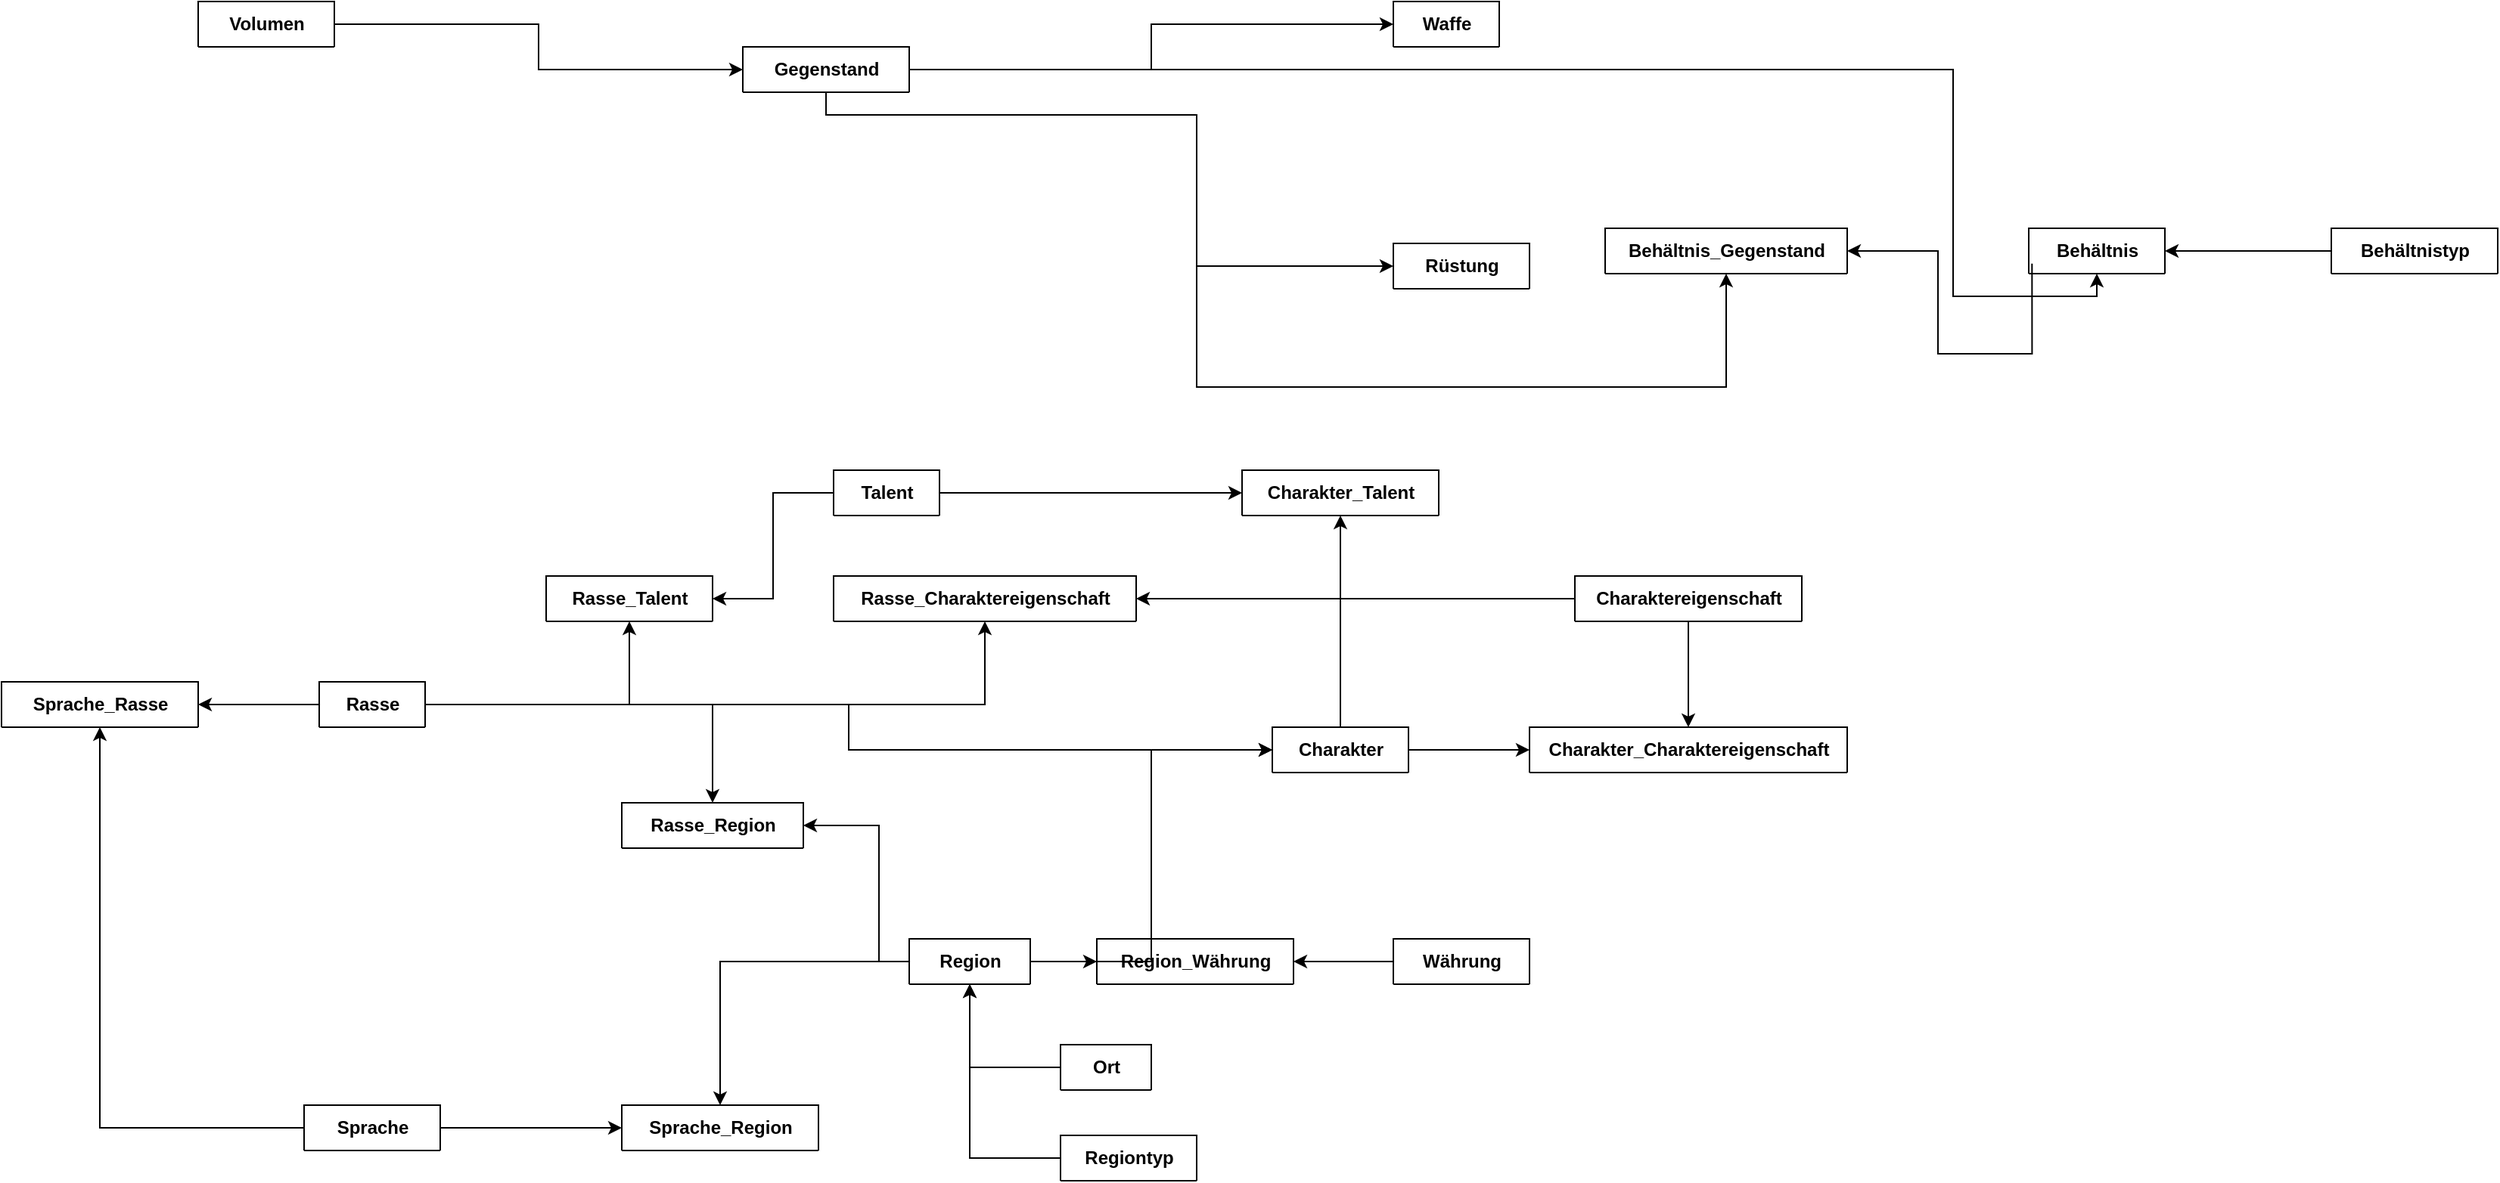 <mxfile version="26.0.8">
  <diagram name="Seite-1" id="dJLNYswgemGqFyTjR4qn">
    <mxGraphModel dx="2693" dy="1024" grid="1" gridSize="10" guides="1" tooltips="1" connect="1" arrows="1" fold="1" page="1" pageScale="1" pageWidth="827" pageHeight="1169" math="0" shadow="0">
      <root>
        <mxCell id="0" />
        <mxCell id="1" parent="0" />
        <mxCell id="VncEqMrCC9MGvgksjn6U-1" value="Rasse" style="shape=table;startSize=30;container=1;collapsible=1;childLayout=tableLayout;fixedRows=1;rowLines=0;fontStyle=1;align=center;resizeLast=1;html=1;" parent="1" vertex="1" collapsed="1">
          <mxGeometry x="-100" y="450" width="70" height="30" as="geometry">
            <mxRectangle x="-100" y="450" width="180" height="150" as="alternateBounds" />
          </mxGeometry>
        </mxCell>
        <mxCell id="VncEqMrCC9MGvgksjn6U-2" value="" style="shape=tableRow;horizontal=0;startSize=0;swimlaneHead=0;swimlaneBody=0;fillColor=none;collapsible=0;dropTarget=0;points=[[0,0.5],[1,0.5]];portConstraint=eastwest;top=0;left=0;right=0;bottom=1;" parent="VncEqMrCC9MGvgksjn6U-1" vertex="1">
          <mxGeometry y="30" width="180" height="30" as="geometry" />
        </mxCell>
        <mxCell id="VncEqMrCC9MGvgksjn6U-3" value="PK" style="shape=partialRectangle;connectable=0;fillColor=none;top=0;left=0;bottom=0;right=0;fontStyle=1;overflow=hidden;whiteSpace=wrap;html=1;" parent="VncEqMrCC9MGvgksjn6U-2" vertex="1">
          <mxGeometry width="30" height="30" as="geometry">
            <mxRectangle width="30" height="30" as="alternateBounds" />
          </mxGeometry>
        </mxCell>
        <mxCell id="VncEqMrCC9MGvgksjn6U-4" value="UniqueID" style="shape=partialRectangle;connectable=0;fillColor=none;top=0;left=0;bottom=0;right=0;align=left;spacingLeft=6;fontStyle=5;overflow=hidden;whiteSpace=wrap;html=1;" parent="VncEqMrCC9MGvgksjn6U-2" vertex="1">
          <mxGeometry x="30" width="150" height="30" as="geometry">
            <mxRectangle width="150" height="30" as="alternateBounds" />
          </mxGeometry>
        </mxCell>
        <mxCell id="VncEqMrCC9MGvgksjn6U-5" value="" style="shape=tableRow;horizontal=0;startSize=0;swimlaneHead=0;swimlaneBody=0;fillColor=none;collapsible=0;dropTarget=0;points=[[0,0.5],[1,0.5]];portConstraint=eastwest;top=0;left=0;right=0;bottom=0;" parent="VncEqMrCC9MGvgksjn6U-1" vertex="1">
          <mxGeometry y="60" width="180" height="30" as="geometry" />
        </mxCell>
        <mxCell id="VncEqMrCC9MGvgksjn6U-6" value="" style="shape=partialRectangle;connectable=0;fillColor=none;top=0;left=0;bottom=0;right=0;editable=1;overflow=hidden;whiteSpace=wrap;html=1;" parent="VncEqMrCC9MGvgksjn6U-5" vertex="1">
          <mxGeometry width="30" height="30" as="geometry">
            <mxRectangle width="30" height="30" as="alternateBounds" />
          </mxGeometry>
        </mxCell>
        <mxCell id="VncEqMrCC9MGvgksjn6U-7" value="Bezeichnung" style="shape=partialRectangle;connectable=0;fillColor=none;top=0;left=0;bottom=0;right=0;align=left;spacingLeft=6;overflow=hidden;whiteSpace=wrap;html=1;" parent="VncEqMrCC9MGvgksjn6U-5" vertex="1">
          <mxGeometry x="30" width="150" height="30" as="geometry">
            <mxRectangle width="150" height="30" as="alternateBounds" />
          </mxGeometry>
        </mxCell>
        <mxCell id="VncEqMrCC9MGvgksjn6U-8" value="" style="shape=tableRow;horizontal=0;startSize=0;swimlaneHead=0;swimlaneBody=0;fillColor=none;collapsible=0;dropTarget=0;points=[[0,0.5],[1,0.5]];portConstraint=eastwest;top=0;left=0;right=0;bottom=0;" parent="VncEqMrCC9MGvgksjn6U-1" vertex="1">
          <mxGeometry y="90" width="180" height="30" as="geometry" />
        </mxCell>
        <mxCell id="VncEqMrCC9MGvgksjn6U-9" value="" style="shape=partialRectangle;connectable=0;fillColor=none;top=0;left=0;bottom=0;right=0;editable=1;overflow=hidden;whiteSpace=wrap;html=1;" parent="VncEqMrCC9MGvgksjn6U-8" vertex="1">
          <mxGeometry width="30" height="30" as="geometry">
            <mxRectangle width="30" height="30" as="alternateBounds" />
          </mxGeometry>
        </mxCell>
        <mxCell id="VncEqMrCC9MGvgksjn6U-10" value="Beschreibung" style="shape=partialRectangle;connectable=0;fillColor=none;top=0;left=0;bottom=0;right=0;align=left;spacingLeft=6;overflow=hidden;whiteSpace=wrap;html=1;" parent="VncEqMrCC9MGvgksjn6U-8" vertex="1">
          <mxGeometry x="30" width="150" height="30" as="geometry">
            <mxRectangle width="150" height="30" as="alternateBounds" />
          </mxGeometry>
        </mxCell>
        <mxCell id="VncEqMrCC9MGvgksjn6U-11" value="" style="shape=tableRow;horizontal=0;startSize=0;swimlaneHead=0;swimlaneBody=0;fillColor=none;collapsible=0;dropTarget=0;points=[[0,0.5],[1,0.5]];portConstraint=eastwest;top=0;left=0;right=0;bottom=0;" parent="VncEqMrCC9MGvgksjn6U-1" vertex="1">
          <mxGeometry y="120" width="180" height="30" as="geometry" />
        </mxCell>
        <mxCell id="VncEqMrCC9MGvgksjn6U-12" value="" style="shape=partialRectangle;connectable=0;fillColor=none;top=0;left=0;bottom=0;right=0;editable=1;overflow=hidden;whiteSpace=wrap;html=1;" parent="VncEqMrCC9MGvgksjn6U-11" vertex="1">
          <mxGeometry width="30" height="30" as="geometry">
            <mxRectangle width="30" height="30" as="alternateBounds" />
          </mxGeometry>
        </mxCell>
        <mxCell id="VncEqMrCC9MGvgksjn6U-13" value="Herkunft" style="shape=partialRectangle;connectable=0;fillColor=none;top=0;left=0;bottom=0;right=0;align=left;spacingLeft=6;overflow=hidden;whiteSpace=wrap;html=1;" parent="VncEqMrCC9MGvgksjn6U-11" vertex="1">
          <mxGeometry x="30" width="150" height="30" as="geometry">
            <mxRectangle width="150" height="30" as="alternateBounds" />
          </mxGeometry>
        </mxCell>
        <mxCell id="VncEqMrCC9MGvgksjn6U-14" value="Region" style="shape=table;startSize=30;container=1;collapsible=1;childLayout=tableLayout;fixedRows=1;rowLines=0;fontStyle=1;align=center;resizeLast=1;html=1;" parent="1" vertex="1" collapsed="1">
          <mxGeometry x="290" y="620" width="80" height="30" as="geometry">
            <mxRectangle x="290" y="620" width="180" height="150" as="alternateBounds" />
          </mxGeometry>
        </mxCell>
        <mxCell id="VncEqMrCC9MGvgksjn6U-15" value="" style="shape=tableRow;horizontal=0;startSize=0;swimlaneHead=0;swimlaneBody=0;fillColor=none;collapsible=0;dropTarget=0;points=[[0,0.5],[1,0.5]];portConstraint=eastwest;top=0;left=0;right=0;bottom=1;" parent="VncEqMrCC9MGvgksjn6U-14" vertex="1">
          <mxGeometry y="30" width="180" height="30" as="geometry" />
        </mxCell>
        <mxCell id="VncEqMrCC9MGvgksjn6U-16" value="PK" style="shape=partialRectangle;connectable=0;fillColor=none;top=0;left=0;bottom=0;right=0;fontStyle=1;overflow=hidden;whiteSpace=wrap;html=1;" parent="VncEqMrCC9MGvgksjn6U-15" vertex="1">
          <mxGeometry width="30" height="30" as="geometry">
            <mxRectangle width="30" height="30" as="alternateBounds" />
          </mxGeometry>
        </mxCell>
        <mxCell id="VncEqMrCC9MGvgksjn6U-17" value="UniqueID" style="shape=partialRectangle;connectable=0;fillColor=none;top=0;left=0;bottom=0;right=0;align=left;spacingLeft=6;fontStyle=5;overflow=hidden;whiteSpace=wrap;html=1;" parent="VncEqMrCC9MGvgksjn6U-15" vertex="1">
          <mxGeometry x="30" width="150" height="30" as="geometry">
            <mxRectangle width="150" height="30" as="alternateBounds" />
          </mxGeometry>
        </mxCell>
        <mxCell id="VncEqMrCC9MGvgksjn6U-18" value="" style="shape=tableRow;horizontal=0;startSize=0;swimlaneHead=0;swimlaneBody=0;fillColor=none;collapsible=0;dropTarget=0;points=[[0,0.5],[1,0.5]];portConstraint=eastwest;top=0;left=0;right=0;bottom=0;" parent="VncEqMrCC9MGvgksjn6U-14" vertex="1">
          <mxGeometry y="60" width="180" height="30" as="geometry" />
        </mxCell>
        <mxCell id="VncEqMrCC9MGvgksjn6U-19" value="" style="shape=partialRectangle;connectable=0;fillColor=none;top=0;left=0;bottom=0;right=0;editable=1;overflow=hidden;whiteSpace=wrap;html=1;" parent="VncEqMrCC9MGvgksjn6U-18" vertex="1">
          <mxGeometry width="30" height="30" as="geometry">
            <mxRectangle width="30" height="30" as="alternateBounds" />
          </mxGeometry>
        </mxCell>
        <mxCell id="VncEqMrCC9MGvgksjn6U-20" value="Bezeichnung" style="shape=partialRectangle;connectable=0;fillColor=none;top=0;left=0;bottom=0;right=0;align=left;spacingLeft=6;overflow=hidden;whiteSpace=wrap;html=1;" parent="VncEqMrCC9MGvgksjn6U-18" vertex="1">
          <mxGeometry x="30" width="150" height="30" as="geometry">
            <mxRectangle width="150" height="30" as="alternateBounds" />
          </mxGeometry>
        </mxCell>
        <mxCell id="VncEqMrCC9MGvgksjn6U-21" value="" style="shape=tableRow;horizontal=0;startSize=0;swimlaneHead=0;swimlaneBody=0;fillColor=none;collapsible=0;dropTarget=0;points=[[0,0.5],[1,0.5]];portConstraint=eastwest;top=0;left=0;right=0;bottom=0;" parent="VncEqMrCC9MGvgksjn6U-14" vertex="1">
          <mxGeometry y="90" width="180" height="30" as="geometry" />
        </mxCell>
        <mxCell id="VncEqMrCC9MGvgksjn6U-22" value="" style="shape=partialRectangle;connectable=0;fillColor=none;top=0;left=0;bottom=0;right=0;editable=1;overflow=hidden;whiteSpace=wrap;html=1;" parent="VncEqMrCC9MGvgksjn6U-21" vertex="1">
          <mxGeometry width="30" height="30" as="geometry">
            <mxRectangle width="30" height="30" as="alternateBounds" />
          </mxGeometry>
        </mxCell>
        <mxCell id="VncEqMrCC9MGvgksjn6U-23" value="Hauptstadt" style="shape=partialRectangle;connectable=0;fillColor=none;top=0;left=0;bottom=0;right=0;align=left;spacingLeft=6;overflow=hidden;whiteSpace=wrap;html=1;" parent="VncEqMrCC9MGvgksjn6U-21" vertex="1">
          <mxGeometry x="30" width="150" height="30" as="geometry">
            <mxRectangle width="150" height="30" as="alternateBounds" />
          </mxGeometry>
        </mxCell>
        <mxCell id="VncEqMrCC9MGvgksjn6U-24" value="" style="shape=tableRow;horizontal=0;startSize=0;swimlaneHead=0;swimlaneBody=0;fillColor=none;collapsible=0;dropTarget=0;points=[[0,0.5],[1,0.5]];portConstraint=eastwest;top=0;left=0;right=0;bottom=0;" parent="VncEqMrCC9MGvgksjn6U-14" vertex="1">
          <mxGeometry y="120" width="180" height="30" as="geometry" />
        </mxCell>
        <mxCell id="VncEqMrCC9MGvgksjn6U-25" value="" style="shape=partialRectangle;connectable=0;fillColor=none;top=0;left=0;bottom=0;right=0;editable=1;overflow=hidden;whiteSpace=wrap;html=1;" parent="VncEqMrCC9MGvgksjn6U-24" vertex="1">
          <mxGeometry width="30" height="30" as="geometry">
            <mxRectangle width="30" height="30" as="alternateBounds" />
          </mxGeometry>
        </mxCell>
        <mxCell id="VncEqMrCC9MGvgksjn6U-26" value="Regionstyp" style="shape=partialRectangle;connectable=0;fillColor=none;top=0;left=0;bottom=0;right=0;align=left;spacingLeft=6;overflow=hidden;whiteSpace=wrap;html=1;" parent="VncEqMrCC9MGvgksjn6U-24" vertex="1">
          <mxGeometry x="30" width="150" height="30" as="geometry">
            <mxRectangle width="150" height="30" as="alternateBounds" />
          </mxGeometry>
        </mxCell>
        <mxCell id="VncEqMrCC9MGvgksjn6U-27" value="Sprache" style="shape=table;startSize=30;container=1;collapsible=1;childLayout=tableLayout;fixedRows=1;rowLines=0;fontStyle=1;align=center;resizeLast=1;html=1;" parent="1" vertex="1" collapsed="1">
          <mxGeometry x="-110" y="730" width="90" height="30" as="geometry">
            <mxRectangle x="-140" y="730" width="180" height="150" as="alternateBounds" />
          </mxGeometry>
        </mxCell>
        <mxCell id="VncEqMrCC9MGvgksjn6U-28" value="" style="shape=tableRow;horizontal=0;startSize=0;swimlaneHead=0;swimlaneBody=0;fillColor=none;collapsible=0;dropTarget=0;points=[[0,0.5],[1,0.5]];portConstraint=eastwest;top=0;left=0;right=0;bottom=1;" parent="VncEqMrCC9MGvgksjn6U-27" vertex="1">
          <mxGeometry y="30" width="180" height="30" as="geometry" />
        </mxCell>
        <mxCell id="VncEqMrCC9MGvgksjn6U-29" value="PK" style="shape=partialRectangle;connectable=0;fillColor=none;top=0;left=0;bottom=0;right=0;fontStyle=1;overflow=hidden;whiteSpace=wrap;html=1;" parent="VncEqMrCC9MGvgksjn6U-28" vertex="1">
          <mxGeometry width="30" height="30" as="geometry">
            <mxRectangle width="30" height="30" as="alternateBounds" />
          </mxGeometry>
        </mxCell>
        <mxCell id="VncEqMrCC9MGvgksjn6U-30" value="UniqueID" style="shape=partialRectangle;connectable=0;fillColor=none;top=0;left=0;bottom=0;right=0;align=left;spacingLeft=6;fontStyle=5;overflow=hidden;whiteSpace=wrap;html=1;" parent="VncEqMrCC9MGvgksjn6U-28" vertex="1">
          <mxGeometry x="30" width="150" height="30" as="geometry">
            <mxRectangle width="150" height="30" as="alternateBounds" />
          </mxGeometry>
        </mxCell>
        <mxCell id="VncEqMrCC9MGvgksjn6U-31" value="" style="shape=tableRow;horizontal=0;startSize=0;swimlaneHead=0;swimlaneBody=0;fillColor=none;collapsible=0;dropTarget=0;points=[[0,0.5],[1,0.5]];portConstraint=eastwest;top=0;left=0;right=0;bottom=0;" parent="VncEqMrCC9MGvgksjn6U-27" vertex="1">
          <mxGeometry y="60" width="180" height="30" as="geometry" />
        </mxCell>
        <mxCell id="VncEqMrCC9MGvgksjn6U-32" value="" style="shape=partialRectangle;connectable=0;fillColor=none;top=0;left=0;bottom=0;right=0;editable=1;overflow=hidden;whiteSpace=wrap;html=1;" parent="VncEqMrCC9MGvgksjn6U-31" vertex="1">
          <mxGeometry width="30" height="30" as="geometry">
            <mxRectangle width="30" height="30" as="alternateBounds" />
          </mxGeometry>
        </mxCell>
        <mxCell id="VncEqMrCC9MGvgksjn6U-33" value="Bezeichnung" style="shape=partialRectangle;connectable=0;fillColor=none;top=0;left=0;bottom=0;right=0;align=left;spacingLeft=6;overflow=hidden;whiteSpace=wrap;html=1;" parent="VncEqMrCC9MGvgksjn6U-31" vertex="1">
          <mxGeometry x="30" width="150" height="30" as="geometry">
            <mxRectangle width="150" height="30" as="alternateBounds" />
          </mxGeometry>
        </mxCell>
        <mxCell id="VncEqMrCC9MGvgksjn6U-34" value="" style="shape=tableRow;horizontal=0;startSize=0;swimlaneHead=0;swimlaneBody=0;fillColor=none;collapsible=0;dropTarget=0;points=[[0,0.5],[1,0.5]];portConstraint=eastwest;top=0;left=0;right=0;bottom=0;" parent="VncEqMrCC9MGvgksjn6U-27" vertex="1">
          <mxGeometry y="90" width="180" height="30" as="geometry" />
        </mxCell>
        <mxCell id="VncEqMrCC9MGvgksjn6U-35" value="" style="shape=partialRectangle;connectable=0;fillColor=none;top=0;left=0;bottom=0;right=0;editable=1;overflow=hidden;whiteSpace=wrap;html=1;" parent="VncEqMrCC9MGvgksjn6U-34" vertex="1">
          <mxGeometry width="30" height="30" as="geometry">
            <mxRectangle width="30" height="30" as="alternateBounds" />
          </mxGeometry>
        </mxCell>
        <mxCell id="VncEqMrCC9MGvgksjn6U-36" value="Row 2" style="shape=partialRectangle;connectable=0;fillColor=none;top=0;left=0;bottom=0;right=0;align=left;spacingLeft=6;overflow=hidden;whiteSpace=wrap;html=1;" parent="VncEqMrCC9MGvgksjn6U-34" vertex="1">
          <mxGeometry x="30" width="150" height="30" as="geometry">
            <mxRectangle width="150" height="30" as="alternateBounds" />
          </mxGeometry>
        </mxCell>
        <mxCell id="VncEqMrCC9MGvgksjn6U-37" value="" style="shape=tableRow;horizontal=0;startSize=0;swimlaneHead=0;swimlaneBody=0;fillColor=none;collapsible=0;dropTarget=0;points=[[0,0.5],[1,0.5]];portConstraint=eastwest;top=0;left=0;right=0;bottom=0;" parent="VncEqMrCC9MGvgksjn6U-27" vertex="1">
          <mxGeometry y="120" width="180" height="30" as="geometry" />
        </mxCell>
        <mxCell id="VncEqMrCC9MGvgksjn6U-38" value="" style="shape=partialRectangle;connectable=0;fillColor=none;top=0;left=0;bottom=0;right=0;editable=1;overflow=hidden;whiteSpace=wrap;html=1;" parent="VncEqMrCC9MGvgksjn6U-37" vertex="1">
          <mxGeometry width="30" height="30" as="geometry">
            <mxRectangle width="30" height="30" as="alternateBounds" />
          </mxGeometry>
        </mxCell>
        <mxCell id="VncEqMrCC9MGvgksjn6U-39" value="Row 3" style="shape=partialRectangle;connectable=0;fillColor=none;top=0;left=0;bottom=0;right=0;align=left;spacingLeft=6;overflow=hidden;whiteSpace=wrap;html=1;" parent="VncEqMrCC9MGvgksjn6U-37" vertex="1">
          <mxGeometry x="30" width="150" height="30" as="geometry">
            <mxRectangle width="150" height="30" as="alternateBounds" />
          </mxGeometry>
        </mxCell>
        <mxCell id="VncEqMrCC9MGvgksjn6U-40" value="Rasse_Region" style="shape=table;startSize=30;container=1;collapsible=1;childLayout=tableLayout;fixedRows=1;rowLines=0;fontStyle=1;align=center;resizeLast=1;html=1;" parent="1" vertex="1" collapsed="1">
          <mxGeometry x="100" y="530" width="120" height="30" as="geometry">
            <mxRectangle x="170" y="470" width="180" height="150" as="alternateBounds" />
          </mxGeometry>
        </mxCell>
        <mxCell id="VncEqMrCC9MGvgksjn6U-41" value="" style="shape=tableRow;horizontal=0;startSize=0;swimlaneHead=0;swimlaneBody=0;fillColor=none;collapsible=0;dropTarget=0;points=[[0,0.5],[1,0.5]];portConstraint=eastwest;top=0;left=0;right=0;bottom=1;" parent="VncEqMrCC9MGvgksjn6U-40" vertex="1">
          <mxGeometry y="30" width="180" height="30" as="geometry" />
        </mxCell>
        <mxCell id="VncEqMrCC9MGvgksjn6U-42" value="PK" style="shape=partialRectangle;connectable=0;fillColor=none;top=0;left=0;bottom=0;right=0;fontStyle=1;overflow=hidden;whiteSpace=wrap;html=1;" parent="VncEqMrCC9MGvgksjn6U-41" vertex="1">
          <mxGeometry width="30" height="30" as="geometry">
            <mxRectangle width="30" height="30" as="alternateBounds" />
          </mxGeometry>
        </mxCell>
        <mxCell id="VncEqMrCC9MGvgksjn6U-43" value="UniqueID" style="shape=partialRectangle;connectable=0;fillColor=none;top=0;left=0;bottom=0;right=0;align=left;spacingLeft=6;fontStyle=5;overflow=hidden;whiteSpace=wrap;html=1;" parent="VncEqMrCC9MGvgksjn6U-41" vertex="1">
          <mxGeometry x="30" width="150" height="30" as="geometry">
            <mxRectangle width="150" height="30" as="alternateBounds" />
          </mxGeometry>
        </mxCell>
        <mxCell id="VncEqMrCC9MGvgksjn6U-44" value="" style="shape=tableRow;horizontal=0;startSize=0;swimlaneHead=0;swimlaneBody=0;fillColor=none;collapsible=0;dropTarget=0;points=[[0,0.5],[1,0.5]];portConstraint=eastwest;top=0;left=0;right=0;bottom=0;" parent="VncEqMrCC9MGvgksjn6U-40" vertex="1">
          <mxGeometry y="60" width="180" height="30" as="geometry" />
        </mxCell>
        <mxCell id="VncEqMrCC9MGvgksjn6U-45" value="" style="shape=partialRectangle;connectable=0;fillColor=none;top=0;left=0;bottom=0;right=0;editable=1;overflow=hidden;whiteSpace=wrap;html=1;" parent="VncEqMrCC9MGvgksjn6U-44" vertex="1">
          <mxGeometry width="30" height="30" as="geometry">
            <mxRectangle width="30" height="30" as="alternateBounds" />
          </mxGeometry>
        </mxCell>
        <mxCell id="VncEqMrCC9MGvgksjn6U-46" value="Rasse" style="shape=partialRectangle;connectable=0;fillColor=none;top=0;left=0;bottom=0;right=0;align=left;spacingLeft=6;overflow=hidden;whiteSpace=wrap;html=1;" parent="VncEqMrCC9MGvgksjn6U-44" vertex="1">
          <mxGeometry x="30" width="150" height="30" as="geometry">
            <mxRectangle width="150" height="30" as="alternateBounds" />
          </mxGeometry>
        </mxCell>
        <mxCell id="VncEqMrCC9MGvgksjn6U-47" value="" style="shape=tableRow;horizontal=0;startSize=0;swimlaneHead=0;swimlaneBody=0;fillColor=none;collapsible=0;dropTarget=0;points=[[0,0.5],[1,0.5]];portConstraint=eastwest;top=0;left=0;right=0;bottom=0;" parent="VncEqMrCC9MGvgksjn6U-40" vertex="1">
          <mxGeometry y="90" width="180" height="30" as="geometry" />
        </mxCell>
        <mxCell id="VncEqMrCC9MGvgksjn6U-48" value="" style="shape=partialRectangle;connectable=0;fillColor=none;top=0;left=0;bottom=0;right=0;editable=1;overflow=hidden;whiteSpace=wrap;html=1;" parent="VncEqMrCC9MGvgksjn6U-47" vertex="1">
          <mxGeometry width="30" height="30" as="geometry">
            <mxRectangle width="30" height="30" as="alternateBounds" />
          </mxGeometry>
        </mxCell>
        <mxCell id="VncEqMrCC9MGvgksjn6U-49" value="Region" style="shape=partialRectangle;connectable=0;fillColor=none;top=0;left=0;bottom=0;right=0;align=left;spacingLeft=6;overflow=hidden;whiteSpace=wrap;html=1;" parent="VncEqMrCC9MGvgksjn6U-47" vertex="1">
          <mxGeometry x="30" width="150" height="30" as="geometry">
            <mxRectangle width="150" height="30" as="alternateBounds" />
          </mxGeometry>
        </mxCell>
        <mxCell id="VncEqMrCC9MGvgksjn6U-50" value="" style="shape=tableRow;horizontal=0;startSize=0;swimlaneHead=0;swimlaneBody=0;fillColor=none;collapsible=0;dropTarget=0;points=[[0,0.5],[1,0.5]];portConstraint=eastwest;top=0;left=0;right=0;bottom=0;" parent="VncEqMrCC9MGvgksjn6U-40" vertex="1">
          <mxGeometry y="120" width="180" height="30" as="geometry" />
        </mxCell>
        <mxCell id="VncEqMrCC9MGvgksjn6U-51" value="" style="shape=partialRectangle;connectable=0;fillColor=none;top=0;left=0;bottom=0;right=0;editable=1;overflow=hidden;whiteSpace=wrap;html=1;" parent="VncEqMrCC9MGvgksjn6U-50" vertex="1">
          <mxGeometry width="30" height="30" as="geometry">
            <mxRectangle width="30" height="30" as="alternateBounds" />
          </mxGeometry>
        </mxCell>
        <mxCell id="VncEqMrCC9MGvgksjn6U-52" value="Row 3" style="shape=partialRectangle;connectable=0;fillColor=none;top=0;left=0;bottom=0;right=0;align=left;spacingLeft=6;overflow=hidden;whiteSpace=wrap;html=1;" parent="VncEqMrCC9MGvgksjn6U-50" vertex="1">
          <mxGeometry x="30" width="150" height="30" as="geometry">
            <mxRectangle width="150" height="30" as="alternateBounds" />
          </mxGeometry>
        </mxCell>
        <mxCell id="VncEqMrCC9MGvgksjn6U-53" style="edgeStyle=orthogonalEdgeStyle;rounded=0;orthogonalLoop=1;jettySize=auto;html=1;" parent="1" source="VncEqMrCC9MGvgksjn6U-2" target="VncEqMrCC9MGvgksjn6U-40" edge="1">
          <mxGeometry relative="1" as="geometry" />
        </mxCell>
        <mxCell id="VncEqMrCC9MGvgksjn6U-54" style="edgeStyle=orthogonalEdgeStyle;rounded=0;orthogonalLoop=1;jettySize=auto;html=1;exitX=0;exitY=0.5;exitDx=0;exitDy=0;entryX=1;entryY=0.5;entryDx=0;entryDy=0;" parent="1" source="VncEqMrCC9MGvgksjn6U-15" target="VncEqMrCC9MGvgksjn6U-47" edge="1">
          <mxGeometry relative="1" as="geometry">
            <Array as="points">
              <mxPoint x="270" y="635" />
              <mxPoint x="270" y="545" />
            </Array>
          </mxGeometry>
        </mxCell>
        <mxCell id="VncEqMrCC9MGvgksjn6U-55" value="Sprache_Rasse" style="shape=table;startSize=30;container=1;collapsible=1;childLayout=tableLayout;fixedRows=1;rowLines=0;fontStyle=1;align=center;resizeLast=1;html=1;" parent="1" vertex="1" collapsed="1">
          <mxGeometry x="-310" y="450" width="130" height="30" as="geometry">
            <mxRectangle x="-310" y="450" width="180" height="180" as="alternateBounds" />
          </mxGeometry>
        </mxCell>
        <mxCell id="VncEqMrCC9MGvgksjn6U-56" value="" style="shape=tableRow;horizontal=0;startSize=0;swimlaneHead=0;swimlaneBody=0;fillColor=none;collapsible=0;dropTarget=0;points=[[0,0.5],[1,0.5]];portConstraint=eastwest;top=0;left=0;right=0;bottom=1;" parent="VncEqMrCC9MGvgksjn6U-55" vertex="1">
          <mxGeometry y="30" width="180" height="30" as="geometry" />
        </mxCell>
        <mxCell id="VncEqMrCC9MGvgksjn6U-57" value="PK" style="shape=partialRectangle;connectable=0;fillColor=none;top=0;left=0;bottom=0;right=0;fontStyle=1;overflow=hidden;whiteSpace=wrap;html=1;" parent="VncEqMrCC9MGvgksjn6U-56" vertex="1">
          <mxGeometry width="30" height="30" as="geometry">
            <mxRectangle width="30" height="30" as="alternateBounds" />
          </mxGeometry>
        </mxCell>
        <mxCell id="VncEqMrCC9MGvgksjn6U-58" value="UniqueID" style="shape=partialRectangle;connectable=0;fillColor=none;top=0;left=0;bottom=0;right=0;align=left;spacingLeft=6;fontStyle=5;overflow=hidden;whiteSpace=wrap;html=1;" parent="VncEqMrCC9MGvgksjn6U-56" vertex="1">
          <mxGeometry x="30" width="150" height="30" as="geometry">
            <mxRectangle width="150" height="30" as="alternateBounds" />
          </mxGeometry>
        </mxCell>
        <mxCell id="VncEqMrCC9MGvgksjn6U-59" value="" style="shape=tableRow;horizontal=0;startSize=0;swimlaneHead=0;swimlaneBody=0;fillColor=none;collapsible=0;dropTarget=0;points=[[0,0.5],[1,0.5]];portConstraint=eastwest;top=0;left=0;right=0;bottom=0;" parent="VncEqMrCC9MGvgksjn6U-55" vertex="1">
          <mxGeometry y="60" width="180" height="30" as="geometry" />
        </mxCell>
        <mxCell id="VncEqMrCC9MGvgksjn6U-60" value="" style="shape=partialRectangle;connectable=0;fillColor=none;top=0;left=0;bottom=0;right=0;editable=1;overflow=hidden;whiteSpace=wrap;html=1;" parent="VncEqMrCC9MGvgksjn6U-59" vertex="1">
          <mxGeometry width="30" height="30" as="geometry">
            <mxRectangle width="30" height="30" as="alternateBounds" />
          </mxGeometry>
        </mxCell>
        <mxCell id="VncEqMrCC9MGvgksjn6U-61" value="Sprache" style="shape=partialRectangle;connectable=0;fillColor=none;top=0;left=0;bottom=0;right=0;align=left;spacingLeft=6;overflow=hidden;whiteSpace=wrap;html=1;" parent="VncEqMrCC9MGvgksjn6U-59" vertex="1">
          <mxGeometry x="30" width="150" height="30" as="geometry">
            <mxRectangle width="150" height="30" as="alternateBounds" />
          </mxGeometry>
        </mxCell>
        <mxCell id="VncEqMrCC9MGvgksjn6U-62" value="" style="shape=tableRow;horizontal=0;startSize=0;swimlaneHead=0;swimlaneBody=0;fillColor=none;collapsible=0;dropTarget=0;points=[[0,0.5],[1,0.5]];portConstraint=eastwest;top=0;left=0;right=0;bottom=0;" parent="VncEqMrCC9MGvgksjn6U-55" vertex="1">
          <mxGeometry y="90" width="180" height="30" as="geometry" />
        </mxCell>
        <mxCell id="VncEqMrCC9MGvgksjn6U-63" value="" style="shape=partialRectangle;connectable=0;fillColor=none;top=0;left=0;bottom=0;right=0;editable=1;overflow=hidden;whiteSpace=wrap;html=1;" parent="VncEqMrCC9MGvgksjn6U-62" vertex="1">
          <mxGeometry width="30" height="30" as="geometry">
            <mxRectangle width="30" height="30" as="alternateBounds" />
          </mxGeometry>
        </mxCell>
        <mxCell id="VncEqMrCC9MGvgksjn6U-64" value="Rasse" style="shape=partialRectangle;connectable=0;fillColor=none;top=0;left=0;bottom=0;right=0;align=left;spacingLeft=6;overflow=hidden;whiteSpace=wrap;html=1;" parent="VncEqMrCC9MGvgksjn6U-62" vertex="1">
          <mxGeometry x="30" width="150" height="30" as="geometry">
            <mxRectangle width="150" height="30" as="alternateBounds" />
          </mxGeometry>
        </mxCell>
        <mxCell id="VncEqMrCC9MGvgksjn6U-70" value="" style="shape=tableRow;horizontal=0;startSize=0;swimlaneHead=0;swimlaneBody=0;fillColor=none;collapsible=0;dropTarget=0;points=[[0,0.5],[1,0.5]];portConstraint=eastwest;top=0;left=0;right=0;bottom=0;" parent="VncEqMrCC9MGvgksjn6U-55" vertex="1">
          <mxGeometry y="120" width="180" height="30" as="geometry" />
        </mxCell>
        <mxCell id="VncEqMrCC9MGvgksjn6U-71" value="" style="shape=partialRectangle;connectable=0;fillColor=none;top=0;left=0;bottom=0;right=0;editable=1;overflow=hidden;" parent="VncEqMrCC9MGvgksjn6U-70" vertex="1">
          <mxGeometry width="30" height="30" as="geometry">
            <mxRectangle width="30" height="30" as="alternateBounds" />
          </mxGeometry>
        </mxCell>
        <mxCell id="VncEqMrCC9MGvgksjn6U-72" value="Row" style="shape=partialRectangle;connectable=0;fillColor=none;top=0;left=0;bottom=0;right=0;align=left;spacingLeft=6;overflow=hidden;" parent="VncEqMrCC9MGvgksjn6U-70" vertex="1">
          <mxGeometry x="30" width="150" height="30" as="geometry">
            <mxRectangle width="150" height="30" as="alternateBounds" />
          </mxGeometry>
        </mxCell>
        <mxCell id="VncEqMrCC9MGvgksjn6U-65" value="" style="shape=tableRow;horizontal=0;startSize=0;swimlaneHead=0;swimlaneBody=0;fillColor=none;collapsible=0;dropTarget=0;points=[[0,0.5],[1,0.5]];portConstraint=eastwest;top=0;left=0;right=0;bottom=0;" parent="VncEqMrCC9MGvgksjn6U-55" vertex="1">
          <mxGeometry y="150" width="180" height="30" as="geometry" />
        </mxCell>
        <mxCell id="VncEqMrCC9MGvgksjn6U-66" value="" style="shape=partialRectangle;connectable=0;fillColor=none;top=0;left=0;bottom=0;right=0;editable=1;overflow=hidden;whiteSpace=wrap;html=1;" parent="VncEqMrCC9MGvgksjn6U-65" vertex="1">
          <mxGeometry width="30" height="30" as="geometry">
            <mxRectangle width="30" height="30" as="alternateBounds" />
          </mxGeometry>
        </mxCell>
        <mxCell id="VncEqMrCC9MGvgksjn6U-67" value="Row 3" style="shape=partialRectangle;connectable=0;fillColor=none;top=0;left=0;bottom=0;right=0;align=left;spacingLeft=6;overflow=hidden;whiteSpace=wrap;html=1;" parent="VncEqMrCC9MGvgksjn6U-65" vertex="1">
          <mxGeometry x="30" width="150" height="30" as="geometry">
            <mxRectangle width="150" height="30" as="alternateBounds" />
          </mxGeometry>
        </mxCell>
        <mxCell id="VncEqMrCC9MGvgksjn6U-68" style="edgeStyle=orthogonalEdgeStyle;rounded=0;orthogonalLoop=1;jettySize=auto;html=1;exitX=0;exitY=0.5;exitDx=0;exitDy=0;" parent="1" source="VncEqMrCC9MGvgksjn6U-28" target="VncEqMrCC9MGvgksjn6U-56" edge="1">
          <mxGeometry relative="1" as="geometry">
            <Array as="points">
              <mxPoint x="-245" y="745" />
            </Array>
          </mxGeometry>
        </mxCell>
        <mxCell id="VncEqMrCC9MGvgksjn6U-69" style="edgeStyle=orthogonalEdgeStyle;rounded=0;orthogonalLoop=1;jettySize=auto;html=1;" parent="1" source="VncEqMrCC9MGvgksjn6U-2" target="VncEqMrCC9MGvgksjn6U-62" edge="1">
          <mxGeometry relative="1" as="geometry" />
        </mxCell>
        <mxCell id="VncEqMrCC9MGvgksjn6U-73" value="Sprache_Region" style="shape=table;startSize=30;container=1;collapsible=1;childLayout=tableLayout;fixedRows=1;rowLines=0;fontStyle=1;align=center;resizeLast=1;html=1;" parent="1" vertex="1" collapsed="1">
          <mxGeometry x="100" y="730" width="130" height="30" as="geometry">
            <mxRectangle x="-240" y="580" width="180" height="150" as="alternateBounds" />
          </mxGeometry>
        </mxCell>
        <mxCell id="VncEqMrCC9MGvgksjn6U-74" value="" style="shape=tableRow;horizontal=0;startSize=0;swimlaneHead=0;swimlaneBody=0;fillColor=none;collapsible=0;dropTarget=0;points=[[0,0.5],[1,0.5]];portConstraint=eastwest;top=0;left=0;right=0;bottom=1;" parent="VncEqMrCC9MGvgksjn6U-73" vertex="1">
          <mxGeometry y="30" width="180" height="30" as="geometry" />
        </mxCell>
        <mxCell id="VncEqMrCC9MGvgksjn6U-75" value="PK" style="shape=partialRectangle;connectable=0;fillColor=none;top=0;left=0;bottom=0;right=0;fontStyle=1;overflow=hidden;whiteSpace=wrap;html=1;" parent="VncEqMrCC9MGvgksjn6U-74" vertex="1">
          <mxGeometry width="30" height="30" as="geometry">
            <mxRectangle width="30" height="30" as="alternateBounds" />
          </mxGeometry>
        </mxCell>
        <mxCell id="VncEqMrCC9MGvgksjn6U-76" value="UniqueID" style="shape=partialRectangle;connectable=0;fillColor=none;top=0;left=0;bottom=0;right=0;align=left;spacingLeft=6;fontStyle=5;overflow=hidden;whiteSpace=wrap;html=1;" parent="VncEqMrCC9MGvgksjn6U-74" vertex="1">
          <mxGeometry x="30" width="150" height="30" as="geometry">
            <mxRectangle width="150" height="30" as="alternateBounds" />
          </mxGeometry>
        </mxCell>
        <mxCell id="VncEqMrCC9MGvgksjn6U-77" value="" style="shape=tableRow;horizontal=0;startSize=0;swimlaneHead=0;swimlaneBody=0;fillColor=none;collapsible=0;dropTarget=0;points=[[0,0.5],[1,0.5]];portConstraint=eastwest;top=0;left=0;right=0;bottom=0;" parent="VncEqMrCC9MGvgksjn6U-73" vertex="1">
          <mxGeometry y="60" width="180" height="30" as="geometry" />
        </mxCell>
        <mxCell id="VncEqMrCC9MGvgksjn6U-78" value="" style="shape=partialRectangle;connectable=0;fillColor=none;top=0;left=0;bottom=0;right=0;editable=1;overflow=hidden;whiteSpace=wrap;html=1;" parent="VncEqMrCC9MGvgksjn6U-77" vertex="1">
          <mxGeometry width="30" height="30" as="geometry">
            <mxRectangle width="30" height="30" as="alternateBounds" />
          </mxGeometry>
        </mxCell>
        <mxCell id="VncEqMrCC9MGvgksjn6U-79" value="Sprache" style="shape=partialRectangle;connectable=0;fillColor=none;top=0;left=0;bottom=0;right=0;align=left;spacingLeft=6;overflow=hidden;whiteSpace=wrap;html=1;" parent="VncEqMrCC9MGvgksjn6U-77" vertex="1">
          <mxGeometry x="30" width="150" height="30" as="geometry">
            <mxRectangle width="150" height="30" as="alternateBounds" />
          </mxGeometry>
        </mxCell>
        <mxCell id="VncEqMrCC9MGvgksjn6U-80" value="" style="shape=tableRow;horizontal=0;startSize=0;swimlaneHead=0;swimlaneBody=0;fillColor=none;collapsible=0;dropTarget=0;points=[[0,0.5],[1,0.5]];portConstraint=eastwest;top=0;left=0;right=0;bottom=0;" parent="VncEqMrCC9MGvgksjn6U-73" vertex="1">
          <mxGeometry y="90" width="180" height="30" as="geometry" />
        </mxCell>
        <mxCell id="VncEqMrCC9MGvgksjn6U-81" value="" style="shape=partialRectangle;connectable=0;fillColor=none;top=0;left=0;bottom=0;right=0;editable=1;overflow=hidden;whiteSpace=wrap;html=1;" parent="VncEqMrCC9MGvgksjn6U-80" vertex="1">
          <mxGeometry width="30" height="30" as="geometry">
            <mxRectangle width="30" height="30" as="alternateBounds" />
          </mxGeometry>
        </mxCell>
        <mxCell id="VncEqMrCC9MGvgksjn6U-82" value="Region" style="shape=partialRectangle;connectable=0;fillColor=none;top=0;left=0;bottom=0;right=0;align=left;spacingLeft=6;overflow=hidden;whiteSpace=wrap;html=1;" parent="VncEqMrCC9MGvgksjn6U-80" vertex="1">
          <mxGeometry x="30" width="150" height="30" as="geometry">
            <mxRectangle width="150" height="30" as="alternateBounds" />
          </mxGeometry>
        </mxCell>
        <mxCell id="VncEqMrCC9MGvgksjn6U-83" value="" style="shape=tableRow;horizontal=0;startSize=0;swimlaneHead=0;swimlaneBody=0;fillColor=none;collapsible=0;dropTarget=0;points=[[0,0.5],[1,0.5]];portConstraint=eastwest;top=0;left=0;right=0;bottom=0;" parent="VncEqMrCC9MGvgksjn6U-73" vertex="1">
          <mxGeometry y="120" width="180" height="30" as="geometry" />
        </mxCell>
        <mxCell id="VncEqMrCC9MGvgksjn6U-84" value="" style="shape=partialRectangle;connectable=0;fillColor=none;top=0;left=0;bottom=0;right=0;editable=1;overflow=hidden;whiteSpace=wrap;html=1;" parent="VncEqMrCC9MGvgksjn6U-83" vertex="1">
          <mxGeometry width="30" height="30" as="geometry">
            <mxRectangle width="30" height="30" as="alternateBounds" />
          </mxGeometry>
        </mxCell>
        <mxCell id="VncEqMrCC9MGvgksjn6U-85" value="Row 3" style="shape=partialRectangle;connectable=0;fillColor=none;top=0;left=0;bottom=0;right=0;align=left;spacingLeft=6;overflow=hidden;whiteSpace=wrap;html=1;" parent="VncEqMrCC9MGvgksjn6U-83" vertex="1">
          <mxGeometry x="30" width="150" height="30" as="geometry">
            <mxRectangle width="150" height="30" as="alternateBounds" />
          </mxGeometry>
        </mxCell>
        <mxCell id="VncEqMrCC9MGvgksjn6U-86" style="edgeStyle=orthogonalEdgeStyle;rounded=0;orthogonalLoop=1;jettySize=auto;html=1;entryX=0;entryY=0.5;entryDx=0;entryDy=0;" parent="1" source="VncEqMrCC9MGvgksjn6U-28" target="VncEqMrCC9MGvgksjn6U-77" edge="1">
          <mxGeometry relative="1" as="geometry" />
        </mxCell>
        <mxCell id="VncEqMrCC9MGvgksjn6U-87" style="edgeStyle=orthogonalEdgeStyle;rounded=0;orthogonalLoop=1;jettySize=auto;html=1;exitX=0;exitY=0.5;exitDx=0;exitDy=0;" parent="1" source="VncEqMrCC9MGvgksjn6U-15" target="VncEqMrCC9MGvgksjn6U-80" edge="1">
          <mxGeometry relative="1" as="geometry" />
        </mxCell>
        <mxCell id="VncEqMrCC9MGvgksjn6U-88" value="Ort" style="shape=table;startSize=30;container=1;collapsible=1;childLayout=tableLayout;fixedRows=1;rowLines=0;fontStyle=1;align=center;resizeLast=1;html=1;" parent="1" vertex="1" collapsed="1">
          <mxGeometry x="390" y="690" width="60" height="30" as="geometry">
            <mxRectangle x="400" y="750" width="180" height="150" as="alternateBounds" />
          </mxGeometry>
        </mxCell>
        <mxCell id="VncEqMrCC9MGvgksjn6U-89" value="" style="shape=tableRow;horizontal=0;startSize=0;swimlaneHead=0;swimlaneBody=0;fillColor=none;collapsible=0;dropTarget=0;points=[[0,0.5],[1,0.5]];portConstraint=eastwest;top=0;left=0;right=0;bottom=1;" parent="VncEqMrCC9MGvgksjn6U-88" vertex="1">
          <mxGeometry y="30" width="180" height="30" as="geometry" />
        </mxCell>
        <mxCell id="VncEqMrCC9MGvgksjn6U-90" value="PK" style="shape=partialRectangle;connectable=0;fillColor=none;top=0;left=0;bottom=0;right=0;fontStyle=1;overflow=hidden;whiteSpace=wrap;html=1;" parent="VncEqMrCC9MGvgksjn6U-89" vertex="1">
          <mxGeometry width="30" height="30" as="geometry">
            <mxRectangle width="30" height="30" as="alternateBounds" />
          </mxGeometry>
        </mxCell>
        <mxCell id="VncEqMrCC9MGvgksjn6U-91" value="UniqueID" style="shape=partialRectangle;connectable=0;fillColor=none;top=0;left=0;bottom=0;right=0;align=left;spacingLeft=6;fontStyle=5;overflow=hidden;whiteSpace=wrap;html=1;" parent="VncEqMrCC9MGvgksjn6U-89" vertex="1">
          <mxGeometry x="30" width="150" height="30" as="geometry">
            <mxRectangle width="150" height="30" as="alternateBounds" />
          </mxGeometry>
        </mxCell>
        <mxCell id="VncEqMrCC9MGvgksjn6U-92" value="" style="shape=tableRow;horizontal=0;startSize=0;swimlaneHead=0;swimlaneBody=0;fillColor=none;collapsible=0;dropTarget=0;points=[[0,0.5],[1,0.5]];portConstraint=eastwest;top=0;left=0;right=0;bottom=0;" parent="VncEqMrCC9MGvgksjn6U-88" vertex="1">
          <mxGeometry y="60" width="180" height="30" as="geometry" />
        </mxCell>
        <mxCell id="VncEqMrCC9MGvgksjn6U-93" value="" style="shape=partialRectangle;connectable=0;fillColor=none;top=0;left=0;bottom=0;right=0;editable=1;overflow=hidden;whiteSpace=wrap;html=1;" parent="VncEqMrCC9MGvgksjn6U-92" vertex="1">
          <mxGeometry width="30" height="30" as="geometry">
            <mxRectangle width="30" height="30" as="alternateBounds" />
          </mxGeometry>
        </mxCell>
        <mxCell id="VncEqMrCC9MGvgksjn6U-94" value="Bezeichnung" style="shape=partialRectangle;connectable=0;fillColor=none;top=0;left=0;bottom=0;right=0;align=left;spacingLeft=6;overflow=hidden;whiteSpace=wrap;html=1;" parent="VncEqMrCC9MGvgksjn6U-92" vertex="1">
          <mxGeometry x="30" width="150" height="30" as="geometry">
            <mxRectangle width="150" height="30" as="alternateBounds" />
          </mxGeometry>
        </mxCell>
        <mxCell id="VncEqMrCC9MGvgksjn6U-95" value="" style="shape=tableRow;horizontal=0;startSize=0;swimlaneHead=0;swimlaneBody=0;fillColor=none;collapsible=0;dropTarget=0;points=[[0,0.5],[1,0.5]];portConstraint=eastwest;top=0;left=0;right=0;bottom=0;" parent="VncEqMrCC9MGvgksjn6U-88" vertex="1">
          <mxGeometry y="90" width="180" height="30" as="geometry" />
        </mxCell>
        <mxCell id="VncEqMrCC9MGvgksjn6U-96" value="" style="shape=partialRectangle;connectable=0;fillColor=none;top=0;left=0;bottom=0;right=0;editable=1;overflow=hidden;whiteSpace=wrap;html=1;" parent="VncEqMrCC9MGvgksjn6U-95" vertex="1">
          <mxGeometry width="30" height="30" as="geometry">
            <mxRectangle width="30" height="30" as="alternateBounds" />
          </mxGeometry>
        </mxCell>
        <mxCell id="VncEqMrCC9MGvgksjn6U-97" value="Einwohner" style="shape=partialRectangle;connectable=0;fillColor=none;top=0;left=0;bottom=0;right=0;align=left;spacingLeft=6;overflow=hidden;whiteSpace=wrap;html=1;" parent="VncEqMrCC9MGvgksjn6U-95" vertex="1">
          <mxGeometry x="30" width="150" height="30" as="geometry">
            <mxRectangle width="150" height="30" as="alternateBounds" />
          </mxGeometry>
        </mxCell>
        <mxCell id="VncEqMrCC9MGvgksjn6U-98" value="" style="shape=tableRow;horizontal=0;startSize=0;swimlaneHead=0;swimlaneBody=0;fillColor=none;collapsible=0;dropTarget=0;points=[[0,0.5],[1,0.5]];portConstraint=eastwest;top=0;left=0;right=0;bottom=0;" parent="VncEqMrCC9MGvgksjn6U-88" vertex="1">
          <mxGeometry y="120" width="180" height="30" as="geometry" />
        </mxCell>
        <mxCell id="VncEqMrCC9MGvgksjn6U-99" value="" style="shape=partialRectangle;connectable=0;fillColor=none;top=0;left=0;bottom=0;right=0;editable=1;overflow=hidden;whiteSpace=wrap;html=1;" parent="VncEqMrCC9MGvgksjn6U-98" vertex="1">
          <mxGeometry width="30" height="30" as="geometry">
            <mxRectangle width="30" height="30" as="alternateBounds" />
          </mxGeometry>
        </mxCell>
        <mxCell id="VncEqMrCC9MGvgksjn6U-100" value="Row 3" style="shape=partialRectangle;connectable=0;fillColor=none;top=0;left=0;bottom=0;right=0;align=left;spacingLeft=6;overflow=hidden;whiteSpace=wrap;html=1;" parent="VncEqMrCC9MGvgksjn6U-98" vertex="1">
          <mxGeometry x="30" width="150" height="30" as="geometry">
            <mxRectangle width="150" height="30" as="alternateBounds" />
          </mxGeometry>
        </mxCell>
        <mxCell id="VncEqMrCC9MGvgksjn6U-101" style="edgeStyle=orthogonalEdgeStyle;rounded=0;orthogonalLoop=1;jettySize=auto;html=1;exitX=0;exitY=0.5;exitDx=0;exitDy=0;" parent="1" source="VncEqMrCC9MGvgksjn6U-89" target="VncEqMrCC9MGvgksjn6U-21" edge="1">
          <mxGeometry relative="1" as="geometry" />
        </mxCell>
        <mxCell id="VncEqMrCC9MGvgksjn6U-102" value="Regiontyp" style="shape=table;startSize=30;container=1;collapsible=1;childLayout=tableLayout;fixedRows=1;rowLines=0;fontStyle=1;align=center;resizeLast=1;html=1;" parent="1" vertex="1" collapsed="1">
          <mxGeometry x="390" y="750" width="90" height="30" as="geometry">
            <mxRectangle x="600" y="580" width="180" height="150" as="alternateBounds" />
          </mxGeometry>
        </mxCell>
        <mxCell id="VncEqMrCC9MGvgksjn6U-103" value="" style="shape=tableRow;horizontal=0;startSize=0;swimlaneHead=0;swimlaneBody=0;fillColor=none;collapsible=0;dropTarget=0;points=[[0,0.5],[1,0.5]];portConstraint=eastwest;top=0;left=0;right=0;bottom=1;" parent="VncEqMrCC9MGvgksjn6U-102" vertex="1">
          <mxGeometry y="30" width="180" height="30" as="geometry" />
        </mxCell>
        <mxCell id="VncEqMrCC9MGvgksjn6U-104" value="PK" style="shape=partialRectangle;connectable=0;fillColor=none;top=0;left=0;bottom=0;right=0;fontStyle=1;overflow=hidden;whiteSpace=wrap;html=1;" parent="VncEqMrCC9MGvgksjn6U-103" vertex="1">
          <mxGeometry width="30" height="30" as="geometry">
            <mxRectangle width="30" height="30" as="alternateBounds" />
          </mxGeometry>
        </mxCell>
        <mxCell id="VncEqMrCC9MGvgksjn6U-105" value="UniqueID" style="shape=partialRectangle;connectable=0;fillColor=none;top=0;left=0;bottom=0;right=0;align=left;spacingLeft=6;fontStyle=5;overflow=hidden;whiteSpace=wrap;html=1;" parent="VncEqMrCC9MGvgksjn6U-103" vertex="1">
          <mxGeometry x="30" width="150" height="30" as="geometry">
            <mxRectangle width="150" height="30" as="alternateBounds" />
          </mxGeometry>
        </mxCell>
        <mxCell id="VncEqMrCC9MGvgksjn6U-106" value="" style="shape=tableRow;horizontal=0;startSize=0;swimlaneHead=0;swimlaneBody=0;fillColor=none;collapsible=0;dropTarget=0;points=[[0,0.5],[1,0.5]];portConstraint=eastwest;top=0;left=0;right=0;bottom=0;" parent="VncEqMrCC9MGvgksjn6U-102" vertex="1">
          <mxGeometry y="60" width="180" height="30" as="geometry" />
        </mxCell>
        <mxCell id="VncEqMrCC9MGvgksjn6U-107" value="" style="shape=partialRectangle;connectable=0;fillColor=none;top=0;left=0;bottom=0;right=0;editable=1;overflow=hidden;whiteSpace=wrap;html=1;" parent="VncEqMrCC9MGvgksjn6U-106" vertex="1">
          <mxGeometry width="30" height="30" as="geometry">
            <mxRectangle width="30" height="30" as="alternateBounds" />
          </mxGeometry>
        </mxCell>
        <mxCell id="VncEqMrCC9MGvgksjn6U-108" value="Bezeichnung" style="shape=partialRectangle;connectable=0;fillColor=none;top=0;left=0;bottom=0;right=0;align=left;spacingLeft=6;overflow=hidden;whiteSpace=wrap;html=1;" parent="VncEqMrCC9MGvgksjn6U-106" vertex="1">
          <mxGeometry x="30" width="150" height="30" as="geometry">
            <mxRectangle width="150" height="30" as="alternateBounds" />
          </mxGeometry>
        </mxCell>
        <mxCell id="VncEqMrCC9MGvgksjn6U-109" value="" style="shape=tableRow;horizontal=0;startSize=0;swimlaneHead=0;swimlaneBody=0;fillColor=none;collapsible=0;dropTarget=0;points=[[0,0.5],[1,0.5]];portConstraint=eastwest;top=0;left=0;right=0;bottom=0;" parent="VncEqMrCC9MGvgksjn6U-102" vertex="1">
          <mxGeometry y="90" width="180" height="30" as="geometry" />
        </mxCell>
        <mxCell id="VncEqMrCC9MGvgksjn6U-110" value="" style="shape=partialRectangle;connectable=0;fillColor=none;top=0;left=0;bottom=0;right=0;editable=1;overflow=hidden;whiteSpace=wrap;html=1;" parent="VncEqMrCC9MGvgksjn6U-109" vertex="1">
          <mxGeometry width="30" height="30" as="geometry">
            <mxRectangle width="30" height="30" as="alternateBounds" />
          </mxGeometry>
        </mxCell>
        <mxCell id="VncEqMrCC9MGvgksjn6U-111" value="Beschreibung" style="shape=partialRectangle;connectable=0;fillColor=none;top=0;left=0;bottom=0;right=0;align=left;spacingLeft=6;overflow=hidden;whiteSpace=wrap;html=1;" parent="VncEqMrCC9MGvgksjn6U-109" vertex="1">
          <mxGeometry x="30" width="150" height="30" as="geometry">
            <mxRectangle width="150" height="30" as="alternateBounds" />
          </mxGeometry>
        </mxCell>
        <mxCell id="VncEqMrCC9MGvgksjn6U-112" value="" style="shape=tableRow;horizontal=0;startSize=0;swimlaneHead=0;swimlaneBody=0;fillColor=none;collapsible=0;dropTarget=0;points=[[0,0.5],[1,0.5]];portConstraint=eastwest;top=0;left=0;right=0;bottom=0;" parent="VncEqMrCC9MGvgksjn6U-102" vertex="1">
          <mxGeometry y="120" width="180" height="30" as="geometry" />
        </mxCell>
        <mxCell id="VncEqMrCC9MGvgksjn6U-113" value="" style="shape=partialRectangle;connectable=0;fillColor=none;top=0;left=0;bottom=0;right=0;editable=1;overflow=hidden;whiteSpace=wrap;html=1;" parent="VncEqMrCC9MGvgksjn6U-112" vertex="1">
          <mxGeometry width="30" height="30" as="geometry">
            <mxRectangle width="30" height="30" as="alternateBounds" />
          </mxGeometry>
        </mxCell>
        <mxCell id="VncEqMrCC9MGvgksjn6U-114" value="Row 3" style="shape=partialRectangle;connectable=0;fillColor=none;top=0;left=0;bottom=0;right=0;align=left;spacingLeft=6;overflow=hidden;whiteSpace=wrap;html=1;" parent="VncEqMrCC9MGvgksjn6U-112" vertex="1">
          <mxGeometry x="30" width="150" height="30" as="geometry">
            <mxRectangle width="150" height="30" as="alternateBounds" />
          </mxGeometry>
        </mxCell>
        <mxCell id="VncEqMrCC9MGvgksjn6U-115" style="edgeStyle=orthogonalEdgeStyle;rounded=0;orthogonalLoop=1;jettySize=auto;html=1;exitX=0;exitY=0.5;exitDx=0;exitDy=0;" parent="1" source="VncEqMrCC9MGvgksjn6U-103" target="VncEqMrCC9MGvgksjn6U-24" edge="1">
          <mxGeometry relative="1" as="geometry" />
        </mxCell>
        <mxCell id="VncEqMrCC9MGvgksjn6U-118" value="Währung" style="shape=table;startSize=30;container=1;collapsible=1;childLayout=tableLayout;fixedRows=1;rowLines=0;fontStyle=1;align=center;resizeLast=1;html=1;" parent="1" vertex="1" collapsed="1">
          <mxGeometry x="610" y="620" width="90" height="30" as="geometry">
            <mxRectangle x="660" y="780" width="180" height="150" as="alternateBounds" />
          </mxGeometry>
        </mxCell>
        <mxCell id="VncEqMrCC9MGvgksjn6U-119" value="" style="shape=tableRow;horizontal=0;startSize=0;swimlaneHead=0;swimlaneBody=0;fillColor=none;collapsible=0;dropTarget=0;points=[[0,0.5],[1,0.5]];portConstraint=eastwest;top=0;left=0;right=0;bottom=1;" parent="VncEqMrCC9MGvgksjn6U-118" vertex="1">
          <mxGeometry y="30" width="180" height="30" as="geometry" />
        </mxCell>
        <mxCell id="VncEqMrCC9MGvgksjn6U-120" value="PK" style="shape=partialRectangle;connectable=0;fillColor=none;top=0;left=0;bottom=0;right=0;fontStyle=1;overflow=hidden;whiteSpace=wrap;html=1;" parent="VncEqMrCC9MGvgksjn6U-119" vertex="1">
          <mxGeometry width="30" height="30" as="geometry">
            <mxRectangle width="30" height="30" as="alternateBounds" />
          </mxGeometry>
        </mxCell>
        <mxCell id="VncEqMrCC9MGvgksjn6U-121" value="UniqueID" style="shape=partialRectangle;connectable=0;fillColor=none;top=0;left=0;bottom=0;right=0;align=left;spacingLeft=6;fontStyle=5;overflow=hidden;whiteSpace=wrap;html=1;" parent="VncEqMrCC9MGvgksjn6U-119" vertex="1">
          <mxGeometry x="30" width="150" height="30" as="geometry">
            <mxRectangle width="150" height="30" as="alternateBounds" />
          </mxGeometry>
        </mxCell>
        <mxCell id="VncEqMrCC9MGvgksjn6U-122" value="" style="shape=tableRow;horizontal=0;startSize=0;swimlaneHead=0;swimlaneBody=0;fillColor=none;collapsible=0;dropTarget=0;points=[[0,0.5],[1,0.5]];portConstraint=eastwest;top=0;left=0;right=0;bottom=0;" parent="VncEqMrCC9MGvgksjn6U-118" vertex="1">
          <mxGeometry y="60" width="180" height="30" as="geometry" />
        </mxCell>
        <mxCell id="VncEqMrCC9MGvgksjn6U-123" value="" style="shape=partialRectangle;connectable=0;fillColor=none;top=0;left=0;bottom=0;right=0;editable=1;overflow=hidden;whiteSpace=wrap;html=1;" parent="VncEqMrCC9MGvgksjn6U-122" vertex="1">
          <mxGeometry width="30" height="30" as="geometry">
            <mxRectangle width="30" height="30" as="alternateBounds" />
          </mxGeometry>
        </mxCell>
        <mxCell id="VncEqMrCC9MGvgksjn6U-124" value="Bezeichnung" style="shape=partialRectangle;connectable=0;fillColor=none;top=0;left=0;bottom=0;right=0;align=left;spacingLeft=6;overflow=hidden;whiteSpace=wrap;html=1;" parent="VncEqMrCC9MGvgksjn6U-122" vertex="1">
          <mxGeometry x="30" width="150" height="30" as="geometry">
            <mxRectangle width="150" height="30" as="alternateBounds" />
          </mxGeometry>
        </mxCell>
        <mxCell id="VncEqMrCC9MGvgksjn6U-125" value="" style="shape=tableRow;horizontal=0;startSize=0;swimlaneHead=0;swimlaneBody=0;fillColor=none;collapsible=0;dropTarget=0;points=[[0,0.5],[1,0.5]];portConstraint=eastwest;top=0;left=0;right=0;bottom=0;" parent="VncEqMrCC9MGvgksjn6U-118" vertex="1">
          <mxGeometry y="90" width="180" height="30" as="geometry" />
        </mxCell>
        <mxCell id="VncEqMrCC9MGvgksjn6U-126" value="" style="shape=partialRectangle;connectable=0;fillColor=none;top=0;left=0;bottom=0;right=0;editable=1;overflow=hidden;whiteSpace=wrap;html=1;" parent="VncEqMrCC9MGvgksjn6U-125" vertex="1">
          <mxGeometry width="30" height="30" as="geometry">
            <mxRectangle width="30" height="30" as="alternateBounds" />
          </mxGeometry>
        </mxCell>
        <mxCell id="VncEqMrCC9MGvgksjn6U-127" value="Einheit" style="shape=partialRectangle;connectable=0;fillColor=none;top=0;left=0;bottom=0;right=0;align=left;spacingLeft=6;overflow=hidden;whiteSpace=wrap;html=1;" parent="VncEqMrCC9MGvgksjn6U-125" vertex="1">
          <mxGeometry x="30" width="150" height="30" as="geometry">
            <mxRectangle width="150" height="30" as="alternateBounds" />
          </mxGeometry>
        </mxCell>
        <mxCell id="VncEqMrCC9MGvgksjn6U-128" value="" style="shape=tableRow;horizontal=0;startSize=0;swimlaneHead=0;swimlaneBody=0;fillColor=none;collapsible=0;dropTarget=0;points=[[0,0.5],[1,0.5]];portConstraint=eastwest;top=0;left=0;right=0;bottom=0;" parent="VncEqMrCC9MGvgksjn6U-118" vertex="1">
          <mxGeometry y="120" width="180" height="30" as="geometry" />
        </mxCell>
        <mxCell id="VncEqMrCC9MGvgksjn6U-129" value="" style="shape=partialRectangle;connectable=0;fillColor=none;top=0;left=0;bottom=0;right=0;editable=1;overflow=hidden;whiteSpace=wrap;html=1;" parent="VncEqMrCC9MGvgksjn6U-128" vertex="1">
          <mxGeometry width="30" height="30" as="geometry">
            <mxRectangle width="30" height="30" as="alternateBounds" />
          </mxGeometry>
        </mxCell>
        <mxCell id="VncEqMrCC9MGvgksjn6U-130" value="Kurzform" style="shape=partialRectangle;connectable=0;fillColor=none;top=0;left=0;bottom=0;right=0;align=left;spacingLeft=6;overflow=hidden;whiteSpace=wrap;html=1;" parent="VncEqMrCC9MGvgksjn6U-128" vertex="1">
          <mxGeometry x="30" width="150" height="30" as="geometry">
            <mxRectangle width="150" height="30" as="alternateBounds" />
          </mxGeometry>
        </mxCell>
        <mxCell id="VncEqMrCC9MGvgksjn6U-134" value="Region_Währung" style="shape=table;startSize=30;container=1;collapsible=1;childLayout=tableLayout;fixedRows=1;rowLines=0;fontStyle=1;align=center;resizeLast=1;html=1;" parent="1" vertex="1" collapsed="1">
          <mxGeometry x="414" y="620" width="130" height="30" as="geometry">
            <mxRectangle x="630" y="740" width="180" height="150" as="alternateBounds" />
          </mxGeometry>
        </mxCell>
        <mxCell id="VncEqMrCC9MGvgksjn6U-135" value="" style="shape=tableRow;horizontal=0;startSize=0;swimlaneHead=0;swimlaneBody=0;fillColor=none;collapsible=0;dropTarget=0;points=[[0,0.5],[1,0.5]];portConstraint=eastwest;top=0;left=0;right=0;bottom=1;" parent="VncEqMrCC9MGvgksjn6U-134" vertex="1">
          <mxGeometry y="30" width="180" height="30" as="geometry" />
        </mxCell>
        <mxCell id="VncEqMrCC9MGvgksjn6U-136" value="PK" style="shape=partialRectangle;connectable=0;fillColor=none;top=0;left=0;bottom=0;right=0;fontStyle=1;overflow=hidden;whiteSpace=wrap;html=1;" parent="VncEqMrCC9MGvgksjn6U-135" vertex="1">
          <mxGeometry width="30" height="30" as="geometry">
            <mxRectangle width="30" height="30" as="alternateBounds" />
          </mxGeometry>
        </mxCell>
        <mxCell id="VncEqMrCC9MGvgksjn6U-137" value="UniqueID" style="shape=partialRectangle;connectable=0;fillColor=none;top=0;left=0;bottom=0;right=0;align=left;spacingLeft=6;fontStyle=5;overflow=hidden;whiteSpace=wrap;html=1;" parent="VncEqMrCC9MGvgksjn6U-135" vertex="1">
          <mxGeometry x="30" width="150" height="30" as="geometry">
            <mxRectangle width="150" height="30" as="alternateBounds" />
          </mxGeometry>
        </mxCell>
        <mxCell id="VncEqMrCC9MGvgksjn6U-138" value="" style="shape=tableRow;horizontal=0;startSize=0;swimlaneHead=0;swimlaneBody=0;fillColor=none;collapsible=0;dropTarget=0;points=[[0,0.5],[1,0.5]];portConstraint=eastwest;top=0;left=0;right=0;bottom=0;" parent="VncEqMrCC9MGvgksjn6U-134" vertex="1">
          <mxGeometry y="60" width="180" height="30" as="geometry" />
        </mxCell>
        <mxCell id="VncEqMrCC9MGvgksjn6U-139" value="" style="shape=partialRectangle;connectable=0;fillColor=none;top=0;left=0;bottom=0;right=0;editable=1;overflow=hidden;whiteSpace=wrap;html=1;" parent="VncEqMrCC9MGvgksjn6U-138" vertex="1">
          <mxGeometry width="30" height="30" as="geometry">
            <mxRectangle width="30" height="30" as="alternateBounds" />
          </mxGeometry>
        </mxCell>
        <mxCell id="VncEqMrCC9MGvgksjn6U-140" value="Region" style="shape=partialRectangle;connectable=0;fillColor=none;top=0;left=0;bottom=0;right=0;align=left;spacingLeft=6;overflow=hidden;whiteSpace=wrap;html=1;" parent="VncEqMrCC9MGvgksjn6U-138" vertex="1">
          <mxGeometry x="30" width="150" height="30" as="geometry">
            <mxRectangle width="150" height="30" as="alternateBounds" />
          </mxGeometry>
        </mxCell>
        <mxCell id="VncEqMrCC9MGvgksjn6U-141" value="" style="shape=tableRow;horizontal=0;startSize=0;swimlaneHead=0;swimlaneBody=0;fillColor=none;collapsible=0;dropTarget=0;points=[[0,0.5],[1,0.5]];portConstraint=eastwest;top=0;left=0;right=0;bottom=0;" parent="VncEqMrCC9MGvgksjn6U-134" vertex="1">
          <mxGeometry y="90" width="180" height="30" as="geometry" />
        </mxCell>
        <mxCell id="VncEqMrCC9MGvgksjn6U-142" value="" style="shape=partialRectangle;connectable=0;fillColor=none;top=0;left=0;bottom=0;right=0;editable=1;overflow=hidden;whiteSpace=wrap;html=1;" parent="VncEqMrCC9MGvgksjn6U-141" vertex="1">
          <mxGeometry width="30" height="30" as="geometry">
            <mxRectangle width="30" height="30" as="alternateBounds" />
          </mxGeometry>
        </mxCell>
        <mxCell id="VncEqMrCC9MGvgksjn6U-143" value="Währung" style="shape=partialRectangle;connectable=0;fillColor=none;top=0;left=0;bottom=0;right=0;align=left;spacingLeft=6;overflow=hidden;whiteSpace=wrap;html=1;" parent="VncEqMrCC9MGvgksjn6U-141" vertex="1">
          <mxGeometry x="30" width="150" height="30" as="geometry">
            <mxRectangle width="150" height="30" as="alternateBounds" />
          </mxGeometry>
        </mxCell>
        <mxCell id="VncEqMrCC9MGvgksjn6U-144" value="" style="shape=tableRow;horizontal=0;startSize=0;swimlaneHead=0;swimlaneBody=0;fillColor=none;collapsible=0;dropTarget=0;points=[[0,0.5],[1,0.5]];portConstraint=eastwest;top=0;left=0;right=0;bottom=0;" parent="VncEqMrCC9MGvgksjn6U-134" vertex="1">
          <mxGeometry y="120" width="180" height="30" as="geometry" />
        </mxCell>
        <mxCell id="VncEqMrCC9MGvgksjn6U-145" value="" style="shape=partialRectangle;connectable=0;fillColor=none;top=0;left=0;bottom=0;right=0;editable=1;overflow=hidden;whiteSpace=wrap;html=1;" parent="VncEqMrCC9MGvgksjn6U-144" vertex="1">
          <mxGeometry width="30" height="30" as="geometry">
            <mxRectangle width="30" height="30" as="alternateBounds" />
          </mxGeometry>
        </mxCell>
        <mxCell id="VncEqMrCC9MGvgksjn6U-146" value="Row 3" style="shape=partialRectangle;connectable=0;fillColor=none;top=0;left=0;bottom=0;right=0;align=left;spacingLeft=6;overflow=hidden;whiteSpace=wrap;html=1;" parent="VncEqMrCC9MGvgksjn6U-144" vertex="1">
          <mxGeometry x="30" width="150" height="30" as="geometry">
            <mxRectangle width="150" height="30" as="alternateBounds" />
          </mxGeometry>
        </mxCell>
        <mxCell id="VncEqMrCC9MGvgksjn6U-147" style="edgeStyle=orthogonalEdgeStyle;rounded=0;orthogonalLoop=1;jettySize=auto;html=1;" parent="1" source="VncEqMrCC9MGvgksjn6U-15" target="VncEqMrCC9MGvgksjn6U-138" edge="1">
          <mxGeometry relative="1" as="geometry" />
        </mxCell>
        <mxCell id="VncEqMrCC9MGvgksjn6U-148" style="edgeStyle=orthogonalEdgeStyle;rounded=0;orthogonalLoop=1;jettySize=auto;html=1;" parent="1" source="VncEqMrCC9MGvgksjn6U-122" target="VncEqMrCC9MGvgksjn6U-141" edge="1">
          <mxGeometry relative="1" as="geometry" />
        </mxCell>
        <mxCell id="VncEqMrCC9MGvgksjn6U-149" value="Charakter" style="shape=table;startSize=30;container=1;collapsible=1;childLayout=tableLayout;fixedRows=1;rowLines=0;fontStyle=1;align=center;resizeLast=1;html=1;" parent="1" vertex="1" collapsed="1">
          <mxGeometry x="530" y="480" width="90" height="30" as="geometry">
            <mxRectangle x="400" y="260" width="180" height="270" as="alternateBounds" />
          </mxGeometry>
        </mxCell>
        <mxCell id="VncEqMrCC9MGvgksjn6U-150" value="" style="shape=tableRow;horizontal=0;startSize=0;swimlaneHead=0;swimlaneBody=0;fillColor=none;collapsible=0;dropTarget=0;points=[[0,0.5],[1,0.5]];portConstraint=eastwest;top=0;left=0;right=0;bottom=1;" parent="VncEqMrCC9MGvgksjn6U-149" vertex="1">
          <mxGeometry y="30" width="180" height="30" as="geometry" />
        </mxCell>
        <mxCell id="VncEqMrCC9MGvgksjn6U-151" value="PK" style="shape=partialRectangle;connectable=0;fillColor=none;top=0;left=0;bottom=0;right=0;fontStyle=1;overflow=hidden;whiteSpace=wrap;html=1;" parent="VncEqMrCC9MGvgksjn6U-150" vertex="1">
          <mxGeometry width="30" height="30" as="geometry">
            <mxRectangle width="30" height="30" as="alternateBounds" />
          </mxGeometry>
        </mxCell>
        <mxCell id="VncEqMrCC9MGvgksjn6U-152" value="UniqueID" style="shape=partialRectangle;connectable=0;fillColor=none;top=0;left=0;bottom=0;right=0;align=left;spacingLeft=6;fontStyle=5;overflow=hidden;whiteSpace=wrap;html=1;" parent="VncEqMrCC9MGvgksjn6U-150" vertex="1">
          <mxGeometry x="30" width="150" height="30" as="geometry">
            <mxRectangle width="150" height="30" as="alternateBounds" />
          </mxGeometry>
        </mxCell>
        <mxCell id="VncEqMrCC9MGvgksjn6U-153" value="" style="shape=tableRow;horizontal=0;startSize=0;swimlaneHead=0;swimlaneBody=0;fillColor=none;collapsible=0;dropTarget=0;points=[[0,0.5],[1,0.5]];portConstraint=eastwest;top=0;left=0;right=0;bottom=0;" parent="VncEqMrCC9MGvgksjn6U-149" vertex="1">
          <mxGeometry y="60" width="180" height="30" as="geometry" />
        </mxCell>
        <mxCell id="VncEqMrCC9MGvgksjn6U-154" value="" style="shape=partialRectangle;connectable=0;fillColor=none;top=0;left=0;bottom=0;right=0;editable=1;overflow=hidden;whiteSpace=wrap;html=1;" parent="VncEqMrCC9MGvgksjn6U-153" vertex="1">
          <mxGeometry width="30" height="30" as="geometry">
            <mxRectangle width="30" height="30" as="alternateBounds" />
          </mxGeometry>
        </mxCell>
        <mxCell id="VncEqMrCC9MGvgksjn6U-155" value="Vorname" style="shape=partialRectangle;connectable=0;fillColor=none;top=0;left=0;bottom=0;right=0;align=left;spacingLeft=6;overflow=hidden;whiteSpace=wrap;html=1;" parent="VncEqMrCC9MGvgksjn6U-153" vertex="1">
          <mxGeometry x="30" width="150" height="30" as="geometry">
            <mxRectangle width="150" height="30" as="alternateBounds" />
          </mxGeometry>
        </mxCell>
        <mxCell id="VncEqMrCC9MGvgksjn6U-156" value="" style="shape=tableRow;horizontal=0;startSize=0;swimlaneHead=0;swimlaneBody=0;fillColor=none;collapsible=0;dropTarget=0;points=[[0,0.5],[1,0.5]];portConstraint=eastwest;top=0;left=0;right=0;bottom=0;" parent="VncEqMrCC9MGvgksjn6U-149" vertex="1">
          <mxGeometry y="90" width="180" height="30" as="geometry" />
        </mxCell>
        <mxCell id="VncEqMrCC9MGvgksjn6U-157" value="" style="shape=partialRectangle;connectable=0;fillColor=none;top=0;left=0;bottom=0;right=0;editable=1;overflow=hidden;whiteSpace=wrap;html=1;" parent="VncEqMrCC9MGvgksjn6U-156" vertex="1">
          <mxGeometry width="30" height="30" as="geometry">
            <mxRectangle width="30" height="30" as="alternateBounds" />
          </mxGeometry>
        </mxCell>
        <mxCell id="VncEqMrCC9MGvgksjn6U-158" value="Mittelname" style="shape=partialRectangle;connectable=0;fillColor=none;top=0;left=0;bottom=0;right=0;align=left;spacingLeft=6;overflow=hidden;whiteSpace=wrap;html=1;" parent="VncEqMrCC9MGvgksjn6U-156" vertex="1">
          <mxGeometry x="30" width="150" height="30" as="geometry">
            <mxRectangle width="150" height="30" as="alternateBounds" />
          </mxGeometry>
        </mxCell>
        <mxCell id="VncEqMrCC9MGvgksjn6U-159" value="" style="shape=tableRow;horizontal=0;startSize=0;swimlaneHead=0;swimlaneBody=0;fillColor=none;collapsible=0;dropTarget=0;points=[[0,0.5],[1,0.5]];portConstraint=eastwest;top=0;left=0;right=0;bottom=0;" parent="VncEqMrCC9MGvgksjn6U-149" vertex="1">
          <mxGeometry y="120" width="180" height="30" as="geometry" />
        </mxCell>
        <mxCell id="VncEqMrCC9MGvgksjn6U-160" value="" style="shape=partialRectangle;connectable=0;fillColor=none;top=0;left=0;bottom=0;right=0;editable=1;overflow=hidden;whiteSpace=wrap;html=1;" parent="VncEqMrCC9MGvgksjn6U-159" vertex="1">
          <mxGeometry width="30" height="30" as="geometry">
            <mxRectangle width="30" height="30" as="alternateBounds" />
          </mxGeometry>
        </mxCell>
        <mxCell id="VncEqMrCC9MGvgksjn6U-161" value="Nachname" style="shape=partialRectangle;connectable=0;fillColor=none;top=0;left=0;bottom=0;right=0;align=left;spacingLeft=6;overflow=hidden;whiteSpace=wrap;html=1;" parent="VncEqMrCC9MGvgksjn6U-159" vertex="1">
          <mxGeometry x="30" width="150" height="30" as="geometry">
            <mxRectangle width="150" height="30" as="alternateBounds" />
          </mxGeometry>
        </mxCell>
        <mxCell id="VncEqMrCC9MGvgksjn6U-162" value="" style="shape=tableRow;horizontal=0;startSize=0;swimlaneHead=0;swimlaneBody=0;fillColor=none;collapsible=0;dropTarget=0;points=[[0,0.5],[1,0.5]];portConstraint=eastwest;top=0;left=0;right=0;bottom=0;" parent="VncEqMrCC9MGvgksjn6U-149" vertex="1">
          <mxGeometry y="150" width="180" height="30" as="geometry" />
        </mxCell>
        <mxCell id="VncEqMrCC9MGvgksjn6U-163" value="" style="shape=partialRectangle;connectable=0;fillColor=none;top=0;left=0;bottom=0;right=0;editable=1;overflow=hidden;" parent="VncEqMrCC9MGvgksjn6U-162" vertex="1">
          <mxGeometry width="30" height="30" as="geometry">
            <mxRectangle width="30" height="30" as="alternateBounds" />
          </mxGeometry>
        </mxCell>
        <mxCell id="VncEqMrCC9MGvgksjn6U-164" value="Geburtsdatum" style="shape=partialRectangle;connectable=0;fillColor=none;top=0;left=0;bottom=0;right=0;align=left;spacingLeft=6;overflow=hidden;" parent="VncEqMrCC9MGvgksjn6U-162" vertex="1">
          <mxGeometry x="30" width="150" height="30" as="geometry">
            <mxRectangle width="150" height="30" as="alternateBounds" />
          </mxGeometry>
        </mxCell>
        <mxCell id="VncEqMrCC9MGvgksjn6U-168" value="" style="shape=tableRow;horizontal=0;startSize=0;swimlaneHead=0;swimlaneBody=0;fillColor=none;collapsible=0;dropTarget=0;points=[[0,0.5],[1,0.5]];portConstraint=eastwest;top=0;left=0;right=0;bottom=0;" parent="VncEqMrCC9MGvgksjn6U-149" vertex="1">
          <mxGeometry y="180" width="180" height="30" as="geometry" />
        </mxCell>
        <mxCell id="VncEqMrCC9MGvgksjn6U-169" value="" style="shape=partialRectangle;connectable=0;fillColor=none;top=0;left=0;bottom=0;right=0;editable=1;overflow=hidden;" parent="VncEqMrCC9MGvgksjn6U-168" vertex="1">
          <mxGeometry width="30" height="30" as="geometry">
            <mxRectangle width="30" height="30" as="alternateBounds" />
          </mxGeometry>
        </mxCell>
        <mxCell id="VncEqMrCC9MGvgksjn6U-170" value="Rasse" style="shape=partialRectangle;connectable=0;fillColor=none;top=0;left=0;bottom=0;right=0;align=left;spacingLeft=6;overflow=hidden;" parent="VncEqMrCC9MGvgksjn6U-168" vertex="1">
          <mxGeometry x="30" width="150" height="30" as="geometry">
            <mxRectangle width="150" height="30" as="alternateBounds" />
          </mxGeometry>
        </mxCell>
        <mxCell id="VncEqMrCC9MGvgksjn6U-165" value="" style="shape=tableRow;horizontal=0;startSize=0;swimlaneHead=0;swimlaneBody=0;fillColor=none;collapsible=0;dropTarget=0;points=[[0,0.5],[1,0.5]];portConstraint=eastwest;top=0;left=0;right=0;bottom=0;" parent="VncEqMrCC9MGvgksjn6U-149" vertex="1">
          <mxGeometry y="210" width="180" height="30" as="geometry" />
        </mxCell>
        <mxCell id="VncEqMrCC9MGvgksjn6U-166" value="" style="shape=partialRectangle;connectable=0;fillColor=none;top=0;left=0;bottom=0;right=0;editable=1;overflow=hidden;" parent="VncEqMrCC9MGvgksjn6U-165" vertex="1">
          <mxGeometry width="30" height="30" as="geometry">
            <mxRectangle width="30" height="30" as="alternateBounds" />
          </mxGeometry>
        </mxCell>
        <mxCell id="VncEqMrCC9MGvgksjn6U-167" value="Herkunft" style="shape=partialRectangle;connectable=0;fillColor=none;top=0;left=0;bottom=0;right=0;align=left;spacingLeft=6;overflow=hidden;" parent="VncEqMrCC9MGvgksjn6U-165" vertex="1">
          <mxGeometry x="30" width="150" height="30" as="geometry">
            <mxRectangle width="150" height="30" as="alternateBounds" />
          </mxGeometry>
        </mxCell>
        <mxCell id="VncEqMrCC9MGvgksjn6U-172" value="" style="shape=tableRow;horizontal=0;startSize=0;swimlaneHead=0;swimlaneBody=0;fillColor=none;collapsible=0;dropTarget=0;points=[[0,0.5],[1,0.5]];portConstraint=eastwest;top=0;left=0;right=0;bottom=0;" parent="VncEqMrCC9MGvgksjn6U-149" vertex="1">
          <mxGeometry y="240" width="180" height="30" as="geometry" />
        </mxCell>
        <mxCell id="VncEqMrCC9MGvgksjn6U-173" value="" style="shape=partialRectangle;connectable=0;fillColor=none;top=0;left=0;bottom=0;right=0;editable=1;overflow=hidden;" parent="VncEqMrCC9MGvgksjn6U-172" vertex="1">
          <mxGeometry width="30" height="30" as="geometry">
            <mxRectangle width="30" height="30" as="alternateBounds" />
          </mxGeometry>
        </mxCell>
        <mxCell id="VncEqMrCC9MGvgksjn6U-174" value="Region" style="shape=partialRectangle;connectable=0;fillColor=none;top=0;left=0;bottom=0;right=0;align=left;spacingLeft=6;overflow=hidden;" parent="VncEqMrCC9MGvgksjn6U-172" vertex="1">
          <mxGeometry x="30" width="150" height="30" as="geometry">
            <mxRectangle width="150" height="30" as="alternateBounds" />
          </mxGeometry>
        </mxCell>
        <mxCell id="VncEqMrCC9MGvgksjn6U-171" style="edgeStyle=orthogonalEdgeStyle;rounded=0;orthogonalLoop=1;jettySize=auto;html=1;entryX=0;entryY=0.5;entryDx=0;entryDy=0;" parent="1" source="VncEqMrCC9MGvgksjn6U-2" target="VncEqMrCC9MGvgksjn6U-168" edge="1">
          <mxGeometry relative="1" as="geometry" />
        </mxCell>
        <mxCell id="VncEqMrCC9MGvgksjn6U-175" style="edgeStyle=orthogonalEdgeStyle;rounded=0;orthogonalLoop=1;jettySize=auto;html=1;entryX=0;entryY=0.5;entryDx=0;entryDy=0;" parent="1" source="VncEqMrCC9MGvgksjn6U-15" target="VncEqMrCC9MGvgksjn6U-172" edge="1">
          <mxGeometry relative="1" as="geometry" />
        </mxCell>
        <mxCell id="VncEqMrCC9MGvgksjn6U-176" value="Charaktereigenschaft" style="shape=table;startSize=30;container=1;collapsible=1;childLayout=tableLayout;fixedRows=1;rowLines=0;fontStyle=1;align=center;resizeLast=1;html=1;" parent="1" vertex="1" collapsed="1">
          <mxGeometry x="730" y="380" width="150" height="30" as="geometry">
            <mxRectangle x="940" y="100" width="180" height="240" as="alternateBounds" />
          </mxGeometry>
        </mxCell>
        <mxCell id="VncEqMrCC9MGvgksjn6U-177" value="" style="shape=tableRow;horizontal=0;startSize=0;swimlaneHead=0;swimlaneBody=0;fillColor=none;collapsible=0;dropTarget=0;points=[[0,0.5],[1,0.5]];portConstraint=eastwest;top=0;left=0;right=0;bottom=1;" parent="VncEqMrCC9MGvgksjn6U-176" vertex="1">
          <mxGeometry y="30" width="180" height="30" as="geometry" />
        </mxCell>
        <mxCell id="VncEqMrCC9MGvgksjn6U-178" value="PK" style="shape=partialRectangle;connectable=0;fillColor=none;top=0;left=0;bottom=0;right=0;fontStyle=1;overflow=hidden;whiteSpace=wrap;html=1;" parent="VncEqMrCC9MGvgksjn6U-177" vertex="1">
          <mxGeometry width="30" height="30" as="geometry">
            <mxRectangle width="30" height="30" as="alternateBounds" />
          </mxGeometry>
        </mxCell>
        <mxCell id="VncEqMrCC9MGvgksjn6U-179" value="UniqueID" style="shape=partialRectangle;connectable=0;fillColor=none;top=0;left=0;bottom=0;right=0;align=left;spacingLeft=6;fontStyle=5;overflow=hidden;whiteSpace=wrap;html=1;" parent="VncEqMrCC9MGvgksjn6U-177" vertex="1">
          <mxGeometry x="30" width="150" height="30" as="geometry">
            <mxRectangle width="150" height="30" as="alternateBounds" />
          </mxGeometry>
        </mxCell>
        <mxCell id="VncEqMrCC9MGvgksjn6U-180" value="" style="shape=tableRow;horizontal=0;startSize=0;swimlaneHead=0;swimlaneBody=0;fillColor=none;collapsible=0;dropTarget=0;points=[[0,0.5],[1,0.5]];portConstraint=eastwest;top=0;left=0;right=0;bottom=0;" parent="VncEqMrCC9MGvgksjn6U-176" vertex="1">
          <mxGeometry y="60" width="180" height="30" as="geometry" />
        </mxCell>
        <mxCell id="VncEqMrCC9MGvgksjn6U-181" value="" style="shape=partialRectangle;connectable=0;fillColor=none;top=0;left=0;bottom=0;right=0;editable=1;overflow=hidden;whiteSpace=wrap;html=1;" parent="VncEqMrCC9MGvgksjn6U-180" vertex="1">
          <mxGeometry width="30" height="30" as="geometry">
            <mxRectangle width="30" height="30" as="alternateBounds" />
          </mxGeometry>
        </mxCell>
        <mxCell id="VncEqMrCC9MGvgksjn6U-182" value="Bezeichnung" style="shape=partialRectangle;connectable=0;fillColor=none;top=0;left=0;bottom=0;right=0;align=left;spacingLeft=6;overflow=hidden;whiteSpace=wrap;html=1;" parent="VncEqMrCC9MGvgksjn6U-180" vertex="1">
          <mxGeometry x="30" width="150" height="30" as="geometry">
            <mxRectangle width="150" height="30" as="alternateBounds" />
          </mxGeometry>
        </mxCell>
        <mxCell id="VncEqMrCC9MGvgksjn6U-183" value="" style="shape=tableRow;horizontal=0;startSize=0;swimlaneHead=0;swimlaneBody=0;fillColor=none;collapsible=0;dropTarget=0;points=[[0,0.5],[1,0.5]];portConstraint=eastwest;top=0;left=0;right=0;bottom=0;" parent="VncEqMrCC9MGvgksjn6U-176" vertex="1">
          <mxGeometry y="90" width="180" height="30" as="geometry" />
        </mxCell>
        <mxCell id="VncEqMrCC9MGvgksjn6U-184" value="" style="shape=partialRectangle;connectable=0;fillColor=none;top=0;left=0;bottom=0;right=0;editable=1;overflow=hidden;whiteSpace=wrap;html=1;" parent="VncEqMrCC9MGvgksjn6U-183" vertex="1">
          <mxGeometry width="30" height="30" as="geometry">
            <mxRectangle width="30" height="30" as="alternateBounds" />
          </mxGeometry>
        </mxCell>
        <mxCell id="VncEqMrCC9MGvgksjn6U-185" value="Beschreibung" style="shape=partialRectangle;connectable=0;fillColor=none;top=0;left=0;bottom=0;right=0;align=left;spacingLeft=6;overflow=hidden;whiteSpace=wrap;html=1;" parent="VncEqMrCC9MGvgksjn6U-183" vertex="1">
          <mxGeometry x="30" width="150" height="30" as="geometry">
            <mxRectangle width="150" height="30" as="alternateBounds" />
          </mxGeometry>
        </mxCell>
        <mxCell id="VncEqMrCC9MGvgksjn6U-207" value="" style="shape=tableRow;horizontal=0;startSize=0;swimlaneHead=0;swimlaneBody=0;fillColor=none;collapsible=0;dropTarget=0;points=[[0,0.5],[1,0.5]];portConstraint=eastwest;top=0;left=0;right=0;bottom=0;" parent="VncEqMrCC9MGvgksjn6U-176" vertex="1">
          <mxGeometry y="120" width="180" height="30" as="geometry" />
        </mxCell>
        <mxCell id="VncEqMrCC9MGvgksjn6U-208" value="" style="shape=partialRectangle;connectable=0;fillColor=none;top=0;left=0;bottom=0;right=0;editable=1;overflow=hidden;" parent="VncEqMrCC9MGvgksjn6U-207" vertex="1">
          <mxGeometry width="30" height="30" as="geometry">
            <mxRectangle width="30" height="30" as="alternateBounds" />
          </mxGeometry>
        </mxCell>
        <mxCell id="VncEqMrCC9MGvgksjn6U-209" value="Kürzel" style="shape=partialRectangle;connectable=0;fillColor=none;top=0;left=0;bottom=0;right=0;align=left;spacingLeft=6;overflow=hidden;" parent="VncEqMrCC9MGvgksjn6U-207" vertex="1">
          <mxGeometry x="30" width="150" height="30" as="geometry">
            <mxRectangle width="150" height="30" as="alternateBounds" />
          </mxGeometry>
        </mxCell>
        <mxCell id="VncEqMrCC9MGvgksjn6U-186" value="" style="shape=tableRow;horizontal=0;startSize=0;swimlaneHead=0;swimlaneBody=0;fillColor=none;collapsible=0;dropTarget=0;points=[[0,0.5],[1,0.5]];portConstraint=eastwest;top=0;left=0;right=0;bottom=0;" parent="VncEqMrCC9MGvgksjn6U-176" vertex="1">
          <mxGeometry y="150" width="180" height="30" as="geometry" />
        </mxCell>
        <mxCell id="VncEqMrCC9MGvgksjn6U-187" value="" style="shape=partialRectangle;connectable=0;fillColor=none;top=0;left=0;bottom=0;right=0;editable=1;overflow=hidden;whiteSpace=wrap;html=1;" parent="VncEqMrCC9MGvgksjn6U-186" vertex="1">
          <mxGeometry width="30" height="30" as="geometry">
            <mxRectangle width="30" height="30" as="alternateBounds" />
          </mxGeometry>
        </mxCell>
        <mxCell id="VncEqMrCC9MGvgksjn6U-188" value="Kleinster Wert" style="shape=partialRectangle;connectable=0;fillColor=none;top=0;left=0;bottom=0;right=0;align=left;spacingLeft=6;overflow=hidden;whiteSpace=wrap;html=1;" parent="VncEqMrCC9MGvgksjn6U-186" vertex="1">
          <mxGeometry x="30" width="150" height="30" as="geometry">
            <mxRectangle width="150" height="30" as="alternateBounds" />
          </mxGeometry>
        </mxCell>
        <mxCell id="VncEqMrCC9MGvgksjn6U-204" value="" style="shape=tableRow;horizontal=0;startSize=0;swimlaneHead=0;swimlaneBody=0;fillColor=none;collapsible=0;dropTarget=0;points=[[0,0.5],[1,0.5]];portConstraint=eastwest;top=0;left=0;right=0;bottom=0;" parent="VncEqMrCC9MGvgksjn6U-176" vertex="1">
          <mxGeometry y="180" width="180" height="30" as="geometry" />
        </mxCell>
        <mxCell id="VncEqMrCC9MGvgksjn6U-205" value="" style="shape=partialRectangle;connectable=0;fillColor=none;top=0;left=0;bottom=0;right=0;editable=1;overflow=hidden;" parent="VncEqMrCC9MGvgksjn6U-204" vertex="1">
          <mxGeometry width="30" height="30" as="geometry">
            <mxRectangle width="30" height="30" as="alternateBounds" />
          </mxGeometry>
        </mxCell>
        <mxCell id="VncEqMrCC9MGvgksjn6U-206" value="Größter Wert" style="shape=partialRectangle;connectable=0;fillColor=none;top=0;left=0;bottom=0;right=0;align=left;spacingLeft=6;overflow=hidden;" parent="VncEqMrCC9MGvgksjn6U-204" vertex="1">
          <mxGeometry x="30" width="150" height="30" as="geometry">
            <mxRectangle width="150" height="30" as="alternateBounds" />
          </mxGeometry>
        </mxCell>
        <mxCell id="VncEqMrCC9MGvgksjn6U-256" value="" style="shape=tableRow;horizontal=0;startSize=0;swimlaneHead=0;swimlaneBody=0;fillColor=none;collapsible=0;dropTarget=0;points=[[0,0.5],[1,0.5]];portConstraint=eastwest;top=0;left=0;right=0;bottom=0;" parent="VncEqMrCC9MGvgksjn6U-176" vertex="1">
          <mxGeometry y="210" width="180" height="30" as="geometry" />
        </mxCell>
        <mxCell id="VncEqMrCC9MGvgksjn6U-257" value="" style="shape=partialRectangle;connectable=0;fillColor=none;top=0;left=0;bottom=0;right=0;editable=1;overflow=hidden;" parent="VncEqMrCC9MGvgksjn6U-256" vertex="1">
          <mxGeometry width="30" height="30" as="geometry">
            <mxRectangle width="30" height="30" as="alternateBounds" />
          </mxGeometry>
        </mxCell>
        <mxCell id="VncEqMrCC9MGvgksjn6U-258" value="Ausrichtung" style="shape=partialRectangle;connectable=0;fillColor=none;top=0;left=0;bottom=0;right=0;align=left;spacingLeft=6;overflow=hidden;" parent="VncEqMrCC9MGvgksjn6U-256" vertex="1">
          <mxGeometry x="30" width="150" height="30" as="geometry">
            <mxRectangle width="150" height="30" as="alternateBounds" />
          </mxGeometry>
        </mxCell>
        <mxCell id="VncEqMrCC9MGvgksjn6U-189" value="Charakter_Charaktereigenschaft" style="shape=table;startSize=30;container=1;collapsible=1;childLayout=tableLayout;fixedRows=1;rowLines=0;fontStyle=1;align=center;resizeLast=1;html=1;" parent="1" vertex="1" collapsed="1">
          <mxGeometry x="700" y="480" width="210" height="30" as="geometry">
            <mxRectangle x="710" y="260" width="250" height="150" as="alternateBounds" />
          </mxGeometry>
        </mxCell>
        <mxCell id="VncEqMrCC9MGvgksjn6U-190" value="" style="shape=tableRow;horizontal=0;startSize=0;swimlaneHead=0;swimlaneBody=0;fillColor=none;collapsible=0;dropTarget=0;points=[[0,0.5],[1,0.5]];portConstraint=eastwest;top=0;left=0;right=0;bottom=1;" parent="VncEqMrCC9MGvgksjn6U-189" vertex="1">
          <mxGeometry y="30" width="250" height="30" as="geometry" />
        </mxCell>
        <mxCell id="VncEqMrCC9MGvgksjn6U-191" value="PK" style="shape=partialRectangle;connectable=0;fillColor=none;top=0;left=0;bottom=0;right=0;fontStyle=1;overflow=hidden;whiteSpace=wrap;html=1;" parent="VncEqMrCC9MGvgksjn6U-190" vertex="1">
          <mxGeometry width="30" height="30" as="geometry">
            <mxRectangle width="30" height="30" as="alternateBounds" />
          </mxGeometry>
        </mxCell>
        <mxCell id="VncEqMrCC9MGvgksjn6U-192" value="UniqueID" style="shape=partialRectangle;connectable=0;fillColor=none;top=0;left=0;bottom=0;right=0;align=left;spacingLeft=6;fontStyle=5;overflow=hidden;whiteSpace=wrap;html=1;" parent="VncEqMrCC9MGvgksjn6U-190" vertex="1">
          <mxGeometry x="30" width="220" height="30" as="geometry">
            <mxRectangle width="220" height="30" as="alternateBounds" />
          </mxGeometry>
        </mxCell>
        <mxCell id="VncEqMrCC9MGvgksjn6U-193" value="" style="shape=tableRow;horizontal=0;startSize=0;swimlaneHead=0;swimlaneBody=0;fillColor=none;collapsible=0;dropTarget=0;points=[[0,0.5],[1,0.5]];portConstraint=eastwest;top=0;left=0;right=0;bottom=0;" parent="VncEqMrCC9MGvgksjn6U-189" vertex="1">
          <mxGeometry y="60" width="250" height="30" as="geometry" />
        </mxCell>
        <mxCell id="VncEqMrCC9MGvgksjn6U-194" value="" style="shape=partialRectangle;connectable=0;fillColor=none;top=0;left=0;bottom=0;right=0;editable=1;overflow=hidden;whiteSpace=wrap;html=1;" parent="VncEqMrCC9MGvgksjn6U-193" vertex="1">
          <mxGeometry width="30" height="30" as="geometry">
            <mxRectangle width="30" height="30" as="alternateBounds" />
          </mxGeometry>
        </mxCell>
        <mxCell id="VncEqMrCC9MGvgksjn6U-195" value="Charakter" style="shape=partialRectangle;connectable=0;fillColor=none;top=0;left=0;bottom=0;right=0;align=left;spacingLeft=6;overflow=hidden;whiteSpace=wrap;html=1;" parent="VncEqMrCC9MGvgksjn6U-193" vertex="1">
          <mxGeometry x="30" width="220" height="30" as="geometry">
            <mxRectangle width="220" height="30" as="alternateBounds" />
          </mxGeometry>
        </mxCell>
        <mxCell id="VncEqMrCC9MGvgksjn6U-196" value="" style="shape=tableRow;horizontal=0;startSize=0;swimlaneHead=0;swimlaneBody=0;fillColor=none;collapsible=0;dropTarget=0;points=[[0,0.5],[1,0.5]];portConstraint=eastwest;top=0;left=0;right=0;bottom=0;" parent="VncEqMrCC9MGvgksjn6U-189" vertex="1">
          <mxGeometry y="90" width="250" height="30" as="geometry" />
        </mxCell>
        <mxCell id="VncEqMrCC9MGvgksjn6U-197" value="" style="shape=partialRectangle;connectable=0;fillColor=none;top=0;left=0;bottom=0;right=0;editable=1;overflow=hidden;whiteSpace=wrap;html=1;" parent="VncEqMrCC9MGvgksjn6U-196" vertex="1">
          <mxGeometry width="30" height="30" as="geometry">
            <mxRectangle width="30" height="30" as="alternateBounds" />
          </mxGeometry>
        </mxCell>
        <mxCell id="VncEqMrCC9MGvgksjn6U-198" value="Charaktereigenschaft" style="shape=partialRectangle;connectable=0;fillColor=none;top=0;left=0;bottom=0;right=0;align=left;spacingLeft=6;overflow=hidden;whiteSpace=wrap;html=1;" parent="VncEqMrCC9MGvgksjn6U-196" vertex="1">
          <mxGeometry x="30" width="220" height="30" as="geometry">
            <mxRectangle width="220" height="30" as="alternateBounds" />
          </mxGeometry>
        </mxCell>
        <mxCell id="VncEqMrCC9MGvgksjn6U-199" value="" style="shape=tableRow;horizontal=0;startSize=0;swimlaneHead=0;swimlaneBody=0;fillColor=none;collapsible=0;dropTarget=0;points=[[0,0.5],[1,0.5]];portConstraint=eastwest;top=0;left=0;right=0;bottom=0;" parent="VncEqMrCC9MGvgksjn6U-189" vertex="1">
          <mxGeometry y="120" width="250" height="30" as="geometry" />
        </mxCell>
        <mxCell id="VncEqMrCC9MGvgksjn6U-200" value="" style="shape=partialRectangle;connectable=0;fillColor=none;top=0;left=0;bottom=0;right=0;editable=1;overflow=hidden;whiteSpace=wrap;html=1;" parent="VncEqMrCC9MGvgksjn6U-199" vertex="1">
          <mxGeometry width="30" height="30" as="geometry">
            <mxRectangle width="30" height="30" as="alternateBounds" />
          </mxGeometry>
        </mxCell>
        <mxCell id="VncEqMrCC9MGvgksjn6U-201" value="Wert" style="shape=partialRectangle;connectable=0;fillColor=none;top=0;left=0;bottom=0;right=0;align=left;spacingLeft=6;overflow=hidden;whiteSpace=wrap;html=1;" parent="VncEqMrCC9MGvgksjn6U-199" vertex="1">
          <mxGeometry x="30" width="220" height="30" as="geometry">
            <mxRectangle width="220" height="30" as="alternateBounds" />
          </mxGeometry>
        </mxCell>
        <mxCell id="VncEqMrCC9MGvgksjn6U-202" style="edgeStyle=orthogonalEdgeStyle;rounded=0;orthogonalLoop=1;jettySize=auto;html=1;" parent="1" source="VncEqMrCC9MGvgksjn6U-177" target="VncEqMrCC9MGvgksjn6U-196" edge="1">
          <mxGeometry relative="1" as="geometry" />
        </mxCell>
        <mxCell id="VncEqMrCC9MGvgksjn6U-203" style="edgeStyle=orthogonalEdgeStyle;rounded=0;orthogonalLoop=1;jettySize=auto;html=1;" parent="1" source="VncEqMrCC9MGvgksjn6U-150" target="VncEqMrCC9MGvgksjn6U-193" edge="1">
          <mxGeometry relative="1" as="geometry" />
        </mxCell>
        <mxCell id="VncEqMrCC9MGvgksjn6U-210" value="Talent" style="shape=table;startSize=30;container=1;collapsible=1;childLayout=tableLayout;fixedRows=1;rowLines=0;fontStyle=1;align=center;resizeLast=1;html=1;" parent="1" vertex="1" collapsed="1">
          <mxGeometry x="240" y="310" width="70" height="30" as="geometry">
            <mxRectangle x="290" y="-490" width="180" height="240" as="alternateBounds" />
          </mxGeometry>
        </mxCell>
        <mxCell id="VncEqMrCC9MGvgksjn6U-211" value="" style="shape=tableRow;horizontal=0;startSize=0;swimlaneHead=0;swimlaneBody=0;fillColor=none;collapsible=0;dropTarget=0;points=[[0,0.5],[1,0.5]];portConstraint=eastwest;top=0;left=0;right=0;bottom=1;" parent="VncEqMrCC9MGvgksjn6U-210" vertex="1">
          <mxGeometry y="30" width="180" height="30" as="geometry" />
        </mxCell>
        <mxCell id="VncEqMrCC9MGvgksjn6U-212" value="PK" style="shape=partialRectangle;connectable=0;fillColor=none;top=0;left=0;bottom=0;right=0;fontStyle=1;overflow=hidden;whiteSpace=wrap;html=1;" parent="VncEqMrCC9MGvgksjn6U-211" vertex="1">
          <mxGeometry width="30" height="30" as="geometry">
            <mxRectangle width="30" height="30" as="alternateBounds" />
          </mxGeometry>
        </mxCell>
        <mxCell id="VncEqMrCC9MGvgksjn6U-213" value="UniqueID" style="shape=partialRectangle;connectable=0;fillColor=none;top=0;left=0;bottom=0;right=0;align=left;spacingLeft=6;fontStyle=5;overflow=hidden;whiteSpace=wrap;html=1;" parent="VncEqMrCC9MGvgksjn6U-211" vertex="1">
          <mxGeometry x="30" width="150" height="30" as="geometry">
            <mxRectangle width="150" height="30" as="alternateBounds" />
          </mxGeometry>
        </mxCell>
        <mxCell id="VncEqMrCC9MGvgksjn6U-214" value="" style="shape=tableRow;horizontal=0;startSize=0;swimlaneHead=0;swimlaneBody=0;fillColor=none;collapsible=0;dropTarget=0;points=[[0,0.5],[1,0.5]];portConstraint=eastwest;top=0;left=0;right=0;bottom=0;" parent="VncEqMrCC9MGvgksjn6U-210" vertex="1">
          <mxGeometry y="60" width="180" height="30" as="geometry" />
        </mxCell>
        <mxCell id="VncEqMrCC9MGvgksjn6U-215" value="" style="shape=partialRectangle;connectable=0;fillColor=none;top=0;left=0;bottom=0;right=0;editable=1;overflow=hidden;whiteSpace=wrap;html=1;" parent="VncEqMrCC9MGvgksjn6U-214" vertex="1">
          <mxGeometry width="30" height="30" as="geometry">
            <mxRectangle width="30" height="30" as="alternateBounds" />
          </mxGeometry>
        </mxCell>
        <mxCell id="VncEqMrCC9MGvgksjn6U-216" value="Bezeichnung" style="shape=partialRectangle;connectable=0;fillColor=none;top=0;left=0;bottom=0;right=0;align=left;spacingLeft=6;overflow=hidden;whiteSpace=wrap;html=1;" parent="VncEqMrCC9MGvgksjn6U-214" vertex="1">
          <mxGeometry x="30" width="150" height="30" as="geometry">
            <mxRectangle width="150" height="30" as="alternateBounds" />
          </mxGeometry>
        </mxCell>
        <mxCell id="VncEqMrCC9MGvgksjn6U-217" value="" style="shape=tableRow;horizontal=0;startSize=0;swimlaneHead=0;swimlaneBody=0;fillColor=none;collapsible=0;dropTarget=0;points=[[0,0.5],[1,0.5]];portConstraint=eastwest;top=0;left=0;right=0;bottom=0;" parent="VncEqMrCC9MGvgksjn6U-210" vertex="1">
          <mxGeometry y="90" width="180" height="30" as="geometry" />
        </mxCell>
        <mxCell id="VncEqMrCC9MGvgksjn6U-218" value="" style="shape=partialRectangle;connectable=0;fillColor=none;top=0;left=0;bottom=0;right=0;editable=1;overflow=hidden;whiteSpace=wrap;html=1;" parent="VncEqMrCC9MGvgksjn6U-217" vertex="1">
          <mxGeometry width="30" height="30" as="geometry">
            <mxRectangle width="30" height="30" as="alternateBounds" />
          </mxGeometry>
        </mxCell>
        <mxCell id="VncEqMrCC9MGvgksjn6U-219" value="Beschreibung" style="shape=partialRectangle;connectable=0;fillColor=none;top=0;left=0;bottom=0;right=0;align=left;spacingLeft=6;overflow=hidden;whiteSpace=wrap;html=1;" parent="VncEqMrCC9MGvgksjn6U-217" vertex="1">
          <mxGeometry x="30" width="150" height="30" as="geometry">
            <mxRectangle width="150" height="30" as="alternateBounds" />
          </mxGeometry>
        </mxCell>
        <mxCell id="VncEqMrCC9MGvgksjn6U-220" value="" style="shape=tableRow;horizontal=0;startSize=0;swimlaneHead=0;swimlaneBody=0;fillColor=none;collapsible=0;dropTarget=0;points=[[0,0.5],[1,0.5]];portConstraint=eastwest;top=0;left=0;right=0;bottom=0;" parent="VncEqMrCC9MGvgksjn6U-210" vertex="1">
          <mxGeometry y="120" width="180" height="30" as="geometry" />
        </mxCell>
        <mxCell id="VncEqMrCC9MGvgksjn6U-221" value="" style="shape=partialRectangle;connectable=0;fillColor=none;top=0;left=0;bottom=0;right=0;editable=1;overflow=hidden;whiteSpace=wrap;html=1;" parent="VncEqMrCC9MGvgksjn6U-220" vertex="1">
          <mxGeometry width="30" height="30" as="geometry">
            <mxRectangle width="30" height="30" as="alternateBounds" />
          </mxGeometry>
        </mxCell>
        <mxCell id="VncEqMrCC9MGvgksjn6U-222" value="Charaktereigenschaft_1" style="shape=partialRectangle;connectable=0;fillColor=none;top=0;left=0;bottom=0;right=0;align=left;spacingLeft=6;overflow=hidden;whiteSpace=wrap;html=1;" parent="VncEqMrCC9MGvgksjn6U-220" vertex="1">
          <mxGeometry x="30" width="150" height="30" as="geometry">
            <mxRectangle width="150" height="30" as="alternateBounds" />
          </mxGeometry>
        </mxCell>
        <mxCell id="VncEqMrCC9MGvgksjn6U-223" value="" style="shape=tableRow;horizontal=0;startSize=0;swimlaneHead=0;swimlaneBody=0;fillColor=none;collapsible=0;dropTarget=0;points=[[0,0.5],[1,0.5]];portConstraint=eastwest;top=0;left=0;right=0;bottom=0;" parent="VncEqMrCC9MGvgksjn6U-210" vertex="1">
          <mxGeometry y="150" width="180" height="30" as="geometry" />
        </mxCell>
        <mxCell id="VncEqMrCC9MGvgksjn6U-224" value="" style="shape=partialRectangle;connectable=0;fillColor=none;top=0;left=0;bottom=0;right=0;editable=1;overflow=hidden;" parent="VncEqMrCC9MGvgksjn6U-223" vertex="1">
          <mxGeometry width="30" height="30" as="geometry">
            <mxRectangle width="30" height="30" as="alternateBounds" />
          </mxGeometry>
        </mxCell>
        <mxCell id="VncEqMrCC9MGvgksjn6U-225" value="Charaktereigenschaft_2" style="shape=partialRectangle;connectable=0;fillColor=none;top=0;left=0;bottom=0;right=0;align=left;spacingLeft=6;overflow=hidden;" parent="VncEqMrCC9MGvgksjn6U-223" vertex="1">
          <mxGeometry x="30" width="150" height="30" as="geometry">
            <mxRectangle width="150" height="30" as="alternateBounds" />
          </mxGeometry>
        </mxCell>
        <mxCell id="VncEqMrCC9MGvgksjn6U-226" value="" style="shape=tableRow;horizontal=0;startSize=0;swimlaneHead=0;swimlaneBody=0;fillColor=none;collapsible=0;dropTarget=0;points=[[0,0.5],[1,0.5]];portConstraint=eastwest;top=0;left=0;right=0;bottom=0;" parent="VncEqMrCC9MGvgksjn6U-210" vertex="1">
          <mxGeometry y="180" width="180" height="30" as="geometry" />
        </mxCell>
        <mxCell id="VncEqMrCC9MGvgksjn6U-227" value="" style="shape=partialRectangle;connectable=0;fillColor=none;top=0;left=0;bottom=0;right=0;editable=1;overflow=hidden;" parent="VncEqMrCC9MGvgksjn6U-226" vertex="1">
          <mxGeometry width="30" height="30" as="geometry">
            <mxRectangle width="30" height="30" as="alternateBounds" />
          </mxGeometry>
        </mxCell>
        <mxCell id="VncEqMrCC9MGvgksjn6U-228" value="Charaktereigenschaft_3" style="shape=partialRectangle;connectable=0;fillColor=none;top=0;left=0;bottom=0;right=0;align=left;spacingLeft=6;overflow=hidden;" parent="VncEqMrCC9MGvgksjn6U-226" vertex="1">
          <mxGeometry x="30" width="150" height="30" as="geometry">
            <mxRectangle width="150" height="30" as="alternateBounds" />
          </mxGeometry>
        </mxCell>
        <mxCell id="VncEqMrCC9MGvgksjn6U-253" value="" style="shape=tableRow;horizontal=0;startSize=0;swimlaneHead=0;swimlaneBody=0;fillColor=none;collapsible=0;dropTarget=0;points=[[0,0.5],[1,0.5]];portConstraint=eastwest;top=0;left=0;right=0;bottom=0;" parent="VncEqMrCC9MGvgksjn6U-210" vertex="1">
          <mxGeometry y="210" width="180" height="30" as="geometry" />
        </mxCell>
        <mxCell id="VncEqMrCC9MGvgksjn6U-254" value="" style="shape=partialRectangle;connectable=0;fillColor=none;top=0;left=0;bottom=0;right=0;editable=1;overflow=hidden;" parent="VncEqMrCC9MGvgksjn6U-253" vertex="1">
          <mxGeometry width="30" height="30" as="geometry">
            <mxRectangle width="30" height="30" as="alternateBounds" />
          </mxGeometry>
        </mxCell>
        <mxCell id="VncEqMrCC9MGvgksjn6U-255" value="Basiswert" style="shape=partialRectangle;connectable=0;fillColor=none;top=0;left=0;bottom=0;right=0;align=left;spacingLeft=6;overflow=hidden;" parent="VncEqMrCC9MGvgksjn6U-253" vertex="1">
          <mxGeometry x="30" width="150" height="30" as="geometry">
            <mxRectangle width="150" height="30" as="alternateBounds" />
          </mxGeometry>
        </mxCell>
        <mxCell id="VncEqMrCC9MGvgksjn6U-232" value="Charakter_Talent" style="shape=table;startSize=30;container=1;collapsible=1;childLayout=tableLayout;fixedRows=1;rowLines=0;fontStyle=1;align=center;resizeLast=1;html=1;" parent="1" vertex="1" collapsed="1">
          <mxGeometry x="510" y="310" width="130" height="30" as="geometry">
            <mxRectangle x="647" y="-330" width="180" height="150" as="alternateBounds" />
          </mxGeometry>
        </mxCell>
        <mxCell id="VncEqMrCC9MGvgksjn6U-233" value="" style="shape=tableRow;horizontal=0;startSize=0;swimlaneHead=0;swimlaneBody=0;fillColor=none;collapsible=0;dropTarget=0;points=[[0,0.5],[1,0.5]];portConstraint=eastwest;top=0;left=0;right=0;bottom=1;" parent="VncEqMrCC9MGvgksjn6U-232" vertex="1">
          <mxGeometry y="30" width="180" height="30" as="geometry" />
        </mxCell>
        <mxCell id="VncEqMrCC9MGvgksjn6U-234" value="PK" style="shape=partialRectangle;connectable=0;fillColor=none;top=0;left=0;bottom=0;right=0;fontStyle=1;overflow=hidden;whiteSpace=wrap;html=1;" parent="VncEqMrCC9MGvgksjn6U-233" vertex="1">
          <mxGeometry width="30" height="30" as="geometry">
            <mxRectangle width="30" height="30" as="alternateBounds" />
          </mxGeometry>
        </mxCell>
        <mxCell id="VncEqMrCC9MGvgksjn6U-235" value="UniqueID" style="shape=partialRectangle;connectable=0;fillColor=none;top=0;left=0;bottom=0;right=0;align=left;spacingLeft=6;fontStyle=5;overflow=hidden;whiteSpace=wrap;html=1;" parent="VncEqMrCC9MGvgksjn6U-233" vertex="1">
          <mxGeometry x="30" width="150" height="30" as="geometry">
            <mxRectangle width="150" height="30" as="alternateBounds" />
          </mxGeometry>
        </mxCell>
        <mxCell id="VncEqMrCC9MGvgksjn6U-236" value="" style="shape=tableRow;horizontal=0;startSize=0;swimlaneHead=0;swimlaneBody=0;fillColor=none;collapsible=0;dropTarget=0;points=[[0,0.5],[1,0.5]];portConstraint=eastwest;top=0;left=0;right=0;bottom=0;" parent="VncEqMrCC9MGvgksjn6U-232" vertex="1">
          <mxGeometry y="60" width="180" height="30" as="geometry" />
        </mxCell>
        <mxCell id="VncEqMrCC9MGvgksjn6U-237" value="" style="shape=partialRectangle;connectable=0;fillColor=none;top=0;left=0;bottom=0;right=0;editable=1;overflow=hidden;whiteSpace=wrap;html=1;" parent="VncEqMrCC9MGvgksjn6U-236" vertex="1">
          <mxGeometry width="30" height="30" as="geometry">
            <mxRectangle width="30" height="30" as="alternateBounds" />
          </mxGeometry>
        </mxCell>
        <mxCell id="VncEqMrCC9MGvgksjn6U-238" value="Charakter" style="shape=partialRectangle;connectable=0;fillColor=none;top=0;left=0;bottom=0;right=0;align=left;spacingLeft=6;overflow=hidden;whiteSpace=wrap;html=1;" parent="VncEqMrCC9MGvgksjn6U-236" vertex="1">
          <mxGeometry x="30" width="150" height="30" as="geometry">
            <mxRectangle width="150" height="30" as="alternateBounds" />
          </mxGeometry>
        </mxCell>
        <mxCell id="VncEqMrCC9MGvgksjn6U-239" value="" style="shape=tableRow;horizontal=0;startSize=0;swimlaneHead=0;swimlaneBody=0;fillColor=none;collapsible=0;dropTarget=0;points=[[0,0.5],[1,0.5]];portConstraint=eastwest;top=0;left=0;right=0;bottom=0;" parent="VncEqMrCC9MGvgksjn6U-232" vertex="1">
          <mxGeometry y="90" width="180" height="30" as="geometry" />
        </mxCell>
        <mxCell id="VncEqMrCC9MGvgksjn6U-240" value="" style="shape=partialRectangle;connectable=0;fillColor=none;top=0;left=0;bottom=0;right=0;editable=1;overflow=hidden;whiteSpace=wrap;html=1;" parent="VncEqMrCC9MGvgksjn6U-239" vertex="1">
          <mxGeometry width="30" height="30" as="geometry">
            <mxRectangle width="30" height="30" as="alternateBounds" />
          </mxGeometry>
        </mxCell>
        <mxCell id="VncEqMrCC9MGvgksjn6U-241" value="Talent" style="shape=partialRectangle;connectable=0;fillColor=none;top=0;left=0;bottom=0;right=0;align=left;spacingLeft=6;overflow=hidden;whiteSpace=wrap;html=1;" parent="VncEqMrCC9MGvgksjn6U-239" vertex="1">
          <mxGeometry x="30" width="150" height="30" as="geometry">
            <mxRectangle width="150" height="30" as="alternateBounds" />
          </mxGeometry>
        </mxCell>
        <mxCell id="VncEqMrCC9MGvgksjn6U-242" value="" style="shape=tableRow;horizontal=0;startSize=0;swimlaneHead=0;swimlaneBody=0;fillColor=none;collapsible=0;dropTarget=0;points=[[0,0.5],[1,0.5]];portConstraint=eastwest;top=0;left=0;right=0;bottom=0;" parent="VncEqMrCC9MGvgksjn6U-232" vertex="1">
          <mxGeometry y="120" width="180" height="30" as="geometry" />
        </mxCell>
        <mxCell id="VncEqMrCC9MGvgksjn6U-243" value="" style="shape=partialRectangle;connectable=0;fillColor=none;top=0;left=0;bottom=0;right=0;editable=1;overflow=hidden;whiteSpace=wrap;html=1;" parent="VncEqMrCC9MGvgksjn6U-242" vertex="1">
          <mxGeometry width="30" height="30" as="geometry">
            <mxRectangle width="30" height="30" as="alternateBounds" />
          </mxGeometry>
        </mxCell>
        <mxCell id="VncEqMrCC9MGvgksjn6U-244" value="Row 3" style="shape=partialRectangle;connectable=0;fillColor=none;top=0;left=0;bottom=0;right=0;align=left;spacingLeft=6;overflow=hidden;whiteSpace=wrap;html=1;" parent="VncEqMrCC9MGvgksjn6U-242" vertex="1">
          <mxGeometry x="30" width="150" height="30" as="geometry">
            <mxRectangle width="150" height="30" as="alternateBounds" />
          </mxGeometry>
        </mxCell>
        <mxCell id="VncEqMrCC9MGvgksjn6U-245" style="edgeStyle=orthogonalEdgeStyle;rounded=0;orthogonalLoop=1;jettySize=auto;html=1;" parent="1" source="VncEqMrCC9MGvgksjn6U-150" target="VncEqMrCC9MGvgksjn6U-236" edge="1">
          <mxGeometry relative="1" as="geometry" />
        </mxCell>
        <mxCell id="VncEqMrCC9MGvgksjn6U-246" style="edgeStyle=orthogonalEdgeStyle;rounded=0;orthogonalLoop=1;jettySize=auto;html=1;" parent="1" source="VncEqMrCC9MGvgksjn6U-211" target="VncEqMrCC9MGvgksjn6U-239" edge="1">
          <mxGeometry relative="1" as="geometry" />
        </mxCell>
        <mxCell id="VncEqMrCC9MGvgksjn6U-259" value="Rasse_Talent" style="shape=table;startSize=30;container=1;collapsible=1;childLayout=tableLayout;fixedRows=1;rowLines=0;fontStyle=1;align=center;resizeLast=1;html=1;" parent="1" vertex="1" collapsed="1">
          <mxGeometry x="50" y="380" width="110" height="30" as="geometry">
            <mxRectangle x="30" y="150" width="180" height="150" as="alternateBounds" />
          </mxGeometry>
        </mxCell>
        <mxCell id="VncEqMrCC9MGvgksjn6U-260" value="" style="shape=tableRow;horizontal=0;startSize=0;swimlaneHead=0;swimlaneBody=0;fillColor=none;collapsible=0;dropTarget=0;points=[[0,0.5],[1,0.5]];portConstraint=eastwest;top=0;left=0;right=0;bottom=1;" parent="VncEqMrCC9MGvgksjn6U-259" vertex="1">
          <mxGeometry y="30" width="180" height="30" as="geometry" />
        </mxCell>
        <mxCell id="VncEqMrCC9MGvgksjn6U-261" value="PK" style="shape=partialRectangle;connectable=0;fillColor=none;top=0;left=0;bottom=0;right=0;fontStyle=1;overflow=hidden;whiteSpace=wrap;html=1;" parent="VncEqMrCC9MGvgksjn6U-260" vertex="1">
          <mxGeometry width="30" height="30" as="geometry">
            <mxRectangle width="30" height="30" as="alternateBounds" />
          </mxGeometry>
        </mxCell>
        <mxCell id="VncEqMrCC9MGvgksjn6U-262" value="UniqueID" style="shape=partialRectangle;connectable=0;fillColor=none;top=0;left=0;bottom=0;right=0;align=left;spacingLeft=6;fontStyle=5;overflow=hidden;whiteSpace=wrap;html=1;" parent="VncEqMrCC9MGvgksjn6U-260" vertex="1">
          <mxGeometry x="30" width="150" height="30" as="geometry">
            <mxRectangle width="150" height="30" as="alternateBounds" />
          </mxGeometry>
        </mxCell>
        <mxCell id="VncEqMrCC9MGvgksjn6U-263" value="" style="shape=tableRow;horizontal=0;startSize=0;swimlaneHead=0;swimlaneBody=0;fillColor=none;collapsible=0;dropTarget=0;points=[[0,0.5],[1,0.5]];portConstraint=eastwest;top=0;left=0;right=0;bottom=0;" parent="VncEqMrCC9MGvgksjn6U-259" vertex="1">
          <mxGeometry y="60" width="180" height="30" as="geometry" />
        </mxCell>
        <mxCell id="VncEqMrCC9MGvgksjn6U-264" value="" style="shape=partialRectangle;connectable=0;fillColor=none;top=0;left=0;bottom=0;right=0;editable=1;overflow=hidden;whiteSpace=wrap;html=1;" parent="VncEqMrCC9MGvgksjn6U-263" vertex="1">
          <mxGeometry width="30" height="30" as="geometry">
            <mxRectangle width="30" height="30" as="alternateBounds" />
          </mxGeometry>
        </mxCell>
        <mxCell id="VncEqMrCC9MGvgksjn6U-265" value="Rasse" style="shape=partialRectangle;connectable=0;fillColor=none;top=0;left=0;bottom=0;right=0;align=left;spacingLeft=6;overflow=hidden;whiteSpace=wrap;html=1;" parent="VncEqMrCC9MGvgksjn6U-263" vertex="1">
          <mxGeometry x="30" width="150" height="30" as="geometry">
            <mxRectangle width="150" height="30" as="alternateBounds" />
          </mxGeometry>
        </mxCell>
        <mxCell id="VncEqMrCC9MGvgksjn6U-266" value="" style="shape=tableRow;horizontal=0;startSize=0;swimlaneHead=0;swimlaneBody=0;fillColor=none;collapsible=0;dropTarget=0;points=[[0,0.5],[1,0.5]];portConstraint=eastwest;top=0;left=0;right=0;bottom=0;" parent="VncEqMrCC9MGvgksjn6U-259" vertex="1">
          <mxGeometry y="90" width="180" height="30" as="geometry" />
        </mxCell>
        <mxCell id="VncEqMrCC9MGvgksjn6U-267" value="" style="shape=partialRectangle;connectable=0;fillColor=none;top=0;left=0;bottom=0;right=0;editable=1;overflow=hidden;whiteSpace=wrap;html=1;" parent="VncEqMrCC9MGvgksjn6U-266" vertex="1">
          <mxGeometry width="30" height="30" as="geometry">
            <mxRectangle width="30" height="30" as="alternateBounds" />
          </mxGeometry>
        </mxCell>
        <mxCell id="VncEqMrCC9MGvgksjn6U-268" value="Talent" style="shape=partialRectangle;connectable=0;fillColor=none;top=0;left=0;bottom=0;right=0;align=left;spacingLeft=6;overflow=hidden;whiteSpace=wrap;html=1;" parent="VncEqMrCC9MGvgksjn6U-266" vertex="1">
          <mxGeometry x="30" width="150" height="30" as="geometry">
            <mxRectangle width="150" height="30" as="alternateBounds" />
          </mxGeometry>
        </mxCell>
        <mxCell id="VncEqMrCC9MGvgksjn6U-269" value="" style="shape=tableRow;horizontal=0;startSize=0;swimlaneHead=0;swimlaneBody=0;fillColor=none;collapsible=0;dropTarget=0;points=[[0,0.5],[1,0.5]];portConstraint=eastwest;top=0;left=0;right=0;bottom=0;" parent="VncEqMrCC9MGvgksjn6U-259" vertex="1">
          <mxGeometry y="120" width="180" height="30" as="geometry" />
        </mxCell>
        <mxCell id="VncEqMrCC9MGvgksjn6U-270" value="" style="shape=partialRectangle;connectable=0;fillColor=none;top=0;left=0;bottom=0;right=0;editable=1;overflow=hidden;whiteSpace=wrap;html=1;" parent="VncEqMrCC9MGvgksjn6U-269" vertex="1">
          <mxGeometry width="30" height="30" as="geometry">
            <mxRectangle width="30" height="30" as="alternateBounds" />
          </mxGeometry>
        </mxCell>
        <mxCell id="VncEqMrCC9MGvgksjn6U-271" value="ModWert_1" style="shape=partialRectangle;connectable=0;fillColor=none;top=0;left=0;bottom=0;right=0;align=left;spacingLeft=6;overflow=hidden;whiteSpace=wrap;html=1;" parent="VncEqMrCC9MGvgksjn6U-269" vertex="1">
          <mxGeometry x="30" width="150" height="30" as="geometry">
            <mxRectangle width="150" height="30" as="alternateBounds" />
          </mxGeometry>
        </mxCell>
        <mxCell id="VncEqMrCC9MGvgksjn6U-272" style="edgeStyle=orthogonalEdgeStyle;rounded=0;orthogonalLoop=1;jettySize=auto;html=1;" parent="1" source="VncEqMrCC9MGvgksjn6U-2" target="VncEqMrCC9MGvgksjn6U-263" edge="1">
          <mxGeometry relative="1" as="geometry" />
        </mxCell>
        <mxCell id="VncEqMrCC9MGvgksjn6U-273" style="edgeStyle=orthogonalEdgeStyle;rounded=0;orthogonalLoop=1;jettySize=auto;html=1;exitX=0;exitY=0.5;exitDx=0;exitDy=0;entryX=1;entryY=0.5;entryDx=0;entryDy=0;" parent="1" source="VncEqMrCC9MGvgksjn6U-211" target="VncEqMrCC9MGvgksjn6U-266" edge="1">
          <mxGeometry relative="1" as="geometry" />
        </mxCell>
        <mxCell id="Td_ylAmcf1eHY6Dv0iqv-1" value="Rasse_Charaktereigenschaft" style="shape=table;startSize=30;container=1;collapsible=1;childLayout=tableLayout;fixedRows=1;rowLines=0;fontStyle=1;align=center;resizeLast=1;html=1;" vertex="1" collapsed="1" parent="1">
          <mxGeometry x="240" y="380" width="200" height="30" as="geometry">
            <mxRectangle x="250" y="200" width="180" height="210" as="alternateBounds" />
          </mxGeometry>
        </mxCell>
        <mxCell id="Td_ylAmcf1eHY6Dv0iqv-2" value="" style="shape=tableRow;horizontal=0;startSize=0;swimlaneHead=0;swimlaneBody=0;fillColor=none;collapsible=0;dropTarget=0;points=[[0,0.5],[1,0.5]];portConstraint=eastwest;top=0;left=0;right=0;bottom=1;" vertex="1" parent="Td_ylAmcf1eHY6Dv0iqv-1">
          <mxGeometry y="30" width="180" height="30" as="geometry" />
        </mxCell>
        <mxCell id="Td_ylAmcf1eHY6Dv0iqv-3" value="PK" style="shape=partialRectangle;connectable=0;fillColor=none;top=0;left=0;bottom=0;right=0;fontStyle=1;overflow=hidden;whiteSpace=wrap;html=1;" vertex="1" parent="Td_ylAmcf1eHY6Dv0iqv-2">
          <mxGeometry width="30" height="30" as="geometry">
            <mxRectangle width="30" height="30" as="alternateBounds" />
          </mxGeometry>
        </mxCell>
        <mxCell id="Td_ylAmcf1eHY6Dv0iqv-4" value="UniqueID" style="shape=partialRectangle;connectable=0;fillColor=none;top=0;left=0;bottom=0;right=0;align=left;spacingLeft=6;fontStyle=5;overflow=hidden;whiteSpace=wrap;html=1;" vertex="1" parent="Td_ylAmcf1eHY6Dv0iqv-2">
          <mxGeometry x="30" width="150" height="30" as="geometry">
            <mxRectangle width="150" height="30" as="alternateBounds" />
          </mxGeometry>
        </mxCell>
        <mxCell id="Td_ylAmcf1eHY6Dv0iqv-5" value="" style="shape=tableRow;horizontal=0;startSize=0;swimlaneHead=0;swimlaneBody=0;fillColor=none;collapsible=0;dropTarget=0;points=[[0,0.5],[1,0.5]];portConstraint=eastwest;top=0;left=0;right=0;bottom=0;" vertex="1" parent="Td_ylAmcf1eHY6Dv0iqv-1">
          <mxGeometry y="60" width="180" height="30" as="geometry" />
        </mxCell>
        <mxCell id="Td_ylAmcf1eHY6Dv0iqv-6" value="" style="shape=partialRectangle;connectable=0;fillColor=none;top=0;left=0;bottom=0;right=0;editable=1;overflow=hidden;whiteSpace=wrap;html=1;" vertex="1" parent="Td_ylAmcf1eHY6Dv0iqv-5">
          <mxGeometry width="30" height="30" as="geometry">
            <mxRectangle width="30" height="30" as="alternateBounds" />
          </mxGeometry>
        </mxCell>
        <mxCell id="Td_ylAmcf1eHY6Dv0iqv-7" value="Rasse" style="shape=partialRectangle;connectable=0;fillColor=none;top=0;left=0;bottom=0;right=0;align=left;spacingLeft=6;overflow=hidden;whiteSpace=wrap;html=1;" vertex="1" parent="Td_ylAmcf1eHY6Dv0iqv-5">
          <mxGeometry x="30" width="150" height="30" as="geometry">
            <mxRectangle width="150" height="30" as="alternateBounds" />
          </mxGeometry>
        </mxCell>
        <mxCell id="Td_ylAmcf1eHY6Dv0iqv-8" value="" style="shape=tableRow;horizontal=0;startSize=0;swimlaneHead=0;swimlaneBody=0;fillColor=none;collapsible=0;dropTarget=0;points=[[0,0.5],[1,0.5]];portConstraint=eastwest;top=0;left=0;right=0;bottom=0;" vertex="1" parent="Td_ylAmcf1eHY6Dv0iqv-1">
          <mxGeometry y="90" width="180" height="30" as="geometry" />
        </mxCell>
        <mxCell id="Td_ylAmcf1eHY6Dv0iqv-9" value="" style="shape=partialRectangle;connectable=0;fillColor=none;top=0;left=0;bottom=0;right=0;editable=1;overflow=hidden;whiteSpace=wrap;html=1;" vertex="1" parent="Td_ylAmcf1eHY6Dv0iqv-8">
          <mxGeometry width="30" height="30" as="geometry">
            <mxRectangle width="30" height="30" as="alternateBounds" />
          </mxGeometry>
        </mxCell>
        <mxCell id="Td_ylAmcf1eHY6Dv0iqv-10" value="Charaktereigenschaft" style="shape=partialRectangle;connectable=0;fillColor=none;top=0;left=0;bottom=0;right=0;align=left;spacingLeft=6;overflow=hidden;whiteSpace=wrap;html=1;" vertex="1" parent="Td_ylAmcf1eHY6Dv0iqv-8">
          <mxGeometry x="30" width="150" height="30" as="geometry">
            <mxRectangle width="150" height="30" as="alternateBounds" />
          </mxGeometry>
        </mxCell>
        <mxCell id="Td_ylAmcf1eHY6Dv0iqv-17" value="" style="shape=tableRow;horizontal=0;startSize=0;swimlaneHead=0;swimlaneBody=0;fillColor=none;collapsible=0;dropTarget=0;points=[[0,0.5],[1,0.5]];portConstraint=eastwest;top=0;left=0;right=0;bottom=0;" vertex="1" parent="Td_ylAmcf1eHY6Dv0iqv-1">
          <mxGeometry y="120" width="180" height="30" as="geometry" />
        </mxCell>
        <mxCell id="Td_ylAmcf1eHY6Dv0iqv-18" value="" style="shape=partialRectangle;connectable=0;fillColor=none;top=0;left=0;bottom=0;right=0;editable=1;overflow=hidden;" vertex="1" parent="Td_ylAmcf1eHY6Dv0iqv-17">
          <mxGeometry width="30" height="30" as="geometry">
            <mxRectangle width="30" height="30" as="alternateBounds" />
          </mxGeometry>
        </mxCell>
        <mxCell id="Td_ylAmcf1eHY6Dv0iqv-19" value="Größter Wert" style="shape=partialRectangle;connectable=0;fillColor=none;top=0;left=0;bottom=0;right=0;align=left;spacingLeft=6;overflow=hidden;" vertex="1" parent="Td_ylAmcf1eHY6Dv0iqv-17">
          <mxGeometry x="30" width="150" height="30" as="geometry">
            <mxRectangle width="150" height="30" as="alternateBounds" />
          </mxGeometry>
        </mxCell>
        <mxCell id="Td_ylAmcf1eHY6Dv0iqv-11" value="" style="shape=tableRow;horizontal=0;startSize=0;swimlaneHead=0;swimlaneBody=0;fillColor=none;collapsible=0;dropTarget=0;points=[[0,0.5],[1,0.5]];portConstraint=eastwest;top=0;left=0;right=0;bottom=0;" vertex="1" parent="Td_ylAmcf1eHY6Dv0iqv-1">
          <mxGeometry y="150" width="180" height="30" as="geometry" />
        </mxCell>
        <mxCell id="Td_ylAmcf1eHY6Dv0iqv-12" value="" style="shape=partialRectangle;connectable=0;fillColor=none;top=0;left=0;bottom=0;right=0;editable=1;overflow=hidden;whiteSpace=wrap;html=1;" vertex="1" parent="Td_ylAmcf1eHY6Dv0iqv-11">
          <mxGeometry width="30" height="30" as="geometry">
            <mxRectangle width="30" height="30" as="alternateBounds" />
          </mxGeometry>
        </mxCell>
        <mxCell id="Td_ylAmcf1eHY6Dv0iqv-13" value="Kleinster Wert" style="shape=partialRectangle;connectable=0;fillColor=none;top=0;left=0;bottom=0;right=0;align=left;spacingLeft=6;overflow=hidden;whiteSpace=wrap;html=1;" vertex="1" parent="Td_ylAmcf1eHY6Dv0iqv-11">
          <mxGeometry x="30" width="150" height="30" as="geometry">
            <mxRectangle width="150" height="30" as="alternateBounds" />
          </mxGeometry>
        </mxCell>
        <mxCell id="Td_ylAmcf1eHY6Dv0iqv-20" value="" style="shape=tableRow;horizontal=0;startSize=0;swimlaneHead=0;swimlaneBody=0;fillColor=none;collapsible=0;dropTarget=0;points=[[0,0.5],[1,0.5]];portConstraint=eastwest;top=0;left=0;right=0;bottom=0;" vertex="1" parent="Td_ylAmcf1eHY6Dv0iqv-1">
          <mxGeometry y="180" width="180" height="30" as="geometry" />
        </mxCell>
        <mxCell id="Td_ylAmcf1eHY6Dv0iqv-21" value="" style="shape=partialRectangle;connectable=0;fillColor=none;top=0;left=0;bottom=0;right=0;editable=1;overflow=hidden;" vertex="1" parent="Td_ylAmcf1eHY6Dv0iqv-20">
          <mxGeometry width="30" height="30" as="geometry">
            <mxRectangle width="30" height="30" as="alternateBounds" />
          </mxGeometry>
        </mxCell>
        <mxCell id="Td_ylAmcf1eHY6Dv0iqv-22" value="Modifikator" style="shape=partialRectangle;connectable=0;fillColor=none;top=0;left=0;bottom=0;right=0;align=left;spacingLeft=6;overflow=hidden;" vertex="1" parent="Td_ylAmcf1eHY6Dv0iqv-20">
          <mxGeometry x="30" width="150" height="30" as="geometry">
            <mxRectangle width="150" height="30" as="alternateBounds" />
          </mxGeometry>
        </mxCell>
        <mxCell id="Td_ylAmcf1eHY6Dv0iqv-15" style="edgeStyle=orthogonalEdgeStyle;rounded=0;orthogonalLoop=1;jettySize=auto;html=1;" edge="1" parent="1" source="VncEqMrCC9MGvgksjn6U-2" target="Td_ylAmcf1eHY6Dv0iqv-5">
          <mxGeometry relative="1" as="geometry" />
        </mxCell>
        <mxCell id="Td_ylAmcf1eHY6Dv0iqv-16" style="edgeStyle=orthogonalEdgeStyle;rounded=0;orthogonalLoop=1;jettySize=auto;html=1;" edge="1" parent="1" source="VncEqMrCC9MGvgksjn6U-177" target="Td_ylAmcf1eHY6Dv0iqv-8">
          <mxGeometry relative="1" as="geometry" />
        </mxCell>
        <mxCell id="Td_ylAmcf1eHY6Dv0iqv-26" value="Gegenstand" style="shape=table;startSize=30;container=1;collapsible=1;childLayout=tableLayout;fixedRows=1;rowLines=0;fontStyle=1;align=center;resizeLast=1;html=1;" vertex="1" collapsed="1" parent="1">
          <mxGeometry x="180" y="30" width="110" height="30" as="geometry">
            <mxRectangle x="180" y="30" width="180" height="210" as="alternateBounds" />
          </mxGeometry>
        </mxCell>
        <mxCell id="Td_ylAmcf1eHY6Dv0iqv-27" value="" style="shape=tableRow;horizontal=0;startSize=0;swimlaneHead=0;swimlaneBody=0;fillColor=none;collapsible=0;dropTarget=0;points=[[0,0.5],[1,0.5]];portConstraint=eastwest;top=0;left=0;right=0;bottom=1;" vertex="1" parent="Td_ylAmcf1eHY6Dv0iqv-26">
          <mxGeometry y="30" width="180" height="30" as="geometry" />
        </mxCell>
        <mxCell id="Td_ylAmcf1eHY6Dv0iqv-28" value="PK" style="shape=partialRectangle;connectable=0;fillColor=none;top=0;left=0;bottom=0;right=0;fontStyle=1;overflow=hidden;whiteSpace=wrap;html=1;" vertex="1" parent="Td_ylAmcf1eHY6Dv0iqv-27">
          <mxGeometry width="30" height="30" as="geometry">
            <mxRectangle width="30" height="30" as="alternateBounds" />
          </mxGeometry>
        </mxCell>
        <mxCell id="Td_ylAmcf1eHY6Dv0iqv-29" value="UniqueID" style="shape=partialRectangle;connectable=0;fillColor=none;top=0;left=0;bottom=0;right=0;align=left;spacingLeft=6;fontStyle=5;overflow=hidden;whiteSpace=wrap;html=1;" vertex="1" parent="Td_ylAmcf1eHY6Dv0iqv-27">
          <mxGeometry x="30" width="150" height="30" as="geometry">
            <mxRectangle width="150" height="30" as="alternateBounds" />
          </mxGeometry>
        </mxCell>
        <mxCell id="Td_ylAmcf1eHY6Dv0iqv-30" value="" style="shape=tableRow;horizontal=0;startSize=0;swimlaneHead=0;swimlaneBody=0;fillColor=none;collapsible=0;dropTarget=0;points=[[0,0.5],[1,0.5]];portConstraint=eastwest;top=0;left=0;right=0;bottom=0;" vertex="1" parent="Td_ylAmcf1eHY6Dv0iqv-26">
          <mxGeometry y="60" width="180" height="30" as="geometry" />
        </mxCell>
        <mxCell id="Td_ylAmcf1eHY6Dv0iqv-31" value="" style="shape=partialRectangle;connectable=0;fillColor=none;top=0;left=0;bottom=0;right=0;editable=1;overflow=hidden;whiteSpace=wrap;html=1;" vertex="1" parent="Td_ylAmcf1eHY6Dv0iqv-30">
          <mxGeometry width="30" height="30" as="geometry">
            <mxRectangle width="30" height="30" as="alternateBounds" />
          </mxGeometry>
        </mxCell>
        <mxCell id="Td_ylAmcf1eHY6Dv0iqv-32" value="Bezeichnung" style="shape=partialRectangle;connectable=0;fillColor=none;top=0;left=0;bottom=0;right=0;align=left;spacingLeft=6;overflow=hidden;whiteSpace=wrap;html=1;" vertex="1" parent="Td_ylAmcf1eHY6Dv0iqv-30">
          <mxGeometry x="30" width="150" height="30" as="geometry">
            <mxRectangle width="150" height="30" as="alternateBounds" />
          </mxGeometry>
        </mxCell>
        <mxCell id="Td_ylAmcf1eHY6Dv0iqv-84" value="" style="shape=tableRow;horizontal=0;startSize=0;swimlaneHead=0;swimlaneBody=0;fillColor=none;collapsible=0;dropTarget=0;points=[[0,0.5],[1,0.5]];portConstraint=eastwest;top=0;left=0;right=0;bottom=0;" vertex="1" parent="Td_ylAmcf1eHY6Dv0iqv-26">
          <mxGeometry y="90" width="180" height="30" as="geometry" />
        </mxCell>
        <mxCell id="Td_ylAmcf1eHY6Dv0iqv-85" value="" style="shape=partialRectangle;connectable=0;fillColor=none;top=0;left=0;bottom=0;right=0;editable=1;overflow=hidden;" vertex="1" parent="Td_ylAmcf1eHY6Dv0iqv-84">
          <mxGeometry width="30" height="30" as="geometry">
            <mxRectangle width="30" height="30" as="alternateBounds" />
          </mxGeometry>
        </mxCell>
        <mxCell id="Td_ylAmcf1eHY6Dv0iqv-86" value="Beschreibung" style="shape=partialRectangle;connectable=0;fillColor=none;top=0;left=0;bottom=0;right=0;align=left;spacingLeft=6;overflow=hidden;" vertex="1" parent="Td_ylAmcf1eHY6Dv0iqv-84">
          <mxGeometry x="30" width="150" height="30" as="geometry">
            <mxRectangle width="150" height="30" as="alternateBounds" />
          </mxGeometry>
        </mxCell>
        <mxCell id="Td_ylAmcf1eHY6Dv0iqv-33" value="" style="shape=tableRow;horizontal=0;startSize=0;swimlaneHead=0;swimlaneBody=0;fillColor=none;collapsible=0;dropTarget=0;points=[[0,0.5],[1,0.5]];portConstraint=eastwest;top=0;left=0;right=0;bottom=0;" vertex="1" parent="Td_ylAmcf1eHY6Dv0iqv-26">
          <mxGeometry y="120" width="180" height="30" as="geometry" />
        </mxCell>
        <mxCell id="Td_ylAmcf1eHY6Dv0iqv-34" value="" style="shape=partialRectangle;connectable=0;fillColor=none;top=0;left=0;bottom=0;right=0;editable=1;overflow=hidden;whiteSpace=wrap;html=1;" vertex="1" parent="Td_ylAmcf1eHY6Dv0iqv-33">
          <mxGeometry width="30" height="30" as="geometry">
            <mxRectangle width="30" height="30" as="alternateBounds" />
          </mxGeometry>
        </mxCell>
        <mxCell id="Td_ylAmcf1eHY6Dv0iqv-35" value="Volumen" style="shape=partialRectangle;connectable=0;fillColor=none;top=0;left=0;bottom=0;right=0;align=left;spacingLeft=6;overflow=hidden;whiteSpace=wrap;html=1;" vertex="1" parent="Td_ylAmcf1eHY6Dv0iqv-33">
          <mxGeometry x="30" width="150" height="30" as="geometry">
            <mxRectangle width="150" height="30" as="alternateBounds" />
          </mxGeometry>
        </mxCell>
        <mxCell id="Td_ylAmcf1eHY6Dv0iqv-36" value="" style="shape=tableRow;horizontal=0;startSize=0;swimlaneHead=0;swimlaneBody=0;fillColor=none;collapsible=0;dropTarget=0;points=[[0,0.5],[1,0.5]];portConstraint=eastwest;top=0;left=0;right=0;bottom=0;" vertex="1" parent="Td_ylAmcf1eHY6Dv0iqv-26">
          <mxGeometry y="150" width="180" height="30" as="geometry" />
        </mxCell>
        <mxCell id="Td_ylAmcf1eHY6Dv0iqv-37" value="" style="shape=partialRectangle;connectable=0;fillColor=none;top=0;left=0;bottom=0;right=0;editable=1;overflow=hidden;whiteSpace=wrap;html=1;" vertex="1" parent="Td_ylAmcf1eHY6Dv0iqv-36">
          <mxGeometry width="30" height="30" as="geometry">
            <mxRectangle width="30" height="30" as="alternateBounds" />
          </mxGeometry>
        </mxCell>
        <mxCell id="Td_ylAmcf1eHY6Dv0iqv-38" value="Gewicht" style="shape=partialRectangle;connectable=0;fillColor=none;top=0;left=0;bottom=0;right=0;align=left;spacingLeft=6;overflow=hidden;whiteSpace=wrap;html=1;" vertex="1" parent="Td_ylAmcf1eHY6Dv0iqv-36">
          <mxGeometry x="30" width="150" height="30" as="geometry">
            <mxRectangle width="150" height="30" as="alternateBounds" />
          </mxGeometry>
        </mxCell>
        <mxCell id="Td_ylAmcf1eHY6Dv0iqv-66" value="" style="shape=tableRow;horizontal=0;startSize=0;swimlaneHead=0;swimlaneBody=0;fillColor=none;collapsible=0;dropTarget=0;points=[[0,0.5],[1,0.5]];portConstraint=eastwest;top=0;left=0;right=0;bottom=0;" vertex="1" parent="Td_ylAmcf1eHY6Dv0iqv-26">
          <mxGeometry y="180" width="180" height="30" as="geometry" />
        </mxCell>
        <mxCell id="Td_ylAmcf1eHY6Dv0iqv-67" value="" style="shape=partialRectangle;connectable=0;fillColor=none;top=0;left=0;bottom=0;right=0;editable=1;overflow=hidden;" vertex="1" parent="Td_ylAmcf1eHY6Dv0iqv-66">
          <mxGeometry width="30" height="30" as="geometry">
            <mxRectangle width="30" height="30" as="alternateBounds" />
          </mxGeometry>
        </mxCell>
        <mxCell id="Td_ylAmcf1eHY6Dv0iqv-68" value="Bruchfaktor" style="shape=partialRectangle;connectable=0;fillColor=none;top=0;left=0;bottom=0;right=0;align=left;spacingLeft=6;overflow=hidden;" vertex="1" parent="Td_ylAmcf1eHY6Dv0iqv-66">
          <mxGeometry x="30" width="150" height="30" as="geometry">
            <mxRectangle width="150" height="30" as="alternateBounds" />
          </mxGeometry>
        </mxCell>
        <mxCell id="Td_ylAmcf1eHY6Dv0iqv-39" value="Volumen" style="shape=table;startSize=30;container=1;collapsible=1;childLayout=tableLayout;fixedRows=1;rowLines=0;fontStyle=1;align=center;resizeLast=1;html=1;" vertex="1" collapsed="1" parent="1">
          <mxGeometry x="-180" width="90" height="30" as="geometry">
            <mxRectangle x="-180" width="180" height="150" as="alternateBounds" />
          </mxGeometry>
        </mxCell>
        <mxCell id="Td_ylAmcf1eHY6Dv0iqv-40" value="" style="shape=tableRow;horizontal=0;startSize=0;swimlaneHead=0;swimlaneBody=0;fillColor=none;collapsible=0;dropTarget=0;points=[[0,0.5],[1,0.5]];portConstraint=eastwest;top=0;left=0;right=0;bottom=1;" vertex="1" parent="Td_ylAmcf1eHY6Dv0iqv-39">
          <mxGeometry y="30" width="180" height="30" as="geometry" />
        </mxCell>
        <mxCell id="Td_ylAmcf1eHY6Dv0iqv-41" value="PK" style="shape=partialRectangle;connectable=0;fillColor=none;top=0;left=0;bottom=0;right=0;fontStyle=1;overflow=hidden;whiteSpace=wrap;html=1;" vertex="1" parent="Td_ylAmcf1eHY6Dv0iqv-40">
          <mxGeometry width="30" height="30" as="geometry">
            <mxRectangle width="30" height="30" as="alternateBounds" />
          </mxGeometry>
        </mxCell>
        <mxCell id="Td_ylAmcf1eHY6Dv0iqv-42" value="UniqueID" style="shape=partialRectangle;connectable=0;fillColor=none;top=0;left=0;bottom=0;right=0;align=left;spacingLeft=6;fontStyle=5;overflow=hidden;whiteSpace=wrap;html=1;" vertex="1" parent="Td_ylAmcf1eHY6Dv0iqv-40">
          <mxGeometry x="30" width="150" height="30" as="geometry">
            <mxRectangle width="150" height="30" as="alternateBounds" />
          </mxGeometry>
        </mxCell>
        <mxCell id="Td_ylAmcf1eHY6Dv0iqv-43" value="" style="shape=tableRow;horizontal=0;startSize=0;swimlaneHead=0;swimlaneBody=0;fillColor=none;collapsible=0;dropTarget=0;points=[[0,0.5],[1,0.5]];portConstraint=eastwest;top=0;left=0;right=0;bottom=0;" vertex="1" parent="Td_ylAmcf1eHY6Dv0iqv-39">
          <mxGeometry y="60" width="180" height="30" as="geometry" />
        </mxCell>
        <mxCell id="Td_ylAmcf1eHY6Dv0iqv-44" value="" style="shape=partialRectangle;connectable=0;fillColor=none;top=0;left=0;bottom=0;right=0;editable=1;overflow=hidden;whiteSpace=wrap;html=1;" vertex="1" parent="Td_ylAmcf1eHY6Dv0iqv-43">
          <mxGeometry width="30" height="30" as="geometry">
            <mxRectangle width="30" height="30" as="alternateBounds" />
          </mxGeometry>
        </mxCell>
        <mxCell id="Td_ylAmcf1eHY6Dv0iqv-45" value="Bezeichnung" style="shape=partialRectangle;connectable=0;fillColor=none;top=0;left=0;bottom=0;right=0;align=left;spacingLeft=6;overflow=hidden;whiteSpace=wrap;html=1;" vertex="1" parent="Td_ylAmcf1eHY6Dv0iqv-43">
          <mxGeometry x="30" width="150" height="30" as="geometry">
            <mxRectangle width="150" height="30" as="alternateBounds" />
          </mxGeometry>
        </mxCell>
        <mxCell id="Td_ylAmcf1eHY6Dv0iqv-46" value="" style="shape=tableRow;horizontal=0;startSize=0;swimlaneHead=0;swimlaneBody=0;fillColor=none;collapsible=0;dropTarget=0;points=[[0,0.5],[1,0.5]];portConstraint=eastwest;top=0;left=0;right=0;bottom=0;" vertex="1" parent="Td_ylAmcf1eHY6Dv0iqv-39">
          <mxGeometry y="90" width="180" height="30" as="geometry" />
        </mxCell>
        <mxCell id="Td_ylAmcf1eHY6Dv0iqv-47" value="" style="shape=partialRectangle;connectable=0;fillColor=none;top=0;left=0;bottom=0;right=0;editable=1;overflow=hidden;whiteSpace=wrap;html=1;" vertex="1" parent="Td_ylAmcf1eHY6Dv0iqv-46">
          <mxGeometry width="30" height="30" as="geometry">
            <mxRectangle width="30" height="30" as="alternateBounds" />
          </mxGeometry>
        </mxCell>
        <mxCell id="Td_ylAmcf1eHY6Dv0iqv-48" value="Wert" style="shape=partialRectangle;connectable=0;fillColor=none;top=0;left=0;bottom=0;right=0;align=left;spacingLeft=6;overflow=hidden;whiteSpace=wrap;html=1;" vertex="1" parent="Td_ylAmcf1eHY6Dv0iqv-46">
          <mxGeometry x="30" width="150" height="30" as="geometry">
            <mxRectangle width="150" height="30" as="alternateBounds" />
          </mxGeometry>
        </mxCell>
        <mxCell id="Td_ylAmcf1eHY6Dv0iqv-49" value="" style="shape=tableRow;horizontal=0;startSize=0;swimlaneHead=0;swimlaneBody=0;fillColor=none;collapsible=0;dropTarget=0;points=[[0,0.5],[1,0.5]];portConstraint=eastwest;top=0;left=0;right=0;bottom=0;" vertex="1" parent="Td_ylAmcf1eHY6Dv0iqv-39">
          <mxGeometry y="120" width="180" height="30" as="geometry" />
        </mxCell>
        <mxCell id="Td_ylAmcf1eHY6Dv0iqv-50" value="" style="shape=partialRectangle;connectable=0;fillColor=none;top=0;left=0;bottom=0;right=0;editable=1;overflow=hidden;whiteSpace=wrap;html=1;" vertex="1" parent="Td_ylAmcf1eHY6Dv0iqv-49">
          <mxGeometry width="30" height="30" as="geometry">
            <mxRectangle width="30" height="30" as="alternateBounds" />
          </mxGeometry>
        </mxCell>
        <mxCell id="Td_ylAmcf1eHY6Dv0iqv-51" value="Beschreibung" style="shape=partialRectangle;connectable=0;fillColor=none;top=0;left=0;bottom=0;right=0;align=left;spacingLeft=6;overflow=hidden;whiteSpace=wrap;html=1;" vertex="1" parent="Td_ylAmcf1eHY6Dv0iqv-49">
          <mxGeometry x="30" width="150" height="30" as="geometry">
            <mxRectangle width="150" height="30" as="alternateBounds" />
          </mxGeometry>
        </mxCell>
        <mxCell id="Td_ylAmcf1eHY6Dv0iqv-52" style="edgeStyle=orthogonalEdgeStyle;rounded=0;orthogonalLoop=1;jettySize=auto;html=1;entryX=0;entryY=0.5;entryDx=0;entryDy=0;" edge="1" parent="1" source="Td_ylAmcf1eHY6Dv0iqv-40" target="Td_ylAmcf1eHY6Dv0iqv-33">
          <mxGeometry relative="1" as="geometry" />
        </mxCell>
        <mxCell id="Td_ylAmcf1eHY6Dv0iqv-53" value="Waffe" style="shape=table;startSize=30;container=1;collapsible=1;childLayout=tableLayout;fixedRows=1;rowLines=0;fontStyle=1;align=center;resizeLast=1;html=1;" vertex="1" collapsed="1" parent="1">
          <mxGeometry x="610" width="70" height="30" as="geometry">
            <mxRectangle x="610" width="180" height="150" as="alternateBounds" />
          </mxGeometry>
        </mxCell>
        <mxCell id="Td_ylAmcf1eHY6Dv0iqv-54" value="" style="shape=tableRow;horizontal=0;startSize=0;swimlaneHead=0;swimlaneBody=0;fillColor=none;collapsible=0;dropTarget=0;points=[[0,0.5],[1,0.5]];portConstraint=eastwest;top=0;left=0;right=0;bottom=1;" vertex="1" parent="Td_ylAmcf1eHY6Dv0iqv-53">
          <mxGeometry y="30" width="180" height="30" as="geometry" />
        </mxCell>
        <mxCell id="Td_ylAmcf1eHY6Dv0iqv-55" value="PK" style="shape=partialRectangle;connectable=0;fillColor=none;top=0;left=0;bottom=0;right=0;fontStyle=1;overflow=hidden;whiteSpace=wrap;html=1;" vertex="1" parent="Td_ylAmcf1eHY6Dv0iqv-54">
          <mxGeometry width="30" height="30" as="geometry">
            <mxRectangle width="30" height="30" as="alternateBounds" />
          </mxGeometry>
        </mxCell>
        <mxCell id="Td_ylAmcf1eHY6Dv0iqv-56" value="UniqueID" style="shape=partialRectangle;connectable=0;fillColor=none;top=0;left=0;bottom=0;right=0;align=left;spacingLeft=6;fontStyle=5;overflow=hidden;whiteSpace=wrap;html=1;" vertex="1" parent="Td_ylAmcf1eHY6Dv0iqv-54">
          <mxGeometry x="30" width="150" height="30" as="geometry">
            <mxRectangle width="150" height="30" as="alternateBounds" />
          </mxGeometry>
        </mxCell>
        <mxCell id="Td_ylAmcf1eHY6Dv0iqv-57" value="" style="shape=tableRow;horizontal=0;startSize=0;swimlaneHead=0;swimlaneBody=0;fillColor=none;collapsible=0;dropTarget=0;points=[[0,0.5],[1,0.5]];portConstraint=eastwest;top=0;left=0;right=0;bottom=0;" vertex="1" parent="Td_ylAmcf1eHY6Dv0iqv-53">
          <mxGeometry y="60" width="180" height="30" as="geometry" />
        </mxCell>
        <mxCell id="Td_ylAmcf1eHY6Dv0iqv-58" value="" style="shape=partialRectangle;connectable=0;fillColor=none;top=0;left=0;bottom=0;right=0;editable=1;overflow=hidden;whiteSpace=wrap;html=1;" vertex="1" parent="Td_ylAmcf1eHY6Dv0iqv-57">
          <mxGeometry width="30" height="30" as="geometry">
            <mxRectangle width="30" height="30" as="alternateBounds" />
          </mxGeometry>
        </mxCell>
        <mxCell id="Td_ylAmcf1eHY6Dv0iqv-59" value="Gegenstand" style="shape=partialRectangle;connectable=0;fillColor=none;top=0;left=0;bottom=0;right=0;align=left;spacingLeft=6;overflow=hidden;whiteSpace=wrap;html=1;" vertex="1" parent="Td_ylAmcf1eHY6Dv0iqv-57">
          <mxGeometry x="30" width="150" height="30" as="geometry">
            <mxRectangle width="150" height="30" as="alternateBounds" />
          </mxGeometry>
        </mxCell>
        <mxCell id="Td_ylAmcf1eHY6Dv0iqv-60" value="" style="shape=tableRow;horizontal=0;startSize=0;swimlaneHead=0;swimlaneBody=0;fillColor=none;collapsible=0;dropTarget=0;points=[[0,0.5],[1,0.5]];portConstraint=eastwest;top=0;left=0;right=0;bottom=0;" vertex="1" parent="Td_ylAmcf1eHY6Dv0iqv-53">
          <mxGeometry y="90" width="180" height="30" as="geometry" />
        </mxCell>
        <mxCell id="Td_ylAmcf1eHY6Dv0iqv-61" value="" style="shape=partialRectangle;connectable=0;fillColor=none;top=0;left=0;bottom=0;right=0;editable=1;overflow=hidden;whiteSpace=wrap;html=1;" vertex="1" parent="Td_ylAmcf1eHY6Dv0iqv-60">
          <mxGeometry width="30" height="30" as="geometry">
            <mxRectangle width="30" height="30" as="alternateBounds" />
          </mxGeometry>
        </mxCell>
        <mxCell id="Td_ylAmcf1eHY6Dv0iqv-62" value="Schaden_Anzahl_Würfel" style="shape=partialRectangle;connectable=0;fillColor=none;top=0;left=0;bottom=0;right=0;align=left;spacingLeft=6;overflow=hidden;whiteSpace=wrap;html=1;" vertex="1" parent="Td_ylAmcf1eHY6Dv0iqv-60">
          <mxGeometry x="30" width="150" height="30" as="geometry">
            <mxRectangle width="150" height="30" as="alternateBounds" />
          </mxGeometry>
        </mxCell>
        <mxCell id="Td_ylAmcf1eHY6Dv0iqv-63" value="" style="shape=tableRow;horizontal=0;startSize=0;swimlaneHead=0;swimlaneBody=0;fillColor=none;collapsible=0;dropTarget=0;points=[[0,0.5],[1,0.5]];portConstraint=eastwest;top=0;left=0;right=0;bottom=0;" vertex="1" parent="Td_ylAmcf1eHY6Dv0iqv-53">
          <mxGeometry y="120" width="180" height="30" as="geometry" />
        </mxCell>
        <mxCell id="Td_ylAmcf1eHY6Dv0iqv-64" value="" style="shape=partialRectangle;connectable=0;fillColor=none;top=0;left=0;bottom=0;right=0;editable=1;overflow=hidden;whiteSpace=wrap;html=1;" vertex="1" parent="Td_ylAmcf1eHY6Dv0iqv-63">
          <mxGeometry width="30" height="30" as="geometry">
            <mxRectangle width="30" height="30" as="alternateBounds" />
          </mxGeometry>
        </mxCell>
        <mxCell id="Td_ylAmcf1eHY6Dv0iqv-65" value="Modifikator" style="shape=partialRectangle;connectable=0;fillColor=none;top=0;left=0;bottom=0;right=0;align=left;spacingLeft=6;overflow=hidden;whiteSpace=wrap;html=1;" vertex="1" parent="Td_ylAmcf1eHY6Dv0iqv-63">
          <mxGeometry x="30" width="150" height="30" as="geometry">
            <mxRectangle width="150" height="30" as="alternateBounds" />
          </mxGeometry>
        </mxCell>
        <mxCell id="Td_ylAmcf1eHY6Dv0iqv-69" style="edgeStyle=orthogonalEdgeStyle;rounded=0;orthogonalLoop=1;jettySize=auto;html=1;exitX=1;exitY=0.5;exitDx=0;exitDy=0;" edge="1" parent="1" source="Td_ylAmcf1eHY6Dv0iqv-27" target="Td_ylAmcf1eHY6Dv0iqv-57">
          <mxGeometry relative="1" as="geometry" />
        </mxCell>
        <mxCell id="Td_ylAmcf1eHY6Dv0iqv-70" value="Rüstung" style="shape=table;startSize=30;container=1;collapsible=1;childLayout=tableLayout;fixedRows=1;rowLines=0;fontStyle=1;align=center;resizeLast=1;html=1;" vertex="1" collapsed="1" parent="1">
          <mxGeometry x="610" y="160" width="90" height="30" as="geometry">
            <mxRectangle x="610" y="160" width="180" height="150" as="alternateBounds" />
          </mxGeometry>
        </mxCell>
        <mxCell id="Td_ylAmcf1eHY6Dv0iqv-71" value="" style="shape=tableRow;horizontal=0;startSize=0;swimlaneHead=0;swimlaneBody=0;fillColor=none;collapsible=0;dropTarget=0;points=[[0,0.5],[1,0.5]];portConstraint=eastwest;top=0;left=0;right=0;bottom=1;" vertex="1" parent="Td_ylAmcf1eHY6Dv0iqv-70">
          <mxGeometry y="30" width="180" height="30" as="geometry" />
        </mxCell>
        <mxCell id="Td_ylAmcf1eHY6Dv0iqv-72" value="PK" style="shape=partialRectangle;connectable=0;fillColor=none;top=0;left=0;bottom=0;right=0;fontStyle=1;overflow=hidden;whiteSpace=wrap;html=1;" vertex="1" parent="Td_ylAmcf1eHY6Dv0iqv-71">
          <mxGeometry width="30" height="30" as="geometry">
            <mxRectangle width="30" height="30" as="alternateBounds" />
          </mxGeometry>
        </mxCell>
        <mxCell id="Td_ylAmcf1eHY6Dv0iqv-73" value="UniqueID" style="shape=partialRectangle;connectable=0;fillColor=none;top=0;left=0;bottom=0;right=0;align=left;spacingLeft=6;fontStyle=5;overflow=hidden;whiteSpace=wrap;html=1;" vertex="1" parent="Td_ylAmcf1eHY6Dv0iqv-71">
          <mxGeometry x="30" width="150" height="30" as="geometry">
            <mxRectangle width="150" height="30" as="alternateBounds" />
          </mxGeometry>
        </mxCell>
        <mxCell id="Td_ylAmcf1eHY6Dv0iqv-74" value="" style="shape=tableRow;horizontal=0;startSize=0;swimlaneHead=0;swimlaneBody=0;fillColor=none;collapsible=0;dropTarget=0;points=[[0,0.5],[1,0.5]];portConstraint=eastwest;top=0;left=0;right=0;bottom=0;" vertex="1" parent="Td_ylAmcf1eHY6Dv0iqv-70">
          <mxGeometry y="60" width="180" height="30" as="geometry" />
        </mxCell>
        <mxCell id="Td_ylAmcf1eHY6Dv0iqv-75" value="" style="shape=partialRectangle;connectable=0;fillColor=none;top=0;left=0;bottom=0;right=0;editable=1;overflow=hidden;whiteSpace=wrap;html=1;" vertex="1" parent="Td_ylAmcf1eHY6Dv0iqv-74">
          <mxGeometry width="30" height="30" as="geometry">
            <mxRectangle width="30" height="30" as="alternateBounds" />
          </mxGeometry>
        </mxCell>
        <mxCell id="Td_ylAmcf1eHY6Dv0iqv-76" value="Gegenstand" style="shape=partialRectangle;connectable=0;fillColor=none;top=0;left=0;bottom=0;right=0;align=left;spacingLeft=6;overflow=hidden;whiteSpace=wrap;html=1;" vertex="1" parent="Td_ylAmcf1eHY6Dv0iqv-74">
          <mxGeometry x="30" width="150" height="30" as="geometry">
            <mxRectangle width="150" height="30" as="alternateBounds" />
          </mxGeometry>
        </mxCell>
        <mxCell id="Td_ylAmcf1eHY6Dv0iqv-77" value="" style="shape=tableRow;horizontal=0;startSize=0;swimlaneHead=0;swimlaneBody=0;fillColor=none;collapsible=0;dropTarget=0;points=[[0,0.5],[1,0.5]];portConstraint=eastwest;top=0;left=0;right=0;bottom=0;" vertex="1" parent="Td_ylAmcf1eHY6Dv0iqv-70">
          <mxGeometry y="90" width="180" height="30" as="geometry" />
        </mxCell>
        <mxCell id="Td_ylAmcf1eHY6Dv0iqv-78" value="" style="shape=partialRectangle;connectable=0;fillColor=none;top=0;left=0;bottom=0;right=0;editable=1;overflow=hidden;whiteSpace=wrap;html=1;" vertex="1" parent="Td_ylAmcf1eHY6Dv0iqv-77">
          <mxGeometry width="30" height="30" as="geometry">
            <mxRectangle width="30" height="30" as="alternateBounds" />
          </mxGeometry>
        </mxCell>
        <mxCell id="Td_ylAmcf1eHY6Dv0iqv-79" value="Rüstungsschutz" style="shape=partialRectangle;connectable=0;fillColor=none;top=0;left=0;bottom=0;right=0;align=left;spacingLeft=6;overflow=hidden;whiteSpace=wrap;html=1;" vertex="1" parent="Td_ylAmcf1eHY6Dv0iqv-77">
          <mxGeometry x="30" width="150" height="30" as="geometry">
            <mxRectangle width="150" height="30" as="alternateBounds" />
          </mxGeometry>
        </mxCell>
        <mxCell id="Td_ylAmcf1eHY6Dv0iqv-80" value="" style="shape=tableRow;horizontal=0;startSize=0;swimlaneHead=0;swimlaneBody=0;fillColor=none;collapsible=0;dropTarget=0;points=[[0,0.5],[1,0.5]];portConstraint=eastwest;top=0;left=0;right=0;bottom=0;" vertex="1" parent="Td_ylAmcf1eHY6Dv0iqv-70">
          <mxGeometry y="120" width="180" height="30" as="geometry" />
        </mxCell>
        <mxCell id="Td_ylAmcf1eHY6Dv0iqv-81" value="" style="shape=partialRectangle;connectable=0;fillColor=none;top=0;left=0;bottom=0;right=0;editable=1;overflow=hidden;whiteSpace=wrap;html=1;" vertex="1" parent="Td_ylAmcf1eHY6Dv0iqv-80">
          <mxGeometry width="30" height="30" as="geometry">
            <mxRectangle width="30" height="30" as="alternateBounds" />
          </mxGeometry>
        </mxCell>
        <mxCell id="Td_ylAmcf1eHY6Dv0iqv-82" value="Behinderungswert" style="shape=partialRectangle;connectable=0;fillColor=none;top=0;left=0;bottom=0;right=0;align=left;spacingLeft=6;overflow=hidden;whiteSpace=wrap;html=1;" vertex="1" parent="Td_ylAmcf1eHY6Dv0iqv-80">
          <mxGeometry x="30" width="150" height="30" as="geometry">
            <mxRectangle width="150" height="30" as="alternateBounds" />
          </mxGeometry>
        </mxCell>
        <mxCell id="Td_ylAmcf1eHY6Dv0iqv-83" style="edgeStyle=orthogonalEdgeStyle;rounded=0;orthogonalLoop=1;jettySize=auto;html=1;entryX=0;entryY=0.5;entryDx=0;entryDy=0;" edge="1" parent="1" source="Td_ylAmcf1eHY6Dv0iqv-27" target="Td_ylAmcf1eHY6Dv0iqv-74">
          <mxGeometry relative="1" as="geometry">
            <Array as="points">
              <mxPoint x="480" y="75" />
              <mxPoint x="480" y="175" />
            </Array>
          </mxGeometry>
        </mxCell>
        <mxCell id="Td_ylAmcf1eHY6Dv0iqv-87" value="Behältnis" style="shape=table;startSize=30;container=1;collapsible=1;childLayout=tableLayout;fixedRows=1;rowLines=0;fontStyle=1;align=center;resizeLast=1;html=1;" vertex="1" collapsed="1" parent="1">
          <mxGeometry x="1030" y="150" width="90" height="30" as="geometry">
            <mxRectangle x="1030" y="150" width="180" height="180" as="alternateBounds" />
          </mxGeometry>
        </mxCell>
        <mxCell id="Td_ylAmcf1eHY6Dv0iqv-88" value="" style="shape=tableRow;horizontal=0;startSize=0;swimlaneHead=0;swimlaneBody=0;fillColor=none;collapsible=0;dropTarget=0;points=[[0,0.5],[1,0.5]];portConstraint=eastwest;top=0;left=0;right=0;bottom=1;" vertex="1" parent="Td_ylAmcf1eHY6Dv0iqv-87">
          <mxGeometry y="30" width="180" height="30" as="geometry" />
        </mxCell>
        <mxCell id="Td_ylAmcf1eHY6Dv0iqv-89" value="PK" style="shape=partialRectangle;connectable=0;fillColor=none;top=0;left=0;bottom=0;right=0;fontStyle=1;overflow=hidden;whiteSpace=wrap;html=1;" vertex="1" parent="Td_ylAmcf1eHY6Dv0iqv-88">
          <mxGeometry width="30" height="30" as="geometry">
            <mxRectangle width="30" height="30" as="alternateBounds" />
          </mxGeometry>
        </mxCell>
        <mxCell id="Td_ylAmcf1eHY6Dv0iqv-90" value="UniqueID" style="shape=partialRectangle;connectable=0;fillColor=none;top=0;left=0;bottom=0;right=0;align=left;spacingLeft=6;fontStyle=5;overflow=hidden;whiteSpace=wrap;html=1;" vertex="1" parent="Td_ylAmcf1eHY6Dv0iqv-88">
          <mxGeometry x="30" width="150" height="30" as="geometry">
            <mxRectangle width="150" height="30" as="alternateBounds" />
          </mxGeometry>
        </mxCell>
        <mxCell id="Td_ylAmcf1eHY6Dv0iqv-132" value="" style="shape=tableRow;horizontal=0;startSize=0;swimlaneHead=0;swimlaneBody=0;fillColor=none;collapsible=0;dropTarget=0;points=[[0,0.5],[1,0.5]];portConstraint=eastwest;top=0;left=0;right=0;bottom=0;" vertex="1" parent="Td_ylAmcf1eHY6Dv0iqv-87">
          <mxGeometry y="60" width="180" height="30" as="geometry" />
        </mxCell>
        <mxCell id="Td_ylAmcf1eHY6Dv0iqv-133" value="" style="shape=partialRectangle;connectable=0;fillColor=none;top=0;left=0;bottom=0;right=0;editable=1;overflow=hidden;" vertex="1" parent="Td_ylAmcf1eHY6Dv0iqv-132">
          <mxGeometry width="30" height="30" as="geometry">
            <mxRectangle width="30" height="30" as="alternateBounds" />
          </mxGeometry>
        </mxCell>
        <mxCell id="Td_ylAmcf1eHY6Dv0iqv-134" value="Gegenstand" style="shape=partialRectangle;connectable=0;fillColor=none;top=0;left=0;bottom=0;right=0;align=left;spacingLeft=6;overflow=hidden;" vertex="1" parent="Td_ylAmcf1eHY6Dv0iqv-132">
          <mxGeometry x="30" width="150" height="30" as="geometry">
            <mxRectangle width="150" height="30" as="alternateBounds" />
          </mxGeometry>
        </mxCell>
        <mxCell id="Td_ylAmcf1eHY6Dv0iqv-91" value="" style="shape=tableRow;horizontal=0;startSize=0;swimlaneHead=0;swimlaneBody=0;fillColor=none;collapsible=0;dropTarget=0;points=[[0,0.5],[1,0.5]];portConstraint=eastwest;top=0;left=0;right=0;bottom=0;" vertex="1" parent="Td_ylAmcf1eHY6Dv0iqv-87">
          <mxGeometry y="90" width="180" height="30" as="geometry" />
        </mxCell>
        <mxCell id="Td_ylAmcf1eHY6Dv0iqv-92" value="" style="shape=partialRectangle;connectable=0;fillColor=none;top=0;left=0;bottom=0;right=0;editable=1;overflow=hidden;whiteSpace=wrap;html=1;" vertex="1" parent="Td_ylAmcf1eHY6Dv0iqv-91">
          <mxGeometry width="30" height="30" as="geometry">
            <mxRectangle width="30" height="30" as="alternateBounds" />
          </mxGeometry>
        </mxCell>
        <mxCell id="Td_ylAmcf1eHY6Dv0iqv-93" value="Behältnistyp" style="shape=partialRectangle;connectable=0;fillColor=none;top=0;left=0;bottom=0;right=0;align=left;spacingLeft=6;overflow=hidden;whiteSpace=wrap;html=1;" vertex="1" parent="Td_ylAmcf1eHY6Dv0iqv-91">
          <mxGeometry x="30" width="150" height="30" as="geometry">
            <mxRectangle width="150" height="30" as="alternateBounds" />
          </mxGeometry>
        </mxCell>
        <mxCell id="Td_ylAmcf1eHY6Dv0iqv-94" value="" style="shape=tableRow;horizontal=0;startSize=0;swimlaneHead=0;swimlaneBody=0;fillColor=none;collapsible=0;dropTarget=0;points=[[0,0.5],[1,0.5]];portConstraint=eastwest;top=0;left=0;right=0;bottom=0;" vertex="1" parent="Td_ylAmcf1eHY6Dv0iqv-87">
          <mxGeometry y="120" width="180" height="30" as="geometry" />
        </mxCell>
        <mxCell id="Td_ylAmcf1eHY6Dv0iqv-95" value="" style="shape=partialRectangle;connectable=0;fillColor=none;top=0;left=0;bottom=0;right=0;editable=1;overflow=hidden;whiteSpace=wrap;html=1;" vertex="1" parent="Td_ylAmcf1eHY6Dv0iqv-94">
          <mxGeometry width="30" height="30" as="geometry">
            <mxRectangle width="30" height="30" as="alternateBounds" />
          </mxGeometry>
        </mxCell>
        <mxCell id="Td_ylAmcf1eHY6Dv0iqv-96" value="Max Volumen" style="shape=partialRectangle;connectable=0;fillColor=none;top=0;left=0;bottom=0;right=0;align=left;spacingLeft=6;overflow=hidden;whiteSpace=wrap;html=1;" vertex="1" parent="Td_ylAmcf1eHY6Dv0iqv-94">
          <mxGeometry x="30" width="150" height="30" as="geometry">
            <mxRectangle width="150" height="30" as="alternateBounds" />
          </mxGeometry>
        </mxCell>
        <mxCell id="Td_ylAmcf1eHY6Dv0iqv-97" value="" style="shape=tableRow;horizontal=0;startSize=0;swimlaneHead=0;swimlaneBody=0;fillColor=none;collapsible=0;dropTarget=0;points=[[0,0.5],[1,0.5]];portConstraint=eastwest;top=0;left=0;right=0;bottom=0;" vertex="1" parent="Td_ylAmcf1eHY6Dv0iqv-87">
          <mxGeometry y="150" width="180" height="30" as="geometry" />
        </mxCell>
        <mxCell id="Td_ylAmcf1eHY6Dv0iqv-98" value="" style="shape=partialRectangle;connectable=0;fillColor=none;top=0;left=0;bottom=0;right=0;editable=1;overflow=hidden;whiteSpace=wrap;html=1;" vertex="1" parent="Td_ylAmcf1eHY6Dv0iqv-97">
          <mxGeometry width="30" height="30" as="geometry">
            <mxRectangle width="30" height="30" as="alternateBounds" />
          </mxGeometry>
        </mxCell>
        <mxCell id="Td_ylAmcf1eHY6Dv0iqv-99" value="Max Gewicht" style="shape=partialRectangle;connectable=0;fillColor=none;top=0;left=0;bottom=0;right=0;align=left;spacingLeft=6;overflow=hidden;whiteSpace=wrap;html=1;" vertex="1" parent="Td_ylAmcf1eHY6Dv0iqv-97">
          <mxGeometry x="30" width="150" height="30" as="geometry">
            <mxRectangle width="150" height="30" as="alternateBounds" />
          </mxGeometry>
        </mxCell>
        <mxCell id="Td_ylAmcf1eHY6Dv0iqv-100" value="Behältnistyp" style="shape=table;startSize=30;container=1;collapsible=1;childLayout=tableLayout;fixedRows=1;rowLines=0;fontStyle=1;align=center;resizeLast=1;html=1;" vertex="1" collapsed="1" parent="1">
          <mxGeometry x="1230" y="150" width="110" height="30" as="geometry">
            <mxRectangle x="1250" width="180" height="150" as="alternateBounds" />
          </mxGeometry>
        </mxCell>
        <mxCell id="Td_ylAmcf1eHY6Dv0iqv-101" value="" style="shape=tableRow;horizontal=0;startSize=0;swimlaneHead=0;swimlaneBody=0;fillColor=none;collapsible=0;dropTarget=0;points=[[0,0.5],[1,0.5]];portConstraint=eastwest;top=0;left=0;right=0;bottom=1;" vertex="1" parent="Td_ylAmcf1eHY6Dv0iqv-100">
          <mxGeometry y="30" width="180" height="30" as="geometry" />
        </mxCell>
        <mxCell id="Td_ylAmcf1eHY6Dv0iqv-102" value="PK" style="shape=partialRectangle;connectable=0;fillColor=none;top=0;left=0;bottom=0;right=0;fontStyle=1;overflow=hidden;whiteSpace=wrap;html=1;" vertex="1" parent="Td_ylAmcf1eHY6Dv0iqv-101">
          <mxGeometry width="30" height="30" as="geometry">
            <mxRectangle width="30" height="30" as="alternateBounds" />
          </mxGeometry>
        </mxCell>
        <mxCell id="Td_ylAmcf1eHY6Dv0iqv-103" value="UniqueID" style="shape=partialRectangle;connectable=0;fillColor=none;top=0;left=0;bottom=0;right=0;align=left;spacingLeft=6;fontStyle=5;overflow=hidden;whiteSpace=wrap;html=1;" vertex="1" parent="Td_ylAmcf1eHY6Dv0iqv-101">
          <mxGeometry x="30" width="150" height="30" as="geometry">
            <mxRectangle width="150" height="30" as="alternateBounds" />
          </mxGeometry>
        </mxCell>
        <mxCell id="Td_ylAmcf1eHY6Dv0iqv-104" value="" style="shape=tableRow;horizontal=0;startSize=0;swimlaneHead=0;swimlaneBody=0;fillColor=none;collapsible=0;dropTarget=0;points=[[0,0.5],[1,0.5]];portConstraint=eastwest;top=0;left=0;right=0;bottom=0;" vertex="1" parent="Td_ylAmcf1eHY6Dv0iqv-100">
          <mxGeometry y="60" width="180" height="30" as="geometry" />
        </mxCell>
        <mxCell id="Td_ylAmcf1eHY6Dv0iqv-105" value="" style="shape=partialRectangle;connectable=0;fillColor=none;top=0;left=0;bottom=0;right=0;editable=1;overflow=hidden;whiteSpace=wrap;html=1;" vertex="1" parent="Td_ylAmcf1eHY6Dv0iqv-104">
          <mxGeometry width="30" height="30" as="geometry">
            <mxRectangle width="30" height="30" as="alternateBounds" />
          </mxGeometry>
        </mxCell>
        <mxCell id="Td_ylAmcf1eHY6Dv0iqv-106" value="Bezeichnung" style="shape=partialRectangle;connectable=0;fillColor=none;top=0;left=0;bottom=0;right=0;align=left;spacingLeft=6;overflow=hidden;whiteSpace=wrap;html=1;" vertex="1" parent="Td_ylAmcf1eHY6Dv0iqv-104">
          <mxGeometry x="30" width="150" height="30" as="geometry">
            <mxRectangle width="150" height="30" as="alternateBounds" />
          </mxGeometry>
        </mxCell>
        <mxCell id="Td_ylAmcf1eHY6Dv0iqv-107" value="" style="shape=tableRow;horizontal=0;startSize=0;swimlaneHead=0;swimlaneBody=0;fillColor=none;collapsible=0;dropTarget=0;points=[[0,0.5],[1,0.5]];portConstraint=eastwest;top=0;left=0;right=0;bottom=0;" vertex="1" parent="Td_ylAmcf1eHY6Dv0iqv-100">
          <mxGeometry y="90" width="180" height="30" as="geometry" />
        </mxCell>
        <mxCell id="Td_ylAmcf1eHY6Dv0iqv-108" value="" style="shape=partialRectangle;connectable=0;fillColor=none;top=0;left=0;bottom=0;right=0;editable=1;overflow=hidden;whiteSpace=wrap;html=1;" vertex="1" parent="Td_ylAmcf1eHY6Dv0iqv-107">
          <mxGeometry width="30" height="30" as="geometry">
            <mxRectangle width="30" height="30" as="alternateBounds" />
          </mxGeometry>
        </mxCell>
        <mxCell id="Td_ylAmcf1eHY6Dv0iqv-109" value="Beschreibung" style="shape=partialRectangle;connectable=0;fillColor=none;top=0;left=0;bottom=0;right=0;align=left;spacingLeft=6;overflow=hidden;whiteSpace=wrap;html=1;" vertex="1" parent="Td_ylAmcf1eHY6Dv0iqv-107">
          <mxGeometry x="30" width="150" height="30" as="geometry">
            <mxRectangle width="150" height="30" as="alternateBounds" />
          </mxGeometry>
        </mxCell>
        <mxCell id="Td_ylAmcf1eHY6Dv0iqv-110" value="" style="shape=tableRow;horizontal=0;startSize=0;swimlaneHead=0;swimlaneBody=0;fillColor=none;collapsible=0;dropTarget=0;points=[[0,0.5],[1,0.5]];portConstraint=eastwest;top=0;left=0;right=0;bottom=0;" vertex="1" parent="Td_ylAmcf1eHY6Dv0iqv-100">
          <mxGeometry y="120" width="180" height="30" as="geometry" />
        </mxCell>
        <mxCell id="Td_ylAmcf1eHY6Dv0iqv-111" value="" style="shape=partialRectangle;connectable=0;fillColor=none;top=0;left=0;bottom=0;right=0;editable=1;overflow=hidden;whiteSpace=wrap;html=1;" vertex="1" parent="Td_ylAmcf1eHY6Dv0iqv-110">
          <mxGeometry width="30" height="30" as="geometry">
            <mxRectangle width="30" height="30" as="alternateBounds" />
          </mxGeometry>
        </mxCell>
        <mxCell id="Td_ylAmcf1eHY6Dv0iqv-112" value="Row 3" style="shape=partialRectangle;connectable=0;fillColor=none;top=0;left=0;bottom=0;right=0;align=left;spacingLeft=6;overflow=hidden;whiteSpace=wrap;html=1;" vertex="1" parent="Td_ylAmcf1eHY6Dv0iqv-110">
          <mxGeometry x="30" width="150" height="30" as="geometry">
            <mxRectangle width="150" height="30" as="alternateBounds" />
          </mxGeometry>
        </mxCell>
        <mxCell id="Td_ylAmcf1eHY6Dv0iqv-113" style="edgeStyle=orthogonalEdgeStyle;rounded=0;orthogonalLoop=1;jettySize=auto;html=1;" edge="1" parent="1" source="Td_ylAmcf1eHY6Dv0iqv-101" target="Td_ylAmcf1eHY6Dv0iqv-91">
          <mxGeometry relative="1" as="geometry" />
        </mxCell>
        <mxCell id="Td_ylAmcf1eHY6Dv0iqv-114" value="Behältnis_Gegenstand" style="shape=table;startSize=30;container=1;collapsible=1;childLayout=tableLayout;fixedRows=1;rowLines=0;fontStyle=1;align=center;resizeLast=1;html=1;" vertex="1" collapsed="1" parent="1">
          <mxGeometry x="750" y="150" width="160" height="30" as="geometry">
            <mxRectangle x="750" y="150" width="180" height="180" as="alternateBounds" />
          </mxGeometry>
        </mxCell>
        <mxCell id="Td_ylAmcf1eHY6Dv0iqv-115" value="" style="shape=tableRow;horizontal=0;startSize=0;swimlaneHead=0;swimlaneBody=0;fillColor=none;collapsible=0;dropTarget=0;points=[[0,0.5],[1,0.5]];portConstraint=eastwest;top=0;left=0;right=0;bottom=1;" vertex="1" parent="Td_ylAmcf1eHY6Dv0iqv-114">
          <mxGeometry y="30" width="180" height="30" as="geometry" />
        </mxCell>
        <mxCell id="Td_ylAmcf1eHY6Dv0iqv-116" value="PK" style="shape=partialRectangle;connectable=0;fillColor=none;top=0;left=0;bottom=0;right=0;fontStyle=1;overflow=hidden;whiteSpace=wrap;html=1;" vertex="1" parent="Td_ylAmcf1eHY6Dv0iqv-115">
          <mxGeometry width="30" height="30" as="geometry">
            <mxRectangle width="30" height="30" as="alternateBounds" />
          </mxGeometry>
        </mxCell>
        <mxCell id="Td_ylAmcf1eHY6Dv0iqv-117" value="UniqueID" style="shape=partialRectangle;connectable=0;fillColor=none;top=0;left=0;bottom=0;right=0;align=left;spacingLeft=6;fontStyle=5;overflow=hidden;whiteSpace=wrap;html=1;" vertex="1" parent="Td_ylAmcf1eHY6Dv0iqv-115">
          <mxGeometry x="30" width="150" height="30" as="geometry">
            <mxRectangle width="150" height="30" as="alternateBounds" />
          </mxGeometry>
        </mxCell>
        <mxCell id="Td_ylAmcf1eHY6Dv0iqv-118" value="" style="shape=tableRow;horizontal=0;startSize=0;swimlaneHead=0;swimlaneBody=0;fillColor=none;collapsible=0;dropTarget=0;points=[[0,0.5],[1,0.5]];portConstraint=eastwest;top=0;left=0;right=0;bottom=0;" vertex="1" parent="Td_ylAmcf1eHY6Dv0iqv-114">
          <mxGeometry y="60" width="180" height="30" as="geometry" />
        </mxCell>
        <mxCell id="Td_ylAmcf1eHY6Dv0iqv-119" value="" style="shape=partialRectangle;connectable=0;fillColor=none;top=0;left=0;bottom=0;right=0;editable=1;overflow=hidden;whiteSpace=wrap;html=1;" vertex="1" parent="Td_ylAmcf1eHY6Dv0iqv-118">
          <mxGeometry width="30" height="30" as="geometry">
            <mxRectangle width="30" height="30" as="alternateBounds" />
          </mxGeometry>
        </mxCell>
        <mxCell id="Td_ylAmcf1eHY6Dv0iqv-120" value="Behältnis" style="shape=partialRectangle;connectable=0;fillColor=none;top=0;left=0;bottom=0;right=0;align=left;spacingLeft=6;overflow=hidden;whiteSpace=wrap;html=1;" vertex="1" parent="Td_ylAmcf1eHY6Dv0iqv-118">
          <mxGeometry x="30" width="150" height="30" as="geometry">
            <mxRectangle width="150" height="30" as="alternateBounds" />
          </mxGeometry>
        </mxCell>
        <mxCell id="Td_ylAmcf1eHY6Dv0iqv-121" value="" style="shape=tableRow;horizontal=0;startSize=0;swimlaneHead=0;swimlaneBody=0;fillColor=none;collapsible=0;dropTarget=0;points=[[0,0.5],[1,0.5]];portConstraint=eastwest;top=0;left=0;right=0;bottom=0;" vertex="1" parent="Td_ylAmcf1eHY6Dv0iqv-114">
          <mxGeometry y="90" width="180" height="30" as="geometry" />
        </mxCell>
        <mxCell id="Td_ylAmcf1eHY6Dv0iqv-122" value="" style="shape=partialRectangle;connectable=0;fillColor=none;top=0;left=0;bottom=0;right=0;editable=1;overflow=hidden;whiteSpace=wrap;html=1;" vertex="1" parent="Td_ylAmcf1eHY6Dv0iqv-121">
          <mxGeometry width="30" height="30" as="geometry">
            <mxRectangle width="30" height="30" as="alternateBounds" />
          </mxGeometry>
        </mxCell>
        <mxCell id="Td_ylAmcf1eHY6Dv0iqv-123" value="Gegenstand" style="shape=partialRectangle;connectable=0;fillColor=none;top=0;left=0;bottom=0;right=0;align=left;spacingLeft=6;overflow=hidden;whiteSpace=wrap;html=1;" vertex="1" parent="Td_ylAmcf1eHY6Dv0iqv-121">
          <mxGeometry x="30" width="150" height="30" as="geometry">
            <mxRectangle width="150" height="30" as="alternateBounds" />
          </mxGeometry>
        </mxCell>
        <mxCell id="Td_ylAmcf1eHY6Dv0iqv-124" value="" style="shape=tableRow;horizontal=0;startSize=0;swimlaneHead=0;swimlaneBody=0;fillColor=none;collapsible=0;dropTarget=0;points=[[0,0.5],[1,0.5]];portConstraint=eastwest;top=0;left=0;right=0;bottom=0;" vertex="1" parent="Td_ylAmcf1eHY6Dv0iqv-114">
          <mxGeometry y="120" width="180" height="30" as="geometry" />
        </mxCell>
        <mxCell id="Td_ylAmcf1eHY6Dv0iqv-125" value="" style="shape=partialRectangle;connectable=0;fillColor=none;top=0;left=0;bottom=0;right=0;editable=1;overflow=hidden;whiteSpace=wrap;html=1;" vertex="1" parent="Td_ylAmcf1eHY6Dv0iqv-124">
          <mxGeometry width="30" height="30" as="geometry">
            <mxRectangle width="30" height="30" as="alternateBounds" />
          </mxGeometry>
        </mxCell>
        <mxCell id="Td_ylAmcf1eHY6Dv0iqv-126" value="Volumen" style="shape=partialRectangle;connectable=0;fillColor=none;top=0;left=0;bottom=0;right=0;align=left;spacingLeft=6;overflow=hidden;whiteSpace=wrap;html=1;" vertex="1" parent="Td_ylAmcf1eHY6Dv0iqv-124">
          <mxGeometry x="30" width="150" height="30" as="geometry">
            <mxRectangle width="150" height="30" as="alternateBounds" />
          </mxGeometry>
        </mxCell>
        <mxCell id="Td_ylAmcf1eHY6Dv0iqv-127" value="" style="shape=tableRow;horizontal=0;startSize=0;swimlaneHead=0;swimlaneBody=0;fillColor=none;collapsible=0;dropTarget=0;points=[[0,0.5],[1,0.5]];portConstraint=eastwest;top=0;left=0;right=0;bottom=0;" vertex="1" parent="Td_ylAmcf1eHY6Dv0iqv-114">
          <mxGeometry y="150" width="180" height="30" as="geometry" />
        </mxCell>
        <mxCell id="Td_ylAmcf1eHY6Dv0iqv-128" value="" style="shape=partialRectangle;connectable=0;fillColor=none;top=0;left=0;bottom=0;right=0;editable=1;overflow=hidden;" vertex="1" parent="Td_ylAmcf1eHY6Dv0iqv-127">
          <mxGeometry width="30" height="30" as="geometry">
            <mxRectangle width="30" height="30" as="alternateBounds" />
          </mxGeometry>
        </mxCell>
        <mxCell id="Td_ylAmcf1eHY6Dv0iqv-129" value="Gewicht" style="shape=partialRectangle;connectable=0;fillColor=none;top=0;left=0;bottom=0;right=0;align=left;spacingLeft=6;overflow=hidden;" vertex="1" parent="Td_ylAmcf1eHY6Dv0iqv-127">
          <mxGeometry x="30" width="150" height="30" as="geometry">
            <mxRectangle width="150" height="30" as="alternateBounds" />
          </mxGeometry>
        </mxCell>
        <mxCell id="Td_ylAmcf1eHY6Dv0iqv-130" style="edgeStyle=orthogonalEdgeStyle;rounded=0;orthogonalLoop=1;jettySize=auto;html=1;entryX=1;entryY=0.5;entryDx=0;entryDy=0;exitX=0.024;exitY=0.778;exitDx=0;exitDy=0;exitPerimeter=0;" edge="1" parent="1" source="Td_ylAmcf1eHY6Dv0iqv-132" target="Td_ylAmcf1eHY6Dv0iqv-118">
          <mxGeometry relative="1" as="geometry">
            <mxPoint x="1000" y="45" as="sourcePoint" />
            <Array as="points">
              <mxPoint x="970" y="233" />
              <mxPoint x="970" y="165" />
            </Array>
          </mxGeometry>
        </mxCell>
        <mxCell id="Td_ylAmcf1eHY6Dv0iqv-131" style="edgeStyle=orthogonalEdgeStyle;rounded=0;orthogonalLoop=1;jettySize=auto;html=1;" edge="1" parent="1" source="Td_ylAmcf1eHY6Dv0iqv-27" target="Td_ylAmcf1eHY6Dv0iqv-121">
          <mxGeometry relative="1" as="geometry">
            <Array as="points">
              <mxPoint x="480" y="75" />
              <mxPoint x="480" y="255" />
            </Array>
          </mxGeometry>
        </mxCell>
        <mxCell id="Td_ylAmcf1eHY6Dv0iqv-135" style="edgeStyle=orthogonalEdgeStyle;rounded=0;orthogonalLoop=1;jettySize=auto;html=1;" edge="1" parent="1" source="Td_ylAmcf1eHY6Dv0iqv-27" target="Td_ylAmcf1eHY6Dv0iqv-88">
          <mxGeometry relative="1" as="geometry">
            <Array as="points">
              <mxPoint x="980" y="45" />
              <mxPoint x="980" y="195" />
            </Array>
          </mxGeometry>
        </mxCell>
      </root>
    </mxGraphModel>
  </diagram>
</mxfile>
